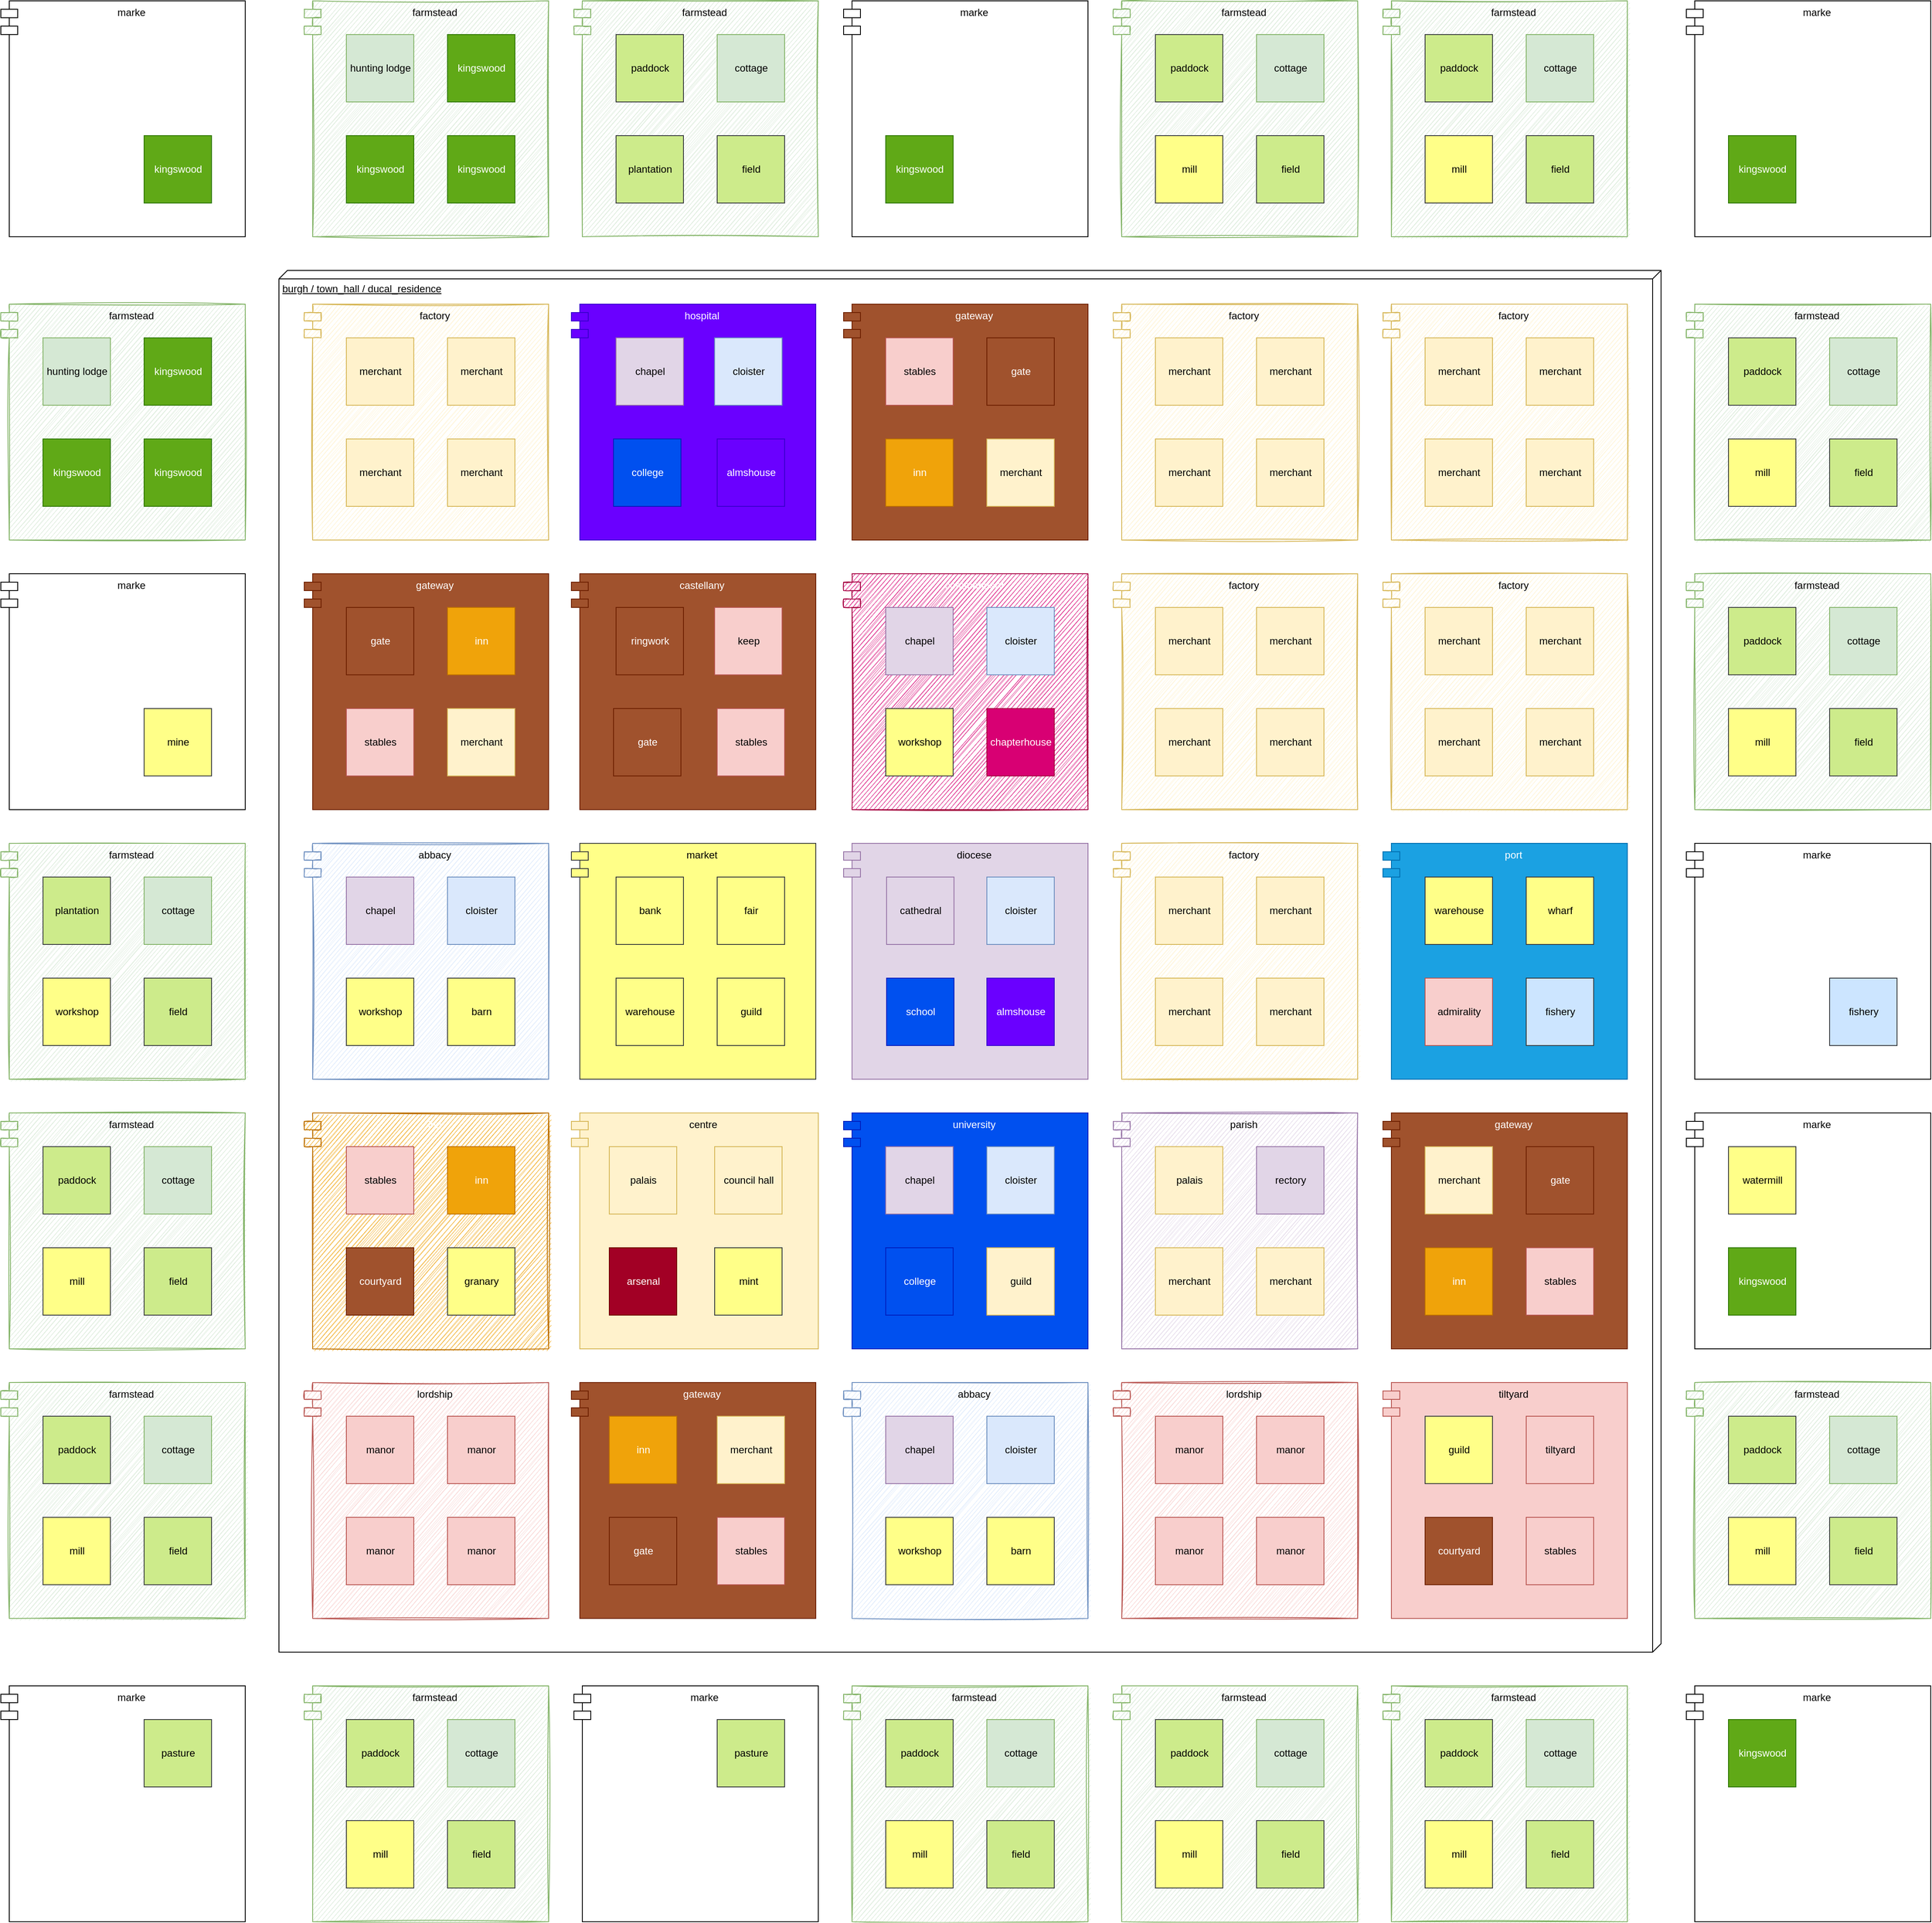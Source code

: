 <mxfile version="13.9.5" type="device" pages="5"><diagram id="Rcy3etznVws5DbuKKrFV" name="burgh"><mxGraphModel dx="4740" dy="3989" grid="1" gridSize="10" guides="1" tooltips="1" connect="1" arrows="1" fold="1" page="1" pageScale="1" pageWidth="827" pageHeight="1169" math="0" shadow="0"><root><mxCell id="0"/><mxCell id="1" parent="0"/><mxCell id="Ht1inowDmJA72D0NSl_L-16" value="marke" style="shape=module;align=left;spacingLeft=20;align=center;verticalAlign=top;" vertex="1" parent="1"><mxGeometry x="2150" y="600" width="290" height="280" as="geometry"/></mxCell><mxCell id="Ht1inowDmJA72D0NSl_L-14" value="marke" style="shape=module;align=left;spacingLeft=20;align=center;verticalAlign=top;" vertex="1" parent="1"><mxGeometry x="830" y="1600" width="290" height="280" as="geometry"/></mxCell><mxCell id="Ht1inowDmJA72D0NSl_L-12" value="marke" style="shape=module;align=left;spacingLeft=20;align=center;verticalAlign=top;" vertex="1" parent="1"><mxGeometry x="150" y="1600" width="290" height="280" as="geometry"/></mxCell><mxCell id="Ht1inowDmJA72D0NSl_L-10" value="marke" style="shape=module;align=left;spacingLeft=20;align=center;verticalAlign=top;" vertex="1" parent="1"><mxGeometry x="150" y="280" width="290" height="280" as="geometry"/></mxCell><mxCell id="Ht1inowDmJA72D0NSl_L-1" value="marke" style="shape=module;align=left;spacingLeft=20;align=center;verticalAlign=top;" vertex="1" parent="1"><mxGeometry x="150" y="-400" width="290" height="280" as="geometry"/></mxCell><mxCell id="SQN_mSeRQ5ekTQtRfyCU-143" value="burgh / town_hall / ducal_residence" style="verticalAlign=top;align=left;spacingTop=8;spacingLeft=2;spacingRight=12;shape=cube;size=10;direction=south;fontStyle=4;html=1;" parent="1" vertex="1"><mxGeometry x="480" y="-80" width="1640" height="1640" as="geometry"/></mxCell><mxCell id="SQN_mSeRQ5ekTQtRfyCU-3" value="diocese" style="shape=module;align=left;spacingLeft=20;align=center;verticalAlign=top;fillColor=#e1d5e7;strokeColor=#9673a6;" parent="1" vertex="1"><mxGeometry x="1150" y="600" width="290" height="280" as="geometry"/></mxCell><mxCell id="SQN_mSeRQ5ekTQtRfyCU-9" value="cathedral" style="html=1;fillColor=#e1d5e7;strokeColor=#9673a6;" parent="1" vertex="1"><mxGeometry x="1201" y="640" width="80" height="80" as="geometry"/></mxCell><mxCell id="SQN_mSeRQ5ekTQtRfyCU-10" value="school" style="html=1;fillColor=#0050ef;strokeColor=#001DBC;fontColor=#ffffff;" parent="1" vertex="1"><mxGeometry x="1201" y="760" width="80" height="80" as="geometry"/></mxCell><mxCell id="SQN_mSeRQ5ekTQtRfyCU-11" value="almshouse" style="html=1;fillColor=#6a00ff;strokeColor=#3700CC;fontColor=#ffffff;" parent="1" vertex="1"><mxGeometry x="1320" y="760" width="80" height="80" as="geometry"/></mxCell><mxCell id="SQN_mSeRQ5ekTQtRfyCU-12" value="cloister" style="html=1;fillColor=#dae8fc;strokeColor=#6c8ebf;" parent="1" vertex="1"><mxGeometry x="1320" y="640" width="80" height="80" as="geometry"/></mxCell><mxCell id="SQN_mSeRQ5ekTQtRfyCU-13" value="factory" style="shape=module;align=left;spacingLeft=20;align=center;verticalAlign=top;fillColor=#fff2cc;strokeColor=#d6b656;strokeWidth=1;perimeterSpacing=0;shadow=0;sketch=1;" parent="1" vertex="1"><mxGeometry x="1470" y="600" width="290" height="280" as="geometry"/></mxCell><mxCell id="SQN_mSeRQ5ekTQtRfyCU-14" value="port" style="shape=module;align=left;spacingLeft=20;align=center;verticalAlign=top;fillColor=#1ba1e2;strokeColor=#006EAF;fontColor=#ffffff;" parent="1" vertex="1"><mxGeometry x="1790" y="600" width="290" height="280" as="geometry"/></mxCell><mxCell id="SQN_mSeRQ5ekTQtRfyCU-15" value="market" style="shape=module;align=left;spacingLeft=20;align=center;verticalAlign=top;fillColor=#ffff88;strokeColor=#36393d;" parent="1" vertex="1"><mxGeometry x="827" y="600" width="290" height="280" as="geometry"/></mxCell><mxCell id="SQN_mSeRQ5ekTQtRfyCU-18" value="wharf" style="html=1;fillColor=#ffff88;strokeColor=#36393d;" parent="1" vertex="1"><mxGeometry x="1960" y="640" width="80" height="80" as="geometry"/></mxCell><mxCell id="SQN_mSeRQ5ekTQtRfyCU-19" value="fishery" style="html=1;fillColor=#cce5ff;strokeColor=#36393d;" parent="1" vertex="1"><mxGeometry x="1960" y="760" width="80" height="80" as="geometry"/></mxCell><mxCell id="SQN_mSeRQ5ekTQtRfyCU-20" value="fair" style="html=1;fillColor=#ffff88;strokeColor=#36393d;" parent="1" vertex="1"><mxGeometry x="1000" y="640" width="80" height="80" as="geometry"/></mxCell><mxCell id="SQN_mSeRQ5ekTQtRfyCU-21" value="admirality" style="html=1;fillColor=#f8cecc;strokeColor=#b85450;" parent="1" vertex="1"><mxGeometry x="1840" y="760" width="80" height="80" as="geometry"/></mxCell><mxCell id="SQN_mSeRQ5ekTQtRfyCU-22" value="warehouse" style="html=1;fillColor=#ffff88;strokeColor=#36393d;" parent="1" vertex="1"><mxGeometry x="1840" y="640" width="80" height="80" as="geometry"/></mxCell><mxCell id="SQN_mSeRQ5ekTQtRfyCU-23" value="guild" style="html=1;fillColor=#ffff88;strokeColor=#36393d;" parent="1" vertex="1"><mxGeometry x="1000" y="760" width="80" height="80" as="geometry"/></mxCell><mxCell id="SQN_mSeRQ5ekTQtRfyCU-24" value="castellany" style="shape=module;align=left;spacingLeft=20;align=center;verticalAlign=top;fillColor=#a0522d;strokeColor=#6D1F00;fontColor=#ffffff;" parent="1" vertex="1"><mxGeometry x="827" y="280" width="290" height="280" as="geometry"/></mxCell><mxCell id="SQN_mSeRQ5ekTQtRfyCU-25" value="gate" style="html=1;fillColor=#a0522d;strokeColor=#6D1F00;fontColor=#ffffff;" parent="1" vertex="1"><mxGeometry x="877" y="440" width="80" height="80" as="geometry"/></mxCell><mxCell id="SQN_mSeRQ5ekTQtRfyCU-26" value="keep" style="html=1;fillColor=#f8cecc;strokeColor=#b85450;" parent="1" vertex="1"><mxGeometry x="997" y="320" width="80" height="80" as="geometry"/></mxCell><mxCell id="SQN_mSeRQ5ekTQtRfyCU-27" value="bank" style="html=1;fillColor=#ffff88;strokeColor=#36393d;" parent="1" vertex="1"><mxGeometry x="880" y="640" width="80" height="80" as="geometry"/></mxCell><mxCell id="SQN_mSeRQ5ekTQtRfyCU-28" value="ringwork" style="html=1;fillColor=#a0522d;strokeColor=#6D1F00;fontColor=#ffffff;" parent="1" vertex="1"><mxGeometry x="880" y="320" width="80" height="80" as="geometry"/></mxCell><mxCell id="SQN_mSeRQ5ekTQtRfyCU-29" value="stables" style="html=1;fillColor=#f8cecc;strokeColor=#b85450;" parent="1" vertex="1"><mxGeometry x="1000" y="440" width="80" height="80" as="geometry"/></mxCell><mxCell id="SQN_mSeRQ5ekTQtRfyCU-30" value="hospital" style="shape=module;align=left;spacingLeft=20;align=center;verticalAlign=top;fillColor=#6a00ff;strokeColor=#3700CC;fontColor=#ffffff;" parent="1" vertex="1"><mxGeometry x="827" y="-40" width="290" height="280" as="geometry"/></mxCell><mxCell id="SQN_mSeRQ5ekTQtRfyCU-31" value="warehouse" style="html=1;fillColor=#ffff88;strokeColor=#36393d;" parent="1" vertex="1"><mxGeometry x="880" y="760" width="80" height="80" as="geometry"/></mxCell><mxCell id="SQN_mSeRQ5ekTQtRfyCU-32" value="merchant" style="html=1;fillColor=#fff2cc;strokeColor=#d6b656;" parent="1" vertex="1"><mxGeometry x="1520" y="640" width="80" height="80" as="geometry"/></mxCell><mxCell id="SQN_mSeRQ5ekTQtRfyCU-33" value="merchant" style="html=1;fillColor=#fff2cc;strokeColor=#d6b656;" parent="1" vertex="1"><mxGeometry x="1640" y="640" width="80" height="80" as="geometry"/></mxCell><mxCell id="SQN_mSeRQ5ekTQtRfyCU-34" value="merchant" style="html=1;fillColor=#fff2cc;strokeColor=#d6b656;" parent="1" vertex="1"><mxGeometry x="1520" y="760" width="80" height="80" as="geometry"/></mxCell><mxCell id="SQN_mSeRQ5ekTQtRfyCU-35" value="merchant" style="html=1;fillColor=#fff2cc;strokeColor=#d6b656;" parent="1" vertex="1"><mxGeometry x="1640" y="760" width="80" height="80" as="geometry"/></mxCell><mxCell id="SQN_mSeRQ5ekTQtRfyCU-37" value="almshouse" style="html=1;fillColor=#6a00ff;strokeColor=#3700CC;fontColor=#ffffff;" parent="1" vertex="1"><mxGeometry x="1000" y="120" width="80" height="80" as="geometry"/></mxCell><mxCell id="SQN_mSeRQ5ekTQtRfyCU-38" value="college" style="html=1;fillColor=#0050ef;strokeColor=#001DBC;fontColor=#ffffff;" parent="1" vertex="1"><mxGeometry x="877" y="120" width="80" height="80" as="geometry"/></mxCell><mxCell id="SQN_mSeRQ5ekTQtRfyCU-39" value="cloister" style="html=1;fillColor=#dae8fc;strokeColor=#6c8ebf;" parent="1" vertex="1"><mxGeometry x="997" width="80" height="80" as="geometry"/></mxCell><mxCell id="SQN_mSeRQ5ekTQtRfyCU-40" value="chapel" style="html=1;fillColor=#e1d5e7;strokeColor=#9673a6;" parent="1" vertex="1"><mxGeometry x="880" width="80" height="80" as="geometry"/></mxCell><mxCell id="SQN_mSeRQ5ekTQtRfyCU-41" value="abbacy" style="shape=module;align=left;spacingLeft=20;align=center;verticalAlign=top;fillColor=#dae8fc;strokeColor=#6c8ebf;strokeWidth=1;sketch=1;" parent="1" vertex="1"><mxGeometry x="510" y="600" width="290" height="280" as="geometry"/></mxCell><mxCell id="SQN_mSeRQ5ekTQtRfyCU-42" value="cloister" style="html=1;fillColor=#dae8fc;strokeColor=#6c8ebf;" parent="1" vertex="1"><mxGeometry x="680" y="640" width="80" height="80" as="geometry"/></mxCell><mxCell id="SQN_mSeRQ5ekTQtRfyCU-43" value="workshop" style="html=1;fillColor=#ffff88;strokeColor=#36393d;" parent="1" vertex="1"><mxGeometry x="560" y="760" width="80" height="80" as="geometry"/></mxCell><mxCell id="SQN_mSeRQ5ekTQtRfyCU-44" value="barn" style="html=1;fillColor=#ffff88;strokeColor=#36393d;" parent="1" vertex="1"><mxGeometry x="680" y="760" width="80" height="80" as="geometry"/></mxCell><mxCell id="SQN_mSeRQ5ekTQtRfyCU-45" value="chapel" style="html=1;fillColor=#e1d5e7;strokeColor=#9673a6;" parent="1" vertex="1"><mxGeometry x="560" y="640" width="80" height="80" as="geometry"/></mxCell><mxCell id="SQN_mSeRQ5ekTQtRfyCU-46" value="university" style="shape=module;align=left;spacingLeft=20;align=center;verticalAlign=top;fillColor=#0050ef;strokeColor=#001DBC;fontColor=#ffffff;" parent="1" vertex="1"><mxGeometry x="1150" y="920" width="290" height="280" as="geometry"/></mxCell><mxCell id="SQN_mSeRQ5ekTQtRfyCU-47" value="chapel" style="html=1;fillColor=#e1d5e7;strokeColor=#9673a6;" parent="1" vertex="1"><mxGeometry x="1200" y="960" width="80" height="80" as="geometry"/></mxCell><mxCell id="SQN_mSeRQ5ekTQtRfyCU-48" value="cloister" style="html=1;fillColor=#dae8fc;strokeColor=#6c8ebf;" parent="1" vertex="1"><mxGeometry x="1320" y="960" width="80" height="80" as="geometry"/></mxCell><mxCell id="SQN_mSeRQ5ekTQtRfyCU-49" value="college" style="html=1;fillColor=#0050ef;strokeColor=#001DBC;fontColor=#ffffff;" parent="1" vertex="1"><mxGeometry x="1200" y="1080" width="80" height="80" as="geometry"/></mxCell><mxCell id="SQN_mSeRQ5ekTQtRfyCU-50" value="guild" style="html=1;fillColor=#fff2cc;strokeColor=#d6b656;" parent="1" vertex="1"><mxGeometry x="1320" y="1080" width="80" height="80" as="geometry"/></mxCell><mxCell id="SQN_mSeRQ5ekTQtRfyCU-51" value="commandery" style="shape=module;align=left;spacingLeft=20;align=center;verticalAlign=top;fillColor=#d80073;strokeColor=#A50040;strokeWidth=1;sketch=1;fontColor=#ffffff;" parent="1" vertex="1"><mxGeometry x="1150" y="280" width="290" height="280" as="geometry"/></mxCell><mxCell id="SQN_mSeRQ5ekTQtRfyCU-52" value="cloister" style="html=1;fillColor=#dae8fc;strokeColor=#6c8ebf;" parent="1" vertex="1"><mxGeometry x="1320" y="320" width="80" height="80" as="geometry"/></mxCell><mxCell id="SQN_mSeRQ5ekTQtRfyCU-53" value="chapel" style="html=1;fillColor=#e1d5e7;strokeColor=#9673a6;" parent="1" vertex="1"><mxGeometry x="1200" y="320" width="80" height="80" as="geometry"/></mxCell><mxCell id="SQN_mSeRQ5ekTQtRfyCU-54" value="workshop" style="html=1;fillColor=#ffff88;strokeColor=#36393d;" parent="1" vertex="1"><mxGeometry x="1200" y="440" width="80" height="80" as="geometry"/></mxCell><mxCell id="SQN_mSeRQ5ekTQtRfyCU-55" value="chapterhouse" style="html=1;fillColor=#d80073;strokeColor=#A50040;fontColor=#ffffff;" parent="1" vertex="1"><mxGeometry x="1320" y="440" width="80" height="80" as="geometry"/></mxCell><mxCell id="SQN_mSeRQ5ekTQtRfyCU-56" value="centre" style="shape=module;align=left;spacingLeft=20;align=center;verticalAlign=top;fillColor=#fff2cc;strokeColor=#d6b656;" parent="1" vertex="1"><mxGeometry x="827" y="920" width="293" height="280" as="geometry"/></mxCell><mxCell id="SQN_mSeRQ5ekTQtRfyCU-57" value="council hall" style="html=1;fillColor=#fff2cc;strokeColor=#d6b656;" parent="1" vertex="1"><mxGeometry x="997" y="960" width="80" height="80" as="geometry"/></mxCell><mxCell id="SQN_mSeRQ5ekTQtRfyCU-58" value="arsenal" style="html=1;fillColor=#a20025;strokeColor=#6F0000;fontColor=#ffffff;" parent="1" vertex="1"><mxGeometry x="872" y="1080" width="80" height="80" as="geometry"/></mxCell><mxCell id="SQN_mSeRQ5ekTQtRfyCU-59" value="mint" style="html=1;fillColor=#ffff88;strokeColor=#36393d;" parent="1" vertex="1"><mxGeometry x="997" y="1080" width="80" height="80" as="geometry"/></mxCell><mxCell id="SQN_mSeRQ5ekTQtRfyCU-60" value="tiltyard" style="shape=module;align=left;spacingLeft=20;align=center;verticalAlign=top;fillColor=#f8cecc;strokeColor=#b85450;sketch=0;" parent="1" vertex="1"><mxGeometry x="1790" y="1240" width="290" height="280" as="geometry"/></mxCell><mxCell id="SQN_mSeRQ5ekTQtRfyCU-61" value="tiltyard" style="html=1;fillColor=#f8cecc;strokeColor=#b85450;" parent="1" vertex="1"><mxGeometry x="1960" y="1280" width="80" height="80" as="geometry"/></mxCell><mxCell id="SQN_mSeRQ5ekTQtRfyCU-62" value="guild" style="html=1;fillColor=#ffff88;strokeColor=#36393d;" parent="1" vertex="1"><mxGeometry x="1840" y="1280" width="80" height="80" as="geometry"/></mxCell><mxCell id="SQN_mSeRQ5ekTQtRfyCU-63" value="stables" style="html=1;fillColor=#f8cecc;strokeColor=#b85450;" parent="1" vertex="1"><mxGeometry x="1960" y="1400" width="80" height="80" as="geometry"/></mxCell><mxCell id="SQN_mSeRQ5ekTQtRfyCU-64" value="courtyard" style="html=1;fillColor=#a0522d;strokeColor=#6D1F00;fontColor=#ffffff;" parent="1" vertex="1"><mxGeometry x="1840" y="1400" width="80" height="80" as="geometry"/></mxCell><mxCell id="SQN_mSeRQ5ekTQtRfyCU-65" value="palais" style="html=1;fillColor=#fff2cc;strokeColor=#d6b656;" parent="1" vertex="1"><mxGeometry x="872" y="960" width="80" height="80" as="geometry"/></mxCell><mxCell id="SQN_mSeRQ5ekTQtRfyCU-66" value="parish" style="shape=module;align=left;spacingLeft=20;align=center;verticalAlign=top;fillColor=#e1d5e7;strokeColor=#9673a6;sketch=1;" parent="1" vertex="1"><mxGeometry x="1470" y="920" width="290" height="280" as="geometry"/></mxCell><mxCell id="SQN_mSeRQ5ekTQtRfyCU-67" value="palais" style="html=1;fillColor=#fff2cc;strokeColor=#d6b656;" parent="1" vertex="1"><mxGeometry x="1520" y="960" width="80" height="80" as="geometry"/></mxCell><mxCell id="SQN_mSeRQ5ekTQtRfyCU-68" value="rectory" style="html=1;fillColor=#e1d5e7;strokeColor=#9673a6;" parent="1" vertex="1"><mxGeometry x="1640" y="960" width="80" height="80" as="geometry"/></mxCell><mxCell id="SQN_mSeRQ5ekTQtRfyCU-69" value="merchant" style="html=1;fillColor=#fff2cc;strokeColor=#d6b656;" parent="1" vertex="1"><mxGeometry x="1520" y="1080" width="80" height="80" as="geometry"/></mxCell><mxCell id="SQN_mSeRQ5ekTQtRfyCU-70" value="merchant" style="html=1;fillColor=#fff2cc;strokeColor=#d6b656;" parent="1" vertex="1"><mxGeometry x="1640" y="1080" width="80" height="80" as="geometry"/></mxCell><mxCell id="SQN_mSeRQ5ekTQtRfyCU-71" value="lordship" style="shape=module;align=left;spacingLeft=20;align=center;verticalAlign=top;fillColor=#f8cecc;strokeColor=#b85450;strokeWidth=1;sketch=1;" parent="1" vertex="1"><mxGeometry x="1470" y="1240" width="290" height="280" as="geometry"/></mxCell><mxCell id="SQN_mSeRQ5ekTQtRfyCU-72" value="manor" style="html=1;fillColor=#f8cecc;strokeColor=#b85450;" parent="1" vertex="1"><mxGeometry x="1520" y="1280" width="80" height="80" as="geometry"/></mxCell><mxCell id="SQN_mSeRQ5ekTQtRfyCU-73" value="manor" style="html=1;fillColor=#f8cecc;strokeColor=#b85450;" parent="1" vertex="1"><mxGeometry x="1640" y="1280" width="80" height="80" as="geometry"/></mxCell><mxCell id="SQN_mSeRQ5ekTQtRfyCU-74" value="manor" style="html=1;fillColor=#f8cecc;strokeColor=#b85450;" parent="1" vertex="1"><mxGeometry x="1520" y="1400" width="80" height="80" as="geometry"/></mxCell><mxCell id="SQN_mSeRQ5ekTQtRfyCU-75" value="manor" style="html=1;fillColor=#f8cecc;strokeColor=#b85450;" parent="1" vertex="1"><mxGeometry x="1640" y="1400" width="80" height="80" as="geometry"/></mxCell><mxCell id="SQN_mSeRQ5ekTQtRfyCU-76" value="factory" style="shape=module;align=left;spacingLeft=20;align=center;verticalAlign=top;fillColor=#fff2cc;strokeColor=#d6b656;strokeWidth=1;sketch=1;" parent="1" vertex="1"><mxGeometry x="1790" y="280" width="290" height="280" as="geometry"/></mxCell><mxCell id="SQN_mSeRQ5ekTQtRfyCU-77" value="merchant" style="html=1;fillColor=#fff2cc;strokeColor=#d6b656;" parent="1" vertex="1"><mxGeometry x="1840" y="320" width="80" height="80" as="geometry"/></mxCell><mxCell id="SQN_mSeRQ5ekTQtRfyCU-78" value="merchant" style="html=1;fillColor=#fff2cc;strokeColor=#d6b656;" parent="1" vertex="1"><mxGeometry x="1960" y="320" width="80" height="80" as="geometry"/></mxCell><mxCell id="SQN_mSeRQ5ekTQtRfyCU-79" value="merchant" style="html=1;fillColor=#fff2cc;strokeColor=#d6b656;" parent="1" vertex="1"><mxGeometry x="1840" y="440" width="80" height="80" as="geometry"/></mxCell><mxCell id="SQN_mSeRQ5ekTQtRfyCU-80" value="merchant" style="html=1;fillColor=#fff2cc;strokeColor=#d6b656;" parent="1" vertex="1"><mxGeometry x="1960" y="440" width="80" height="80" as="geometry"/></mxCell><mxCell id="SQN_mSeRQ5ekTQtRfyCU-81" value="factory" style="shape=module;align=left;spacingLeft=20;align=center;verticalAlign=top;fillColor=#fff2cc;strokeColor=#d6b656;strokeWidth=1;sketch=1;" parent="1" vertex="1"><mxGeometry x="1470" y="280" width="290" height="280" as="geometry"/></mxCell><mxCell id="SQN_mSeRQ5ekTQtRfyCU-82" value="merchant" style="html=1;fillColor=#fff2cc;strokeColor=#d6b656;" parent="1" vertex="1"><mxGeometry x="1520" y="320" width="80" height="80" as="geometry"/></mxCell><mxCell id="SQN_mSeRQ5ekTQtRfyCU-83" value="merchant" style="html=1;fillColor=#fff2cc;strokeColor=#d6b656;" parent="1" vertex="1"><mxGeometry x="1640" y="320" width="80" height="80" as="geometry"/></mxCell><mxCell id="SQN_mSeRQ5ekTQtRfyCU-84" value="merchant" style="html=1;fillColor=#fff2cc;strokeColor=#d6b656;" parent="1" vertex="1"><mxGeometry x="1520" y="440" width="80" height="80" as="geometry"/></mxCell><mxCell id="SQN_mSeRQ5ekTQtRfyCU-85" value="merchant" style="html=1;fillColor=#fff2cc;strokeColor=#d6b656;" parent="1" vertex="1"><mxGeometry x="1640" y="440" width="80" height="80" as="geometry"/></mxCell><mxCell id="SQN_mSeRQ5ekTQtRfyCU-86" value="gateway" style="shape=module;align=left;spacingLeft=20;align=center;verticalAlign=top;fillColor=#a0522d;strokeColor=#6D1F00;fontColor=#ffffff;" parent="1" vertex="1"><mxGeometry x="1790" y="920" width="290" height="280" as="geometry"/></mxCell><mxCell id="SQN_mSeRQ5ekTQtRfyCU-87" value="gate" style="html=1;fillColor=#a0522d;strokeColor=#6D1F00;fontColor=#ffffff;" parent="1" vertex="1"><mxGeometry x="1960" y="960" width="80" height="80" as="geometry"/></mxCell><mxCell id="SQN_mSeRQ5ekTQtRfyCU-88" value="factory" style="shape=module;align=left;spacingLeft=20;align=center;verticalAlign=top;fillColor=#fff2cc;strokeColor=#d6b656;strokeWidth=1;sketch=1;" parent="1" vertex="1"><mxGeometry x="1790" y="-40" width="290" height="280" as="geometry"/></mxCell><mxCell id="SQN_mSeRQ5ekTQtRfyCU-89" value="merchant" style="html=1;fillColor=#fff2cc;strokeColor=#d6b656;" parent="1" vertex="1"><mxGeometry x="1840" width="80" height="80" as="geometry"/></mxCell><mxCell id="SQN_mSeRQ5ekTQtRfyCU-90" value="merchant" style="html=1;fillColor=#fff2cc;strokeColor=#d6b656;" parent="1" vertex="1"><mxGeometry x="1960" width="80" height="80" as="geometry"/></mxCell><mxCell id="SQN_mSeRQ5ekTQtRfyCU-91" value="merchant" style="html=1;fillColor=#fff2cc;strokeColor=#d6b656;" parent="1" vertex="1"><mxGeometry x="1840" y="120" width="80" height="80" as="geometry"/></mxCell><mxCell id="SQN_mSeRQ5ekTQtRfyCU-92" value="merchant" style="html=1;fillColor=#fff2cc;strokeColor=#d6b656;" parent="1" vertex="1"><mxGeometry x="1960" y="120" width="80" height="80" as="geometry"/></mxCell><mxCell id="SQN_mSeRQ5ekTQtRfyCU-93" value="factory" style="shape=module;align=left;spacingLeft=20;align=center;verticalAlign=top;fillColor=#fff2cc;strokeColor=#d6b656;strokeWidth=1;sketch=1;" parent="1" vertex="1"><mxGeometry x="510" y="-40" width="290" height="280" as="geometry"/></mxCell><mxCell id="SQN_mSeRQ5ekTQtRfyCU-94" value="merchant" style="html=1;fillColor=#fff2cc;strokeColor=#d6b656;" parent="1" vertex="1"><mxGeometry x="560" width="80" height="80" as="geometry"/></mxCell><mxCell id="SQN_mSeRQ5ekTQtRfyCU-95" value="merchant" style="html=1;fillColor=#fff2cc;strokeColor=#d6b656;" parent="1" vertex="1"><mxGeometry x="680" width="80" height="80" as="geometry"/></mxCell><mxCell id="SQN_mSeRQ5ekTQtRfyCU-96" value="merchant" style="html=1;fillColor=#fff2cc;strokeColor=#d6b656;" parent="1" vertex="1"><mxGeometry x="560" y="120" width="80" height="80" as="geometry"/></mxCell><mxCell id="SQN_mSeRQ5ekTQtRfyCU-97" value="merchant" style="html=1;fillColor=#fff2cc;strokeColor=#d6b656;" parent="1" vertex="1"><mxGeometry x="680" y="120" width="80" height="80" as="geometry"/></mxCell><mxCell id="SQN_mSeRQ5ekTQtRfyCU-98" value="lordship" style="shape=module;align=left;spacingLeft=20;align=center;verticalAlign=top;fillColor=#f8cecc;strokeColor=#b85450;strokeWidth=1;sketch=1;" parent="1" vertex="1"><mxGeometry x="510" y="1240" width="290" height="280" as="geometry"/></mxCell><mxCell id="SQN_mSeRQ5ekTQtRfyCU-99" value="manor" style="html=1;fillColor=#f8cecc;strokeColor=#b85450;" parent="1" vertex="1"><mxGeometry x="560" y="1280" width="80" height="80" as="geometry"/></mxCell><mxCell id="SQN_mSeRQ5ekTQtRfyCU-100" value="manor" style="html=1;fillColor=#f8cecc;strokeColor=#b85450;" parent="1" vertex="1"><mxGeometry x="680" y="1280" width="80" height="80" as="geometry"/></mxCell><mxCell id="SQN_mSeRQ5ekTQtRfyCU-101" value="manor" style="html=1;fillColor=#f8cecc;strokeColor=#b85450;" parent="1" vertex="1"><mxGeometry x="560" y="1400" width="80" height="80" as="geometry"/></mxCell><mxCell id="SQN_mSeRQ5ekTQtRfyCU-102" value="manor" style="html=1;fillColor=#f8cecc;strokeColor=#b85450;" parent="1" vertex="1"><mxGeometry x="680" y="1400" width="80" height="80" as="geometry"/></mxCell><mxCell id="SQN_mSeRQ5ekTQtRfyCU-103" value="gateway" style="shape=module;align=left;spacingLeft=20;align=center;verticalAlign=top;fillColor=#a0522d;strokeColor=#6D1F00;fontColor=#ffffff;" parent="1" vertex="1"><mxGeometry x="1150" y="-40" width="290" height="280" as="geometry"/></mxCell><mxCell id="SQN_mSeRQ5ekTQtRfyCU-104" value="gate" style="html=1;fillColor=#a0522d;strokeColor=#6D1F00;fontColor=#ffffff;" parent="1" vertex="1"><mxGeometry x="1320" width="80" height="80" as="geometry"/></mxCell><mxCell id="SQN_mSeRQ5ekTQtRfyCU-105" value="gateway" style="shape=module;align=left;spacingLeft=20;align=center;verticalAlign=top;fillColor=#a0522d;strokeColor=#6D1F00;fontColor=#ffffff;" parent="1" vertex="1"><mxGeometry x="827" y="1240" width="290" height="280" as="geometry"/></mxCell><mxCell id="SQN_mSeRQ5ekTQtRfyCU-106" value="gate" style="html=1;fillColor=#a0522d;strokeColor=#6D1F00;fontColor=#ffffff;" parent="1" vertex="1"><mxGeometry x="872" y="1400" width="80" height="80" as="geometry"/></mxCell><mxCell id="SQN_mSeRQ5ekTQtRfyCU-112" value="factory" style="shape=module;align=left;spacingLeft=20;align=center;verticalAlign=top;fillColor=#fff2cc;strokeColor=#d6b656;strokeWidth=1;sketch=1;" parent="1" vertex="1"><mxGeometry x="1470" y="-40" width="290" height="280" as="geometry"/></mxCell><mxCell id="SQN_mSeRQ5ekTQtRfyCU-113" value="merchant" style="html=1;fillColor=#fff2cc;strokeColor=#d6b656;" parent="1" vertex="1"><mxGeometry x="1520" width="80" height="80" as="geometry"/></mxCell><mxCell id="SQN_mSeRQ5ekTQtRfyCU-114" value="merchant" style="html=1;fillColor=#fff2cc;strokeColor=#d6b656;" parent="1" vertex="1"><mxGeometry x="1640" width="80" height="80" as="geometry"/></mxCell><mxCell id="SQN_mSeRQ5ekTQtRfyCU-115" value="merchant" style="html=1;fillColor=#fff2cc;strokeColor=#d6b656;" parent="1" vertex="1"><mxGeometry x="1520" y="120" width="80" height="80" as="geometry"/></mxCell><mxCell id="SQN_mSeRQ5ekTQtRfyCU-116" value="merchant" style="html=1;fillColor=#fff2cc;strokeColor=#d6b656;" parent="1" vertex="1"><mxGeometry x="1640" y="120" width="80" height="80" as="geometry"/></mxCell><mxCell id="SQN_mSeRQ5ekTQtRfyCU-117" value="gateway" style="shape=module;align=left;spacingLeft=20;align=center;verticalAlign=top;fillColor=#a0522d;strokeColor=#6D1F00;fontColor=#ffffff;" parent="1" vertex="1"><mxGeometry x="510" y="280" width="290" height="280" as="geometry"/></mxCell><mxCell id="SQN_mSeRQ5ekTQtRfyCU-118" value="gate" style="html=1;fillColor=#a0522d;strokeColor=#6D1F00;fontColor=#ffffff;" parent="1" vertex="1"><mxGeometry x="560" y="320" width="80" height="80" as="geometry"/></mxCell><mxCell id="SQN_mSeRQ5ekTQtRfyCU-119" value="inn" style="shape=module;align=left;spacingLeft=20;align=center;verticalAlign=top;fillColor=#f0a30a;strokeColor=#BD7000;fontColor=#ffffff;sketch=1;" parent="1" vertex="1"><mxGeometry x="510" y="920" width="290" height="280" as="geometry"/></mxCell><mxCell id="SQN_mSeRQ5ekTQtRfyCU-120" value="stables" style="html=1;fillColor=#f8cecc;strokeColor=#b85450;" parent="1" vertex="1"><mxGeometry x="560" y="960" width="80" height="80" as="geometry"/></mxCell><mxCell id="SQN_mSeRQ5ekTQtRfyCU-121" value="inn" style="html=1;fillColor=#f0a30a;strokeColor=#BD7000;fontColor=#ffffff;" parent="1" vertex="1"><mxGeometry x="680" y="960" width="80" height="80" as="geometry"/></mxCell><mxCell id="SQN_mSeRQ5ekTQtRfyCU-122" value="courtyard" style="html=1;fillColor=#a0522d;strokeColor=#6D1F00;fontColor=#ffffff;" parent="1" vertex="1"><mxGeometry x="560" y="1080" width="80" height="80" as="geometry"/></mxCell><mxCell id="SQN_mSeRQ5ekTQtRfyCU-123" value="granary" style="html=1;fillColor=#ffff88;strokeColor=#36393d;" parent="1" vertex="1"><mxGeometry x="680" y="1080" width="80" height="80" as="geometry"/></mxCell><mxCell id="SQN_mSeRQ5ekTQtRfyCU-124" value="merchant" style="html=1;fillColor=#fff2cc;strokeColor=#d6b656;" parent="1" vertex="1"><mxGeometry x="1320" y="120" width="80" height="80" as="geometry"/></mxCell><mxCell id="SQN_mSeRQ5ekTQtRfyCU-125" value="inn" style="html=1;fillColor=#f0a30a;strokeColor=#BD7000;fontColor=#ffffff;" parent="1" vertex="1"><mxGeometry x="1200" y="120" width="80" height="80" as="geometry"/></mxCell><mxCell id="SQN_mSeRQ5ekTQtRfyCU-126" value="inn" style="html=1;fillColor=#f0a30a;strokeColor=#BD7000;fontColor=#ffffff;" parent="1" vertex="1"><mxGeometry x="680" y="320" width="80" height="80" as="geometry"/></mxCell><mxCell id="SQN_mSeRQ5ekTQtRfyCU-127" value="merchant" style="html=1;fillColor=#fff2cc;strokeColor=#d6b656;" parent="1" vertex="1"><mxGeometry x="680" y="440" width="80" height="80" as="geometry"/></mxCell><mxCell id="SQN_mSeRQ5ekTQtRfyCU-128" value="merchant" style="html=1;fillColor=#fff2cc;strokeColor=#d6b656;" parent="1" vertex="1"><mxGeometry x="1840" y="960" width="80" height="80" as="geometry"/></mxCell><mxCell id="SQN_mSeRQ5ekTQtRfyCU-129" value="inn" style="html=1;fillColor=#f0a30a;strokeColor=#BD7000;fontColor=#ffffff;" parent="1" vertex="1"><mxGeometry x="1840" y="1080" width="80" height="80" as="geometry"/></mxCell><mxCell id="SQN_mSeRQ5ekTQtRfyCU-130" value="inn" style="html=1;fillColor=#f0a30a;strokeColor=#BD7000;fontColor=#ffffff;" parent="1" vertex="1"><mxGeometry x="872" y="1280" width="80" height="80" as="geometry"/></mxCell><mxCell id="SQN_mSeRQ5ekTQtRfyCU-131" value="merchant" style="html=1;fillColor=#fff2cc;strokeColor=#d6b656;" parent="1" vertex="1"><mxGeometry x="1000" y="1280" width="80" height="80" as="geometry"/></mxCell><mxCell id="SQN_mSeRQ5ekTQtRfyCU-132" value="stables" style="html=1;fillColor=#f8cecc;strokeColor=#b85450;" parent="1" vertex="1"><mxGeometry x="560" y="440" width="80" height="80" as="geometry"/></mxCell><mxCell id="SQN_mSeRQ5ekTQtRfyCU-133" value="stables" style="html=1;fillColor=#f8cecc;strokeColor=#b85450;" parent="1" vertex="1"><mxGeometry x="1200" width="80" height="80" as="geometry"/></mxCell><mxCell id="SQN_mSeRQ5ekTQtRfyCU-134" value="stables" style="html=1;fillColor=#f8cecc;strokeColor=#b85450;" parent="1" vertex="1"><mxGeometry x="1960" y="1080" width="80" height="80" as="geometry"/></mxCell><mxCell id="SQN_mSeRQ5ekTQtRfyCU-135" value="stables" style="html=1;fillColor=#f8cecc;strokeColor=#b85450;" parent="1" vertex="1"><mxGeometry x="1000" y="1400" width="80" height="80" as="geometry"/></mxCell><mxCell id="SQN_mSeRQ5ekTQtRfyCU-136" value="abbacy" style="shape=module;align=left;spacingLeft=20;align=center;verticalAlign=top;fillColor=#dae8fc;strokeColor=#6c8ebf;strokeWidth=1;sketch=1;" parent="1" vertex="1"><mxGeometry x="1150" y="1240" width="290" height="280" as="geometry"/></mxCell><mxCell id="SQN_mSeRQ5ekTQtRfyCU-137" value="cloister" style="html=1;fillColor=#dae8fc;strokeColor=#6c8ebf;" parent="1" vertex="1"><mxGeometry x="1320" y="1280" width="80" height="80" as="geometry"/></mxCell><mxCell id="SQN_mSeRQ5ekTQtRfyCU-138" value="workshop" style="html=1;fillColor=#ffff88;strokeColor=#36393d;" parent="1" vertex="1"><mxGeometry x="1200" y="1400" width="80" height="80" as="geometry"/></mxCell><mxCell id="SQN_mSeRQ5ekTQtRfyCU-139" value="barn" style="html=1;fillColor=#ffff88;strokeColor=#36393d;" parent="1" vertex="1"><mxGeometry x="1320" y="1400" width="80" height="80" as="geometry"/></mxCell><mxCell id="SQN_mSeRQ5ekTQtRfyCU-140" value="chapel" style="html=1;fillColor=#e1d5e7;strokeColor=#9673a6;" parent="1" vertex="1"><mxGeometry x="1200" y="1280" width="80" height="80" as="geometry"/></mxCell><mxCell id="SQN_mSeRQ5ekTQtRfyCU-144" value="farmstead" style="shape=module;align=left;spacingLeft=20;align=center;verticalAlign=top;fillColor=#d5e8d4;strokeColor=#82b366;strokeWidth=1;sketch=1;" parent="1" vertex="1"><mxGeometry x="150" y="-40" width="290" height="280" as="geometry"/></mxCell><mxCell id="SQN_mSeRQ5ekTQtRfyCU-145" value="kingswood" style="html=1;fillColor=#60a917;strokeColor=#2D7600;fontColor=#ffffff;" parent="1" vertex="1"><mxGeometry x="320" width="80" height="80" as="geometry"/></mxCell><mxCell id="SQN_mSeRQ5ekTQtRfyCU-146" value="hunting lodge" style="html=1;fillColor=#d5e8d4;strokeColor=#82b366;" parent="1" vertex="1"><mxGeometry x="200" width="80" height="80" as="geometry"/></mxCell><mxCell id="SQN_mSeRQ5ekTQtRfyCU-147" value="kingswood" style="html=1;fillColor=#60a917;strokeColor=#2D7600;fontColor=#ffffff;" parent="1" vertex="1"><mxGeometry x="200" y="120" width="80" height="80" as="geometry"/></mxCell><mxCell id="SQN_mSeRQ5ekTQtRfyCU-148" value="kingswood" style="html=1;fillColor=#60a917;strokeColor=#2D7600;fontColor=#ffffff;" parent="1" vertex="1"><mxGeometry x="320" y="120" width="80" height="80" as="geometry"/></mxCell><mxCell id="SQN_mSeRQ5ekTQtRfyCU-149" value="farmstead" style="shape=module;align=left;spacingLeft=20;align=center;verticalAlign=top;fillColor=#d5e8d4;strokeColor=#82b366;strokeWidth=1;sketch=1;" parent="1" vertex="1"><mxGeometry x="150" y="920" width="290" height="280" as="geometry"/></mxCell><mxCell id="SQN_mSeRQ5ekTQtRfyCU-150" value="cottage" style="html=1;fillColor=#d5e8d4;strokeColor=#82b366;" parent="1" vertex="1"><mxGeometry x="320" y="960" width="80" height="80" as="geometry"/></mxCell><mxCell id="SQN_mSeRQ5ekTQtRfyCU-151" value="paddock" style="html=1;fillColor=#cdeb8b;strokeColor=#36393d;" parent="1" vertex="1"><mxGeometry x="200" y="960" width="80" height="80" as="geometry"/></mxCell><mxCell id="SQN_mSeRQ5ekTQtRfyCU-152" value="mill" style="html=1;fillColor=#ffff88;strokeColor=#36393d;" parent="1" vertex="1"><mxGeometry x="200" y="1080" width="80" height="80" as="geometry"/></mxCell><mxCell id="SQN_mSeRQ5ekTQtRfyCU-153" value="field" style="html=1;fillColor=#cdeb8b;strokeColor=#36393d;" parent="1" vertex="1"><mxGeometry x="320" y="1080" width="80" height="80" as="geometry"/></mxCell><mxCell id="SQN_mSeRQ5ekTQtRfyCU-154" value="farmstead" style="shape=module;align=left;spacingLeft=20;align=center;verticalAlign=top;fillColor=#d5e8d4;strokeColor=#82b366;strokeWidth=1;sketch=1;" parent="1" vertex="1"><mxGeometry x="150" y="600" width="290" height="280" as="geometry"/></mxCell><mxCell id="SQN_mSeRQ5ekTQtRfyCU-155" value="cottage" style="html=1;fillColor=#d5e8d4;strokeColor=#82b366;" parent="1" vertex="1"><mxGeometry x="320" y="640" width="80" height="80" as="geometry"/></mxCell><mxCell id="SQN_mSeRQ5ekTQtRfyCU-156" value="plantation" style="html=1;fillColor=#cdeb8b;strokeColor=#36393d;" parent="1" vertex="1"><mxGeometry x="200" y="640" width="80" height="80" as="geometry"/></mxCell><mxCell id="SQN_mSeRQ5ekTQtRfyCU-157" value="workshop" style="html=1;fillColor=#ffff88;strokeColor=#36393d;" parent="1" vertex="1"><mxGeometry x="200" y="760" width="80" height="80" as="geometry"/></mxCell><mxCell id="SQN_mSeRQ5ekTQtRfyCU-158" value="field" style="html=1;fillColor=#cdeb8b;strokeColor=#36393d;" parent="1" vertex="1"><mxGeometry x="320" y="760" width="80" height="80" as="geometry"/></mxCell><mxCell id="SQN_mSeRQ5ekTQtRfyCU-164" value="farmstead" style="shape=module;align=left;spacingLeft=20;align=center;verticalAlign=top;fillColor=#d5e8d4;strokeColor=#82b366;strokeWidth=1;sketch=1;" parent="1" vertex="1"><mxGeometry x="830" y="-400" width="290" height="280" as="geometry"/></mxCell><mxCell id="SQN_mSeRQ5ekTQtRfyCU-165" value="cottage" style="html=1;fillColor=#d5e8d4;strokeColor=#82b366;" parent="1" vertex="1"><mxGeometry x="1000" y="-360" width="80" height="80" as="geometry"/></mxCell><mxCell id="SQN_mSeRQ5ekTQtRfyCU-166" value="paddock" style="html=1;fillColor=#cdeb8b;strokeColor=#36393d;" parent="1" vertex="1"><mxGeometry x="880" y="-360" width="80" height="80" as="geometry"/></mxCell><mxCell id="SQN_mSeRQ5ekTQtRfyCU-167" value="plantation" style="html=1;fillColor=#cdeb8b;strokeColor=#36393d;" parent="1" vertex="1"><mxGeometry x="880" y="-240" width="80" height="80" as="geometry"/></mxCell><mxCell id="SQN_mSeRQ5ekTQtRfyCU-168" value="field" style="html=1;fillColor=#cdeb8b;strokeColor=#36393d;" parent="1" vertex="1"><mxGeometry x="1000" y="-240" width="80" height="80" as="geometry"/></mxCell><mxCell id="SQN_mSeRQ5ekTQtRfyCU-174" value="farmstead" style="shape=module;align=left;spacingLeft=20;align=center;verticalAlign=top;fillColor=#d5e8d4;strokeColor=#82b366;sketch=1;" parent="1" vertex="1"><mxGeometry x="1470" y="-400" width="290" height="280" as="geometry"/></mxCell><mxCell id="SQN_mSeRQ5ekTQtRfyCU-175" value="cottage" style="html=1;fillColor=#d5e8d4;strokeColor=#82b366;" parent="1" vertex="1"><mxGeometry x="1640" y="-360" width="80" height="80" as="geometry"/></mxCell><mxCell id="SQN_mSeRQ5ekTQtRfyCU-176" value="paddock" style="html=1;fillColor=#cdeb8b;strokeColor=#36393d;" parent="1" vertex="1"><mxGeometry x="1520" y="-360" width="80" height="80" as="geometry"/></mxCell><mxCell id="SQN_mSeRQ5ekTQtRfyCU-177" value="mill" style="html=1;fillColor=#ffff88;strokeColor=#36393d;" parent="1" vertex="1"><mxGeometry x="1520" y="-240" width="80" height="80" as="geometry"/></mxCell><mxCell id="SQN_mSeRQ5ekTQtRfyCU-178" value="field" style="html=1;fillColor=#cdeb8b;strokeColor=#36393d;" parent="1" vertex="1"><mxGeometry x="1640" y="-240" width="80" height="80" as="geometry"/></mxCell><mxCell id="SQN_mSeRQ5ekTQtRfyCU-180" value="mine" style="html=1;fillColor=#ffff88;strokeColor=#36393d;" parent="1" vertex="1"><mxGeometry x="320" y="440" width="80" height="80" as="geometry"/></mxCell><mxCell id="SQN_mSeRQ5ekTQtRfyCU-184" value="farmstead" style="shape=module;align=left;spacingLeft=20;align=center;verticalAlign=top;fillColor=#d5e8d4;strokeColor=#82b366;strokeWidth=1;sketch=1;shadow=0;" parent="1" vertex="1"><mxGeometry x="150" y="1240" width="290" height="280" as="geometry"/></mxCell><mxCell id="SQN_mSeRQ5ekTQtRfyCU-185" value="cottage" style="html=1;fillColor=#d5e8d4;strokeColor=#82b366;" parent="1" vertex="1"><mxGeometry x="320" y="1280" width="80" height="80" as="geometry"/></mxCell><mxCell id="SQN_mSeRQ5ekTQtRfyCU-186" value="paddock" style="html=1;fillColor=#cdeb8b;strokeColor=#36393d;" parent="1" vertex="1"><mxGeometry x="200" y="1280" width="80" height="80" as="geometry"/></mxCell><mxCell id="SQN_mSeRQ5ekTQtRfyCU-187" value="mill" style="html=1;fillColor=#ffff88;strokeColor=#36393d;" parent="1" vertex="1"><mxGeometry x="200" y="1400" width="80" height="80" as="geometry"/></mxCell><mxCell id="SQN_mSeRQ5ekTQtRfyCU-188" value="field" style="html=1;fillColor=#cdeb8b;strokeColor=#36393d;" parent="1" vertex="1"><mxGeometry x="320" y="1400" width="80" height="80" as="geometry"/></mxCell><mxCell id="SQN_mSeRQ5ekTQtRfyCU-189" value="farmstead" style="shape=module;align=left;spacingLeft=20;align=center;verticalAlign=top;fillColor=#d5e8d4;strokeColor=#82b366;strokeWidth=1;sketch=1;" parent="1" vertex="1"><mxGeometry x="510" y="1600" width="290" height="280" as="geometry"/></mxCell><mxCell id="SQN_mSeRQ5ekTQtRfyCU-190" value="cottage" style="html=1;fillColor=#d5e8d4;strokeColor=#82b366;" parent="1" vertex="1"><mxGeometry x="680" y="1640" width="80" height="80" as="geometry"/></mxCell><mxCell id="SQN_mSeRQ5ekTQtRfyCU-191" value="paddock" style="html=1;fillColor=#cdeb8b;strokeColor=#36393d;" parent="1" vertex="1"><mxGeometry x="560" y="1640" width="80" height="80" as="geometry"/></mxCell><mxCell id="SQN_mSeRQ5ekTQtRfyCU-192" value="mill" style="html=1;fillColor=#ffff88;strokeColor=#36393d;" parent="1" vertex="1"><mxGeometry x="560" y="1760" width="80" height="80" as="geometry"/></mxCell><mxCell id="SQN_mSeRQ5ekTQtRfyCU-193" value="field" style="html=1;fillColor=#cdeb8b;strokeColor=#36393d;" parent="1" vertex="1"><mxGeometry x="680" y="1760" width="80" height="80" as="geometry"/></mxCell><mxCell id="SQN_mSeRQ5ekTQtRfyCU-199" value="farmstead" style="shape=module;align=left;spacingLeft=20;align=center;verticalAlign=top;fillColor=#d5e8d4;strokeColor=#82b366;strokeWidth=1;sketch=1;" parent="1" vertex="1"><mxGeometry x="1150" y="1600" width="290" height="280" as="geometry"/></mxCell><mxCell id="SQN_mSeRQ5ekTQtRfyCU-200" value="cottage" style="html=1;fillColor=#d5e8d4;strokeColor=#82b366;" parent="1" vertex="1"><mxGeometry x="1320" y="1640" width="80" height="80" as="geometry"/></mxCell><mxCell id="SQN_mSeRQ5ekTQtRfyCU-201" value="paddock" style="html=1;fillColor=#cdeb8b;strokeColor=#36393d;" parent="1" vertex="1"><mxGeometry x="1200" y="1640" width="80" height="80" as="geometry"/></mxCell><mxCell id="SQN_mSeRQ5ekTQtRfyCU-202" value="mill" style="html=1;fillColor=#ffff88;strokeColor=#36393d;" parent="1" vertex="1"><mxGeometry x="1200" y="1760" width="80" height="80" as="geometry"/></mxCell><mxCell id="SQN_mSeRQ5ekTQtRfyCU-203" value="field" style="html=1;fillColor=#cdeb8b;strokeColor=#36393d;" parent="1" vertex="1"><mxGeometry x="1320" y="1760" width="80" height="80" as="geometry"/></mxCell><mxCell id="SQN_mSeRQ5ekTQtRfyCU-204" value="farmstead" style="shape=module;align=left;spacingLeft=20;align=center;verticalAlign=top;fillColor=#d5e8d4;strokeColor=#82b366;strokeWidth=1;sketch=1;" parent="1" vertex="1"><mxGeometry x="1470" y="1600" width="290" height="280" as="geometry"/></mxCell><mxCell id="SQN_mSeRQ5ekTQtRfyCU-205" value="cottage" style="html=1;fillColor=#d5e8d4;strokeColor=#82b366;" parent="1" vertex="1"><mxGeometry x="1640" y="1640" width="80" height="80" as="geometry"/></mxCell><mxCell id="SQN_mSeRQ5ekTQtRfyCU-206" value="paddock" style="html=1;fillColor=#cdeb8b;strokeColor=#36393d;" parent="1" vertex="1"><mxGeometry x="1520" y="1640" width="80" height="80" as="geometry"/></mxCell><mxCell id="SQN_mSeRQ5ekTQtRfyCU-207" value="mill" style="html=1;fillColor=#ffff88;strokeColor=#36393d;" parent="1" vertex="1"><mxGeometry x="1520" y="1760" width="80" height="80" as="geometry"/></mxCell><mxCell id="SQN_mSeRQ5ekTQtRfyCU-208" value="field" style="html=1;fillColor=#cdeb8b;strokeColor=#36393d;" parent="1" vertex="1"><mxGeometry x="1640" y="1760" width="80" height="80" as="geometry"/></mxCell><mxCell id="SQN_mSeRQ5ekTQtRfyCU-209" value="farmstead" style="shape=module;align=left;spacingLeft=20;align=center;verticalAlign=top;fillColor=#d5e8d4;strokeColor=#82b366;strokeWidth=1;sketch=1;" parent="1" vertex="1"><mxGeometry x="1790" y="1600" width="290" height="280" as="geometry"/></mxCell><mxCell id="SQN_mSeRQ5ekTQtRfyCU-210" value="cottage" style="html=1;fillColor=#d5e8d4;strokeColor=#82b366;" parent="1" vertex="1"><mxGeometry x="1960" y="1640" width="80" height="80" as="geometry"/></mxCell><mxCell id="SQN_mSeRQ5ekTQtRfyCU-211" value="paddock" style="html=1;fillColor=#cdeb8b;strokeColor=#36393d;" parent="1" vertex="1"><mxGeometry x="1840" y="1640" width="80" height="80" as="geometry"/></mxCell><mxCell id="SQN_mSeRQ5ekTQtRfyCU-212" value="mill" style="html=1;fillColor=#ffff88;strokeColor=#36393d;" parent="1" vertex="1"><mxGeometry x="1840" y="1760" width="80" height="80" as="geometry"/></mxCell><mxCell id="SQN_mSeRQ5ekTQtRfyCU-213" value="field" style="html=1;fillColor=#cdeb8b;strokeColor=#36393d;" parent="1" vertex="1"><mxGeometry x="1960" y="1760" width="80" height="80" as="geometry"/></mxCell><mxCell id="SQN_mSeRQ5ekTQtRfyCU-214" value="farmstead" style="shape=module;align=left;spacingLeft=20;align=center;verticalAlign=top;fillColor=#d5e8d4;strokeColor=#82b366;strokeWidth=1;sketch=1;" parent="1" vertex="1"><mxGeometry x="2150" y="1240" width="290" height="280" as="geometry"/></mxCell><mxCell id="SQN_mSeRQ5ekTQtRfyCU-215" value="cottage" style="html=1;fillColor=#d5e8d4;strokeColor=#82b366;" parent="1" vertex="1"><mxGeometry x="2320" y="1280" width="80" height="80" as="geometry"/></mxCell><mxCell id="SQN_mSeRQ5ekTQtRfyCU-216" value="paddock" style="html=1;fillColor=#cdeb8b;strokeColor=#36393d;" parent="1" vertex="1"><mxGeometry x="2200" y="1280" width="80" height="80" as="geometry"/></mxCell><mxCell id="SQN_mSeRQ5ekTQtRfyCU-217" value="mill" style="html=1;fillColor=#ffff88;strokeColor=#36393d;" parent="1" vertex="1"><mxGeometry x="2200" y="1400" width="80" height="80" as="geometry"/></mxCell><mxCell id="SQN_mSeRQ5ekTQtRfyCU-218" value="field" style="html=1;fillColor=#cdeb8b;strokeColor=#36393d;" parent="1" vertex="1"><mxGeometry x="2320" y="1400" width="80" height="80" as="geometry"/></mxCell><mxCell id="SQN_mSeRQ5ekTQtRfyCU-229" value="farmstead" style="shape=module;align=left;spacingLeft=20;align=center;verticalAlign=top;fillColor=#d5e8d4;strokeColor=#82b366;strokeWidth=1;sketch=1;" parent="1" vertex="1"><mxGeometry x="2150" y="280" width="290" height="280" as="geometry"/></mxCell><mxCell id="SQN_mSeRQ5ekTQtRfyCU-230" value="cottage" style="html=1;fillColor=#d5e8d4;strokeColor=#82b366;" parent="1" vertex="1"><mxGeometry x="2320" y="320" width="80" height="80" as="geometry"/></mxCell><mxCell id="SQN_mSeRQ5ekTQtRfyCU-231" value="paddock" style="html=1;fillColor=#cdeb8b;strokeColor=#36393d;" parent="1" vertex="1"><mxGeometry x="2200" y="320" width="80" height="80" as="geometry"/></mxCell><mxCell id="SQN_mSeRQ5ekTQtRfyCU-232" value="mill" style="html=1;fillColor=#ffff88;strokeColor=#36393d;" parent="1" vertex="1"><mxGeometry x="2200" y="440" width="80" height="80" as="geometry"/></mxCell><mxCell id="SQN_mSeRQ5ekTQtRfyCU-233" value="field" style="html=1;fillColor=#cdeb8b;strokeColor=#36393d;" parent="1" vertex="1"><mxGeometry x="2320" y="440" width="80" height="80" as="geometry"/></mxCell><mxCell id="SQN_mSeRQ5ekTQtRfyCU-234" value="farmstead" style="shape=module;align=left;spacingLeft=20;align=center;verticalAlign=top;fillColor=#d5e8d4;strokeColor=#82b366;strokeWidth=1;sketch=1;" parent="1" vertex="1"><mxGeometry x="2150" y="-40" width="290" height="280" as="geometry"/></mxCell><mxCell id="SQN_mSeRQ5ekTQtRfyCU-235" value="cottage" style="html=1;fillColor=#d5e8d4;strokeColor=#82b366;" parent="1" vertex="1"><mxGeometry x="2320" width="80" height="80" as="geometry"/></mxCell><mxCell id="SQN_mSeRQ5ekTQtRfyCU-236" value="paddock" style="html=1;fillColor=#cdeb8b;strokeColor=#36393d;" parent="1" vertex="1"><mxGeometry x="2200" width="80" height="80" as="geometry"/></mxCell><mxCell id="SQN_mSeRQ5ekTQtRfyCU-237" value="mill" style="html=1;fillColor=#ffff88;strokeColor=#36393d;" parent="1" vertex="1"><mxGeometry x="2200" y="120" width="80" height="80" as="geometry"/></mxCell><mxCell id="SQN_mSeRQ5ekTQtRfyCU-238" value="field" style="html=1;fillColor=#cdeb8b;strokeColor=#36393d;" parent="1" vertex="1"><mxGeometry x="2320" y="120" width="80" height="80" as="geometry"/></mxCell><mxCell id="SQN_mSeRQ5ekTQtRfyCU-239" value="farmstead" style="shape=module;align=left;spacingLeft=20;align=center;verticalAlign=top;fillColor=#d5e8d4;strokeColor=#82b366;sketch=1;" parent="1" vertex="1"><mxGeometry x="1790" y="-400" width="290" height="280" as="geometry"/></mxCell><mxCell id="SQN_mSeRQ5ekTQtRfyCU-240" value="cottage" style="html=1;fillColor=#d5e8d4;strokeColor=#82b366;" parent="1" vertex="1"><mxGeometry x="1960" y="-360" width="80" height="80" as="geometry"/></mxCell><mxCell id="SQN_mSeRQ5ekTQtRfyCU-241" value="paddock" style="html=1;fillColor=#cdeb8b;strokeColor=#36393d;" parent="1" vertex="1"><mxGeometry x="1840" y="-360" width="80" height="80" as="geometry"/></mxCell><mxCell id="SQN_mSeRQ5ekTQtRfyCU-242" value="mill" style="html=1;fillColor=#ffff88;strokeColor=#36393d;" parent="1" vertex="1"><mxGeometry x="1840" y="-240" width="80" height="80" as="geometry"/></mxCell><mxCell id="SQN_mSeRQ5ekTQtRfyCU-243" value="field" style="html=1;fillColor=#cdeb8b;strokeColor=#36393d;" parent="1" vertex="1"><mxGeometry x="1960" y="-240" width="80" height="80" as="geometry"/></mxCell><mxCell id="SQN_mSeRQ5ekTQtRfyCU-245" value="kingswood" style="html=1;fillColor=#60a917;strokeColor=#2D7600;fontColor=#ffffff;" parent="1" vertex="1"><mxGeometry x="320" y="-240" width="80" height="80" as="geometry"/></mxCell><mxCell id="SQN_mSeRQ5ekTQtRfyCU-247" value="fishery" style="html=1;fillColor=#cce5ff;strokeColor=#36393d;" parent="1" vertex="1"><mxGeometry x="2320" y="760" width="80" height="80" as="geometry"/></mxCell><mxCell id="SQN_mSeRQ5ekTQtRfyCU-249" value="pasture" style="html=1;fillColor=#cdeb8b;strokeColor=#36393d;" parent="1" vertex="1"><mxGeometry x="320" y="1640" width="80" height="80" as="geometry"/></mxCell><mxCell id="SQN_mSeRQ5ekTQtRfyCU-250" value="farmstead" style="shape=module;align=left;spacingLeft=20;align=center;verticalAlign=top;fillColor=#d5e8d4;strokeColor=#82b366;strokeWidth=1;sketch=1;" parent="1" vertex="1"><mxGeometry x="510" y="-400" width="290" height="280" as="geometry"/></mxCell><mxCell id="SQN_mSeRQ5ekTQtRfyCU-251" value="kingswood" style="html=1;fillColor=#60a917;strokeColor=#2D7600;fontColor=#ffffff;" parent="1" vertex="1"><mxGeometry x="680" y="-360" width="80" height="80" as="geometry"/></mxCell><mxCell id="SQN_mSeRQ5ekTQtRfyCU-252" value="hunting lodge" style="html=1;fillColor=#d5e8d4;strokeColor=#82b366;" parent="1" vertex="1"><mxGeometry x="560" y="-360" width="80" height="80" as="geometry"/></mxCell><mxCell id="SQN_mSeRQ5ekTQtRfyCU-253" value="kingswood" style="html=1;fillColor=#60a917;strokeColor=#2D7600;fontColor=#ffffff;" parent="1" vertex="1"><mxGeometry x="560" y="-240" width="80" height="80" as="geometry"/></mxCell><mxCell id="SQN_mSeRQ5ekTQtRfyCU-254" value="kingswood" style="html=1;fillColor=#60a917;strokeColor=#2D7600;fontColor=#ffffff;" parent="1" vertex="1"><mxGeometry x="680" y="-240" width="80" height="80" as="geometry"/></mxCell><mxCell id="SQN_mSeRQ5ekTQtRfyCU-255" value="pasture" style="html=1;fillColor=#cdeb8b;strokeColor=#36393d;" parent="1" vertex="1"><mxGeometry x="1000" y="1640" width="80" height="80" as="geometry"/></mxCell><mxCell id="Ht1inowDmJA72D0NSl_L-2" value="marke" style="shape=module;align=left;spacingLeft=20;align=center;verticalAlign=top;" vertex="1" parent="1"><mxGeometry x="1150" y="-400" width="290" height="280" as="geometry"/></mxCell><mxCell id="Ht1inowDmJA72D0NSl_L-3" value="kingswood" style="html=1;fillColor=#60a917;strokeColor=#2D7600;fontColor=#ffffff;" vertex="1" parent="1"><mxGeometry x="1200" y="-240" width="80" height="80" as="geometry"/></mxCell><mxCell id="Ht1inowDmJA72D0NSl_L-4" value="marke" style="shape=module;align=left;spacingLeft=20;align=center;verticalAlign=top;" vertex="1" parent="1"><mxGeometry x="2150" y="-400" width="290" height="280" as="geometry"/></mxCell><mxCell id="Ht1inowDmJA72D0NSl_L-5" value="kingswood" style="html=1;fillColor=#60a917;strokeColor=#2D7600;fontColor=#ffffff;" vertex="1" parent="1"><mxGeometry x="2200" y="-240" width="80" height="80" as="geometry"/></mxCell><mxCell id="Ht1inowDmJA72D0NSl_L-6" value="marke" style="shape=module;align=left;spacingLeft=20;align=center;verticalAlign=top;" vertex="1" parent="1"><mxGeometry x="2150" y="920" width="290" height="280" as="geometry"/></mxCell><mxCell id="Ht1inowDmJA72D0NSl_L-7" value="kingswood" style="html=1;fillColor=#60a917;strokeColor=#2D7600;fontColor=#ffffff;" vertex="1" parent="1"><mxGeometry x="2200" y="1080" width="80" height="80" as="geometry"/></mxCell><mxCell id="Ht1inowDmJA72D0NSl_L-8" value="marke" style="shape=module;align=left;spacingLeft=20;align=center;verticalAlign=top;" vertex="1" parent="1"><mxGeometry x="2150" y="1600" width="290" height="280" as="geometry"/></mxCell><mxCell id="Ht1inowDmJA72D0NSl_L-9" value="kingswood" style="html=1;fillColor=#60a917;strokeColor=#2D7600;fontColor=#ffffff;" vertex="1" parent="1"><mxGeometry x="2200" y="1640" width="80" height="80" as="geometry"/></mxCell><mxCell id="OwGzkzMEDy6obALv-uoS-1" value="watermill" style="html=1;fillColor=#ffff88;strokeColor=#36393d;" vertex="1" parent="1"><mxGeometry x="2200" y="960" width="80" height="80" as="geometry"/></mxCell></root></mxGraphModel></diagram><diagram id="zQlF3QZOVAl6fqZTs22W" name="court"><mxGraphModel dx="4063" dy="2417" grid="1" gridSize="10" guides="1" tooltips="1" connect="1" arrows="1" fold="1" page="1" pageScale="1" pageWidth="827" pageHeight="1169" math="0" shadow="0"><root><mxCell id="0ZSIAW3GM56RZ7Avy600-0"/><mxCell id="0ZSIAW3GM56RZ7Avy600-1" parent="0ZSIAW3GM56RZ7Avy600-0"/><mxCell id="taKRbzlOSRGVwa3MnOYZ-0" value="marke" style="shape=module;align=left;spacingLeft=20;align=center;verticalAlign=top;" vertex="1" parent="0ZSIAW3GM56RZ7Avy600-1"><mxGeometry x="2110" y="1200" width="290" height="280" as="geometry"/></mxCell><mxCell id="taKRbzlOSRGVwa3MnOYZ-1" value="marke" style="shape=module;align=left;spacingLeft=20;align=center;verticalAlign=top;" vertex="1" parent="0ZSIAW3GM56RZ7Avy600-1"><mxGeometry x="790" y="2200" width="290" height="280" as="geometry"/></mxCell><mxCell id="taKRbzlOSRGVwa3MnOYZ-2" value="marke" style="shape=module;align=left;spacingLeft=20;align=center;verticalAlign=top;" vertex="1" parent="0ZSIAW3GM56RZ7Avy600-1"><mxGeometry x="110" y="2200" width="290" height="280" as="geometry"/></mxCell><mxCell id="taKRbzlOSRGVwa3MnOYZ-3" value="marke" style="shape=module;align=left;spacingLeft=20;align=center;verticalAlign=top;" vertex="1" parent="0ZSIAW3GM56RZ7Avy600-1"><mxGeometry x="110" y="880" width="290" height="280" as="geometry"/></mxCell><mxCell id="taKRbzlOSRGVwa3MnOYZ-4" value="marke" style="shape=module;align=left;spacingLeft=20;align=center;verticalAlign=top;" vertex="1" parent="0ZSIAW3GM56RZ7Avy600-1"><mxGeometry x="110" y="200" width="290" height="280" as="geometry"/></mxCell><mxCell id="taKRbzlOSRGVwa3MnOYZ-5" value="royal_court / chancery" style="verticalAlign=top;align=left;spacingTop=8;spacingLeft=2;spacingRight=12;shape=cube;size=10;direction=south;fontStyle=4;html=1;" vertex="1" parent="0ZSIAW3GM56RZ7Avy600-1"><mxGeometry x="440" y="520" width="1640" height="1640" as="geometry"/></mxCell><mxCell id="taKRbzlOSRGVwa3MnOYZ-6" value="diocese" style="shape=module;align=left;spacingLeft=20;align=center;verticalAlign=top;fillColor=#e1d5e7;strokeColor=#9673a6;" vertex="1" parent="0ZSIAW3GM56RZ7Avy600-1"><mxGeometry x="1110" y="1200" width="290" height="280" as="geometry"/></mxCell><mxCell id="taKRbzlOSRGVwa3MnOYZ-7" value="cathedral" style="html=1;fillColor=#e1d5e7;strokeColor=#9673a6;" vertex="1" parent="0ZSIAW3GM56RZ7Avy600-1"><mxGeometry x="1161" y="1240" width="80" height="80" as="geometry"/></mxCell><mxCell id="taKRbzlOSRGVwa3MnOYZ-8" value="school" style="html=1;fillColor=#0050ef;strokeColor=#001DBC;fontColor=#ffffff;" vertex="1" parent="0ZSIAW3GM56RZ7Avy600-1"><mxGeometry x="1161" y="1360" width="80" height="80" as="geometry"/></mxCell><mxCell id="taKRbzlOSRGVwa3MnOYZ-9" value="almshouse" style="html=1;fillColor=#6a00ff;strokeColor=#3700CC;fontColor=#ffffff;" vertex="1" parent="0ZSIAW3GM56RZ7Avy600-1"><mxGeometry x="1280" y="1360" width="80" height="80" as="geometry"/></mxCell><mxCell id="taKRbzlOSRGVwa3MnOYZ-10" value="cloister" style="html=1;fillColor=#dae8fc;strokeColor=#6c8ebf;" vertex="1" parent="0ZSIAW3GM56RZ7Avy600-1"><mxGeometry x="1280" y="1240" width="80" height="80" as="geometry"/></mxCell><mxCell id="taKRbzlOSRGVwa3MnOYZ-11" value="factory" style="shape=module;align=left;spacingLeft=20;align=center;verticalAlign=top;fillColor=#fff2cc;strokeColor=#d6b656;strokeWidth=1;perimeterSpacing=0;shadow=0;sketch=1;" vertex="1" parent="0ZSIAW3GM56RZ7Avy600-1"><mxGeometry x="1430" y="1200" width="290" height="280" as="geometry"/></mxCell><mxCell id="taKRbzlOSRGVwa3MnOYZ-12" value="port" style="shape=module;align=left;spacingLeft=20;align=center;verticalAlign=top;fillColor=#1ba1e2;strokeColor=#006EAF;fontColor=#ffffff;" vertex="1" parent="0ZSIAW3GM56RZ7Avy600-1"><mxGeometry x="1750" y="1200" width="290" height="280" as="geometry"/></mxCell><mxCell id="taKRbzlOSRGVwa3MnOYZ-13" value="market" style="shape=module;align=left;spacingLeft=20;align=center;verticalAlign=top;fillColor=#ffff88;strokeColor=#36393d;" vertex="1" parent="0ZSIAW3GM56RZ7Avy600-1"><mxGeometry x="787" y="1200" width="290" height="280" as="geometry"/></mxCell><mxCell id="taKRbzlOSRGVwa3MnOYZ-14" value="wharf" style="html=1;fillColor=#ffff88;strokeColor=#36393d;" vertex="1" parent="0ZSIAW3GM56RZ7Avy600-1"><mxGeometry x="1920" y="1240" width="80" height="80" as="geometry"/></mxCell><mxCell id="taKRbzlOSRGVwa3MnOYZ-15" value="fishery" style="html=1;fillColor=#cce5ff;strokeColor=#36393d;" vertex="1" parent="0ZSIAW3GM56RZ7Avy600-1"><mxGeometry x="1920" y="1360" width="80" height="80" as="geometry"/></mxCell><mxCell id="taKRbzlOSRGVwa3MnOYZ-16" value="fair" style="html=1;fillColor=#ffff88;strokeColor=#36393d;" vertex="1" parent="0ZSIAW3GM56RZ7Avy600-1"><mxGeometry x="960" y="1240" width="80" height="80" as="geometry"/></mxCell><mxCell id="taKRbzlOSRGVwa3MnOYZ-17" value="admirality" style="html=1;fillColor=#f8cecc;strokeColor=#b85450;" vertex="1" parent="0ZSIAW3GM56RZ7Avy600-1"><mxGeometry x="1800" y="1360" width="80" height="80" as="geometry"/></mxCell><mxCell id="taKRbzlOSRGVwa3MnOYZ-18" value="warehouse" style="html=1;fillColor=#ffff88;strokeColor=#36393d;" vertex="1" parent="0ZSIAW3GM56RZ7Avy600-1"><mxGeometry x="1800" y="1240" width="80" height="80" as="geometry"/></mxCell><mxCell id="taKRbzlOSRGVwa3MnOYZ-19" value="guild" style="html=1;fillColor=#ffff88;strokeColor=#36393d;" vertex="1" parent="0ZSIAW3GM56RZ7Avy600-1"><mxGeometry x="960" y="1360" width="80" height="80" as="geometry"/></mxCell><mxCell id="taKRbzlOSRGVwa3MnOYZ-20" value="citadel" style="shape=module;align=left;spacingLeft=20;align=center;verticalAlign=top;fillColor=#a0522d;strokeColor=#6D1F00;fontColor=#ffffff;" vertex="1" parent="0ZSIAW3GM56RZ7Avy600-1"><mxGeometry x="787" y="880" width="290" height="280" as="geometry"/></mxCell><mxCell id="taKRbzlOSRGVwa3MnOYZ-21" value="gate" style="html=1;fillColor=#a0522d;strokeColor=#6D1F00;fontColor=#ffffff;" vertex="1" parent="0ZSIAW3GM56RZ7Avy600-1"><mxGeometry x="837" y="1040" width="80" height="80" as="geometry"/></mxCell><mxCell id="taKRbzlOSRGVwa3MnOYZ-22" value="palais" style="html=1;fillColor=#fff2cc;strokeColor=#d6b656;" vertex="1" parent="0ZSIAW3GM56RZ7Avy600-1"><mxGeometry x="957" y="920" width="80" height="80" as="geometry"/></mxCell><mxCell id="taKRbzlOSRGVwa3MnOYZ-23" value="bank" style="html=1;fillColor=#ffff88;strokeColor=#36393d;" vertex="1" parent="0ZSIAW3GM56RZ7Avy600-1"><mxGeometry x="840" y="1240" width="80" height="80" as="geometry"/></mxCell><mxCell id="taKRbzlOSRGVwa3MnOYZ-24" value="ringwork" style="html=1;fillColor=#a0522d;strokeColor=#6D1F00;fontColor=#ffffff;" vertex="1" parent="0ZSIAW3GM56RZ7Avy600-1"><mxGeometry x="840" y="920" width="80" height="80" as="geometry"/></mxCell><mxCell id="taKRbzlOSRGVwa3MnOYZ-25" value="stables" style="html=1;fillColor=#f8cecc;strokeColor=#b85450;" vertex="1" parent="0ZSIAW3GM56RZ7Avy600-1"><mxGeometry x="960" y="1040" width="80" height="80" as="geometry"/></mxCell><mxCell id="taKRbzlOSRGVwa3MnOYZ-26" value="hospital" style="shape=module;align=left;spacingLeft=20;align=center;verticalAlign=top;fillColor=#6a00ff;strokeColor=#3700CC;fontColor=#ffffff;" vertex="1" parent="0ZSIAW3GM56RZ7Avy600-1"><mxGeometry x="787" y="560" width="290" height="280" as="geometry"/></mxCell><mxCell id="taKRbzlOSRGVwa3MnOYZ-27" value="warehouse" style="html=1;fillColor=#ffff88;strokeColor=#36393d;" vertex="1" parent="0ZSIAW3GM56RZ7Avy600-1"><mxGeometry x="840" y="1360" width="80" height="80" as="geometry"/></mxCell><mxCell id="taKRbzlOSRGVwa3MnOYZ-28" value="merchant" style="html=1;fillColor=#fff2cc;strokeColor=#d6b656;" vertex="1" parent="0ZSIAW3GM56RZ7Avy600-1"><mxGeometry x="1480" y="1240" width="80" height="80" as="geometry"/></mxCell><mxCell id="taKRbzlOSRGVwa3MnOYZ-29" value="merchant" style="html=1;fillColor=#fff2cc;strokeColor=#d6b656;" vertex="1" parent="0ZSIAW3GM56RZ7Avy600-1"><mxGeometry x="1600" y="1240" width="80" height="80" as="geometry"/></mxCell><mxCell id="taKRbzlOSRGVwa3MnOYZ-30" value="merchant" style="html=1;fillColor=#fff2cc;strokeColor=#d6b656;" vertex="1" parent="0ZSIAW3GM56RZ7Avy600-1"><mxGeometry x="1480" y="1360" width="80" height="80" as="geometry"/></mxCell><mxCell id="taKRbzlOSRGVwa3MnOYZ-31" value="merchant" style="html=1;fillColor=#fff2cc;strokeColor=#d6b656;" vertex="1" parent="0ZSIAW3GM56RZ7Avy600-1"><mxGeometry x="1600" y="1360" width="80" height="80" as="geometry"/></mxCell><mxCell id="taKRbzlOSRGVwa3MnOYZ-32" value="almshouse" style="html=1;fillColor=#6a00ff;strokeColor=#3700CC;fontColor=#ffffff;" vertex="1" parent="0ZSIAW3GM56RZ7Avy600-1"><mxGeometry x="960" y="720" width="80" height="80" as="geometry"/></mxCell><mxCell id="taKRbzlOSRGVwa3MnOYZ-33" value="college" style="html=1;fillColor=#0050ef;strokeColor=#001DBC;fontColor=#ffffff;" vertex="1" parent="0ZSIAW3GM56RZ7Avy600-1"><mxGeometry x="837" y="720" width="80" height="80" as="geometry"/></mxCell><mxCell id="taKRbzlOSRGVwa3MnOYZ-34" value="cloister" style="html=1;fillColor=#dae8fc;strokeColor=#6c8ebf;" vertex="1" parent="0ZSIAW3GM56RZ7Avy600-1"><mxGeometry x="957" y="600" width="80" height="80" as="geometry"/></mxCell><mxCell id="taKRbzlOSRGVwa3MnOYZ-35" value="chapel" style="html=1;fillColor=#e1d5e7;strokeColor=#9673a6;" vertex="1" parent="0ZSIAW3GM56RZ7Avy600-1"><mxGeometry x="840" y="600" width="80" height="80" as="geometry"/></mxCell><mxCell id="taKRbzlOSRGVwa3MnOYZ-36" value="abbacy" style="shape=module;align=left;spacingLeft=20;align=center;verticalAlign=top;fillColor=#dae8fc;strokeColor=#6c8ebf;strokeWidth=1;sketch=1;" vertex="1" parent="0ZSIAW3GM56RZ7Avy600-1"><mxGeometry x="470" y="1200" width="290" height="280" as="geometry"/></mxCell><mxCell id="taKRbzlOSRGVwa3MnOYZ-37" value="cloister" style="html=1;fillColor=#dae8fc;strokeColor=#6c8ebf;" vertex="1" parent="0ZSIAW3GM56RZ7Avy600-1"><mxGeometry x="640" y="1240" width="80" height="80" as="geometry"/></mxCell><mxCell id="taKRbzlOSRGVwa3MnOYZ-38" value="workshop" style="html=1;fillColor=#ffff88;strokeColor=#36393d;" vertex="1" parent="0ZSIAW3GM56RZ7Avy600-1"><mxGeometry x="520" y="1360" width="80" height="80" as="geometry"/></mxCell><mxCell id="taKRbzlOSRGVwa3MnOYZ-39" value="barn" style="html=1;fillColor=#ffff88;strokeColor=#36393d;" vertex="1" parent="0ZSIAW3GM56RZ7Avy600-1"><mxGeometry x="640" y="1360" width="80" height="80" as="geometry"/></mxCell><mxCell id="taKRbzlOSRGVwa3MnOYZ-40" value="chapel" style="html=1;fillColor=#e1d5e7;strokeColor=#9673a6;" vertex="1" parent="0ZSIAW3GM56RZ7Avy600-1"><mxGeometry x="520" y="1240" width="80" height="80" as="geometry"/></mxCell><mxCell id="taKRbzlOSRGVwa3MnOYZ-41" value="university" style="shape=module;align=left;spacingLeft=20;align=center;verticalAlign=top;fillColor=#0050ef;strokeColor=#001DBC;fontColor=#ffffff;" vertex="1" parent="0ZSIAW3GM56RZ7Avy600-1"><mxGeometry x="1110" y="1520" width="290" height="280" as="geometry"/></mxCell><mxCell id="taKRbzlOSRGVwa3MnOYZ-42" value="chapel" style="html=1;fillColor=#e1d5e7;strokeColor=#9673a6;" vertex="1" parent="0ZSIAW3GM56RZ7Avy600-1"><mxGeometry x="1160" y="1560" width="80" height="80" as="geometry"/></mxCell><mxCell id="taKRbzlOSRGVwa3MnOYZ-43" value="cloister" style="html=1;fillColor=#dae8fc;strokeColor=#6c8ebf;" vertex="1" parent="0ZSIAW3GM56RZ7Avy600-1"><mxGeometry x="1280" y="1560" width="80" height="80" as="geometry"/></mxCell><mxCell id="taKRbzlOSRGVwa3MnOYZ-44" value="college" style="html=1;fillColor=#0050ef;strokeColor=#001DBC;fontColor=#ffffff;" vertex="1" parent="0ZSIAW3GM56RZ7Avy600-1"><mxGeometry x="1160" y="1680" width="80" height="80" as="geometry"/></mxCell><mxCell id="taKRbzlOSRGVwa3MnOYZ-45" value="guild" style="html=1;fillColor=#fff2cc;strokeColor=#d6b656;" vertex="1" parent="0ZSIAW3GM56RZ7Avy600-1"><mxGeometry x="1280" y="1680" width="80" height="80" as="geometry"/></mxCell><mxCell id="taKRbzlOSRGVwa3MnOYZ-46" value="commandery" style="shape=module;align=left;spacingLeft=20;align=center;verticalAlign=top;fillColor=#d80073;strokeColor=#A50040;strokeWidth=1;sketch=1;fontColor=#ffffff;" vertex="1" parent="0ZSIAW3GM56RZ7Avy600-1"><mxGeometry x="1110" y="880" width="290" height="280" as="geometry"/></mxCell><mxCell id="taKRbzlOSRGVwa3MnOYZ-47" value="cloister" style="html=1;fillColor=#dae8fc;strokeColor=#6c8ebf;" vertex="1" parent="0ZSIAW3GM56RZ7Avy600-1"><mxGeometry x="1280" y="920" width="80" height="80" as="geometry"/></mxCell><mxCell id="taKRbzlOSRGVwa3MnOYZ-48" value="chapel" style="html=1;fillColor=#e1d5e7;strokeColor=#9673a6;" vertex="1" parent="0ZSIAW3GM56RZ7Avy600-1"><mxGeometry x="1160" y="920" width="80" height="80" as="geometry"/></mxCell><mxCell id="taKRbzlOSRGVwa3MnOYZ-49" value="workshop" style="html=1;fillColor=#ffff88;strokeColor=#36393d;" vertex="1" parent="0ZSIAW3GM56RZ7Avy600-1"><mxGeometry x="1160" y="1040" width="80" height="80" as="geometry"/></mxCell><mxCell id="taKRbzlOSRGVwa3MnOYZ-50" value="chapterhouse" style="html=1;fillColor=#d80073;strokeColor=#A50040;fontColor=#ffffff;" vertex="1" parent="0ZSIAW3GM56RZ7Avy600-1"><mxGeometry x="1280" y="1040" width="80" height="80" as="geometry"/></mxCell><mxCell id="taKRbzlOSRGVwa3MnOYZ-51" value="centre" style="shape=module;align=left;spacingLeft=20;align=center;verticalAlign=top;fillColor=#fff2cc;strokeColor=#d6b656;" vertex="1" parent="0ZSIAW3GM56RZ7Avy600-1"><mxGeometry x="787" y="1520" width="293" height="280" as="geometry"/></mxCell><mxCell id="taKRbzlOSRGVwa3MnOYZ-52" value="council hall" style="html=1;fillColor=#fff2cc;strokeColor=#d6b656;" vertex="1" parent="0ZSIAW3GM56RZ7Avy600-1"><mxGeometry x="957" y="1560" width="80" height="80" as="geometry"/></mxCell><mxCell id="taKRbzlOSRGVwa3MnOYZ-53" value="arsenal" style="html=1;fillColor=#a20025;strokeColor=#6F0000;fontColor=#ffffff;" vertex="1" parent="0ZSIAW3GM56RZ7Avy600-1"><mxGeometry x="832" y="1680" width="80" height="80" as="geometry"/></mxCell><mxCell id="taKRbzlOSRGVwa3MnOYZ-54" value="mint" style="html=1;fillColor=#ffff88;strokeColor=#36393d;" vertex="1" parent="0ZSIAW3GM56RZ7Avy600-1"><mxGeometry x="957" y="1680" width="80" height="80" as="geometry"/></mxCell><mxCell id="taKRbzlOSRGVwa3MnOYZ-55" value="tiltyard" style="shape=module;align=left;spacingLeft=20;align=center;verticalAlign=top;fillColor=#f8cecc;strokeColor=#b85450;sketch=0;" vertex="1" parent="0ZSIAW3GM56RZ7Avy600-1"><mxGeometry x="1750" y="1840" width="290" height="280" as="geometry"/></mxCell><mxCell id="taKRbzlOSRGVwa3MnOYZ-56" value="tiltyard" style="html=1;fillColor=#f8cecc;strokeColor=#b85450;" vertex="1" parent="0ZSIAW3GM56RZ7Avy600-1"><mxGeometry x="1920" y="1880" width="80" height="80" as="geometry"/></mxCell><mxCell id="taKRbzlOSRGVwa3MnOYZ-57" value="guild" style="html=1;fillColor=#ffff88;strokeColor=#36393d;" vertex="1" parent="0ZSIAW3GM56RZ7Avy600-1"><mxGeometry x="1800" y="1880" width="80" height="80" as="geometry"/></mxCell><mxCell id="taKRbzlOSRGVwa3MnOYZ-58" value="stables" style="html=1;fillColor=#f8cecc;strokeColor=#b85450;" vertex="1" parent="0ZSIAW3GM56RZ7Avy600-1"><mxGeometry x="1920" y="2000" width="80" height="80" as="geometry"/></mxCell><mxCell id="taKRbzlOSRGVwa3MnOYZ-59" value="courtyard" style="html=1;fillColor=#a0522d;strokeColor=#6D1F00;fontColor=#ffffff;" vertex="1" parent="0ZSIAW3GM56RZ7Avy600-1"><mxGeometry x="1800" y="2000" width="80" height="80" as="geometry"/></mxCell><mxCell id="taKRbzlOSRGVwa3MnOYZ-60" value="palais" style="html=1;fillColor=#fff2cc;strokeColor=#d6b656;" vertex="1" parent="0ZSIAW3GM56RZ7Avy600-1"><mxGeometry x="832" y="1560" width="80" height="80" as="geometry"/></mxCell><mxCell id="taKRbzlOSRGVwa3MnOYZ-61" value="parish" style="shape=module;align=left;spacingLeft=20;align=center;verticalAlign=top;fillColor=#e1d5e7;strokeColor=#9673a6;sketch=1;" vertex="1" parent="0ZSIAW3GM56RZ7Avy600-1"><mxGeometry x="1430" y="1520" width="290" height="280" as="geometry"/></mxCell><mxCell id="taKRbzlOSRGVwa3MnOYZ-62" value="palais" style="html=1;fillColor=#fff2cc;strokeColor=#d6b656;" vertex="1" parent="0ZSIAW3GM56RZ7Avy600-1"><mxGeometry x="1480" y="1560" width="80" height="80" as="geometry"/></mxCell><mxCell id="taKRbzlOSRGVwa3MnOYZ-63" value="rectory" style="html=1;fillColor=#e1d5e7;strokeColor=#9673a6;" vertex="1" parent="0ZSIAW3GM56RZ7Avy600-1"><mxGeometry x="1600" y="1560" width="80" height="80" as="geometry"/></mxCell><mxCell id="taKRbzlOSRGVwa3MnOYZ-64" value="merchant" style="html=1;fillColor=#fff2cc;strokeColor=#d6b656;" vertex="1" parent="0ZSIAW3GM56RZ7Avy600-1"><mxGeometry x="1480" y="1680" width="80" height="80" as="geometry"/></mxCell><mxCell id="taKRbzlOSRGVwa3MnOYZ-65" value="merchant" style="html=1;fillColor=#fff2cc;strokeColor=#d6b656;" vertex="1" parent="0ZSIAW3GM56RZ7Avy600-1"><mxGeometry x="1600" y="1680" width="80" height="80" as="geometry"/></mxCell><mxCell id="taKRbzlOSRGVwa3MnOYZ-66" value="lordship" style="shape=module;align=left;spacingLeft=20;align=center;verticalAlign=top;fillColor=#f8cecc;strokeColor=#b85450;strokeWidth=1;sketch=1;" vertex="1" parent="0ZSIAW3GM56RZ7Avy600-1"><mxGeometry x="1430" y="1840" width="290" height="280" as="geometry"/></mxCell><mxCell id="taKRbzlOSRGVwa3MnOYZ-67" value="manor" style="html=1;fillColor=#f8cecc;strokeColor=#b85450;" vertex="1" parent="0ZSIAW3GM56RZ7Avy600-1"><mxGeometry x="1480" y="1880" width="80" height="80" as="geometry"/></mxCell><mxCell id="taKRbzlOSRGVwa3MnOYZ-68" value="manor" style="html=1;fillColor=#f8cecc;strokeColor=#b85450;" vertex="1" parent="0ZSIAW3GM56RZ7Avy600-1"><mxGeometry x="1600" y="1880" width="80" height="80" as="geometry"/></mxCell><mxCell id="taKRbzlOSRGVwa3MnOYZ-69" value="manor" style="html=1;fillColor=#f8cecc;strokeColor=#b85450;" vertex="1" parent="0ZSIAW3GM56RZ7Avy600-1"><mxGeometry x="1480" y="2000" width="80" height="80" as="geometry"/></mxCell><mxCell id="taKRbzlOSRGVwa3MnOYZ-70" value="manor" style="html=1;fillColor=#f8cecc;strokeColor=#b85450;" vertex="1" parent="0ZSIAW3GM56RZ7Avy600-1"><mxGeometry x="1600" y="2000" width="80" height="80" as="geometry"/></mxCell><mxCell id="taKRbzlOSRGVwa3MnOYZ-71" value="factory" style="shape=module;align=left;spacingLeft=20;align=center;verticalAlign=top;fillColor=#fff2cc;strokeColor=#d6b656;strokeWidth=1;sketch=1;" vertex="1" parent="0ZSIAW3GM56RZ7Avy600-1"><mxGeometry x="1750" y="880" width="290" height="280" as="geometry"/></mxCell><mxCell id="taKRbzlOSRGVwa3MnOYZ-72" value="merchant" style="html=1;fillColor=#fff2cc;strokeColor=#d6b656;" vertex="1" parent="0ZSIAW3GM56RZ7Avy600-1"><mxGeometry x="1800" y="920" width="80" height="80" as="geometry"/></mxCell><mxCell id="taKRbzlOSRGVwa3MnOYZ-73" value="merchant" style="html=1;fillColor=#fff2cc;strokeColor=#d6b656;" vertex="1" parent="0ZSIAW3GM56RZ7Avy600-1"><mxGeometry x="1920" y="920" width="80" height="80" as="geometry"/></mxCell><mxCell id="taKRbzlOSRGVwa3MnOYZ-74" value="merchant" style="html=1;fillColor=#fff2cc;strokeColor=#d6b656;" vertex="1" parent="0ZSIAW3GM56RZ7Avy600-1"><mxGeometry x="1800" y="1040" width="80" height="80" as="geometry"/></mxCell><mxCell id="taKRbzlOSRGVwa3MnOYZ-75" value="merchant" style="html=1;fillColor=#fff2cc;strokeColor=#d6b656;" vertex="1" parent="0ZSIAW3GM56RZ7Avy600-1"><mxGeometry x="1920" y="1040" width="80" height="80" as="geometry"/></mxCell><mxCell id="taKRbzlOSRGVwa3MnOYZ-76" value="factory" style="shape=module;align=left;spacingLeft=20;align=center;verticalAlign=top;fillColor=#fff2cc;strokeColor=#d6b656;strokeWidth=1;sketch=1;" vertex="1" parent="0ZSIAW3GM56RZ7Avy600-1"><mxGeometry x="1430" y="880" width="290" height="280" as="geometry"/></mxCell><mxCell id="taKRbzlOSRGVwa3MnOYZ-77" value="merchant" style="html=1;fillColor=#fff2cc;strokeColor=#d6b656;" vertex="1" parent="0ZSIAW3GM56RZ7Avy600-1"><mxGeometry x="1480" y="920" width="80" height="80" as="geometry"/></mxCell><mxCell id="taKRbzlOSRGVwa3MnOYZ-78" value="merchant" style="html=1;fillColor=#fff2cc;strokeColor=#d6b656;" vertex="1" parent="0ZSIAW3GM56RZ7Avy600-1"><mxGeometry x="1600" y="920" width="80" height="80" as="geometry"/></mxCell><mxCell id="taKRbzlOSRGVwa3MnOYZ-79" value="merchant" style="html=1;fillColor=#fff2cc;strokeColor=#d6b656;" vertex="1" parent="0ZSIAW3GM56RZ7Avy600-1"><mxGeometry x="1480" y="1040" width="80" height="80" as="geometry"/></mxCell><mxCell id="taKRbzlOSRGVwa3MnOYZ-80" value="merchant" style="html=1;fillColor=#fff2cc;strokeColor=#d6b656;" vertex="1" parent="0ZSIAW3GM56RZ7Avy600-1"><mxGeometry x="1600" y="1040" width="80" height="80" as="geometry"/></mxCell><mxCell id="taKRbzlOSRGVwa3MnOYZ-81" value="gateway" style="shape=module;align=left;spacingLeft=20;align=center;verticalAlign=top;fillColor=#a0522d;strokeColor=#6D1F00;fontColor=#ffffff;" vertex="1" parent="0ZSIAW3GM56RZ7Avy600-1"><mxGeometry x="1750" y="1520" width="290" height="280" as="geometry"/></mxCell><mxCell id="taKRbzlOSRGVwa3MnOYZ-82" value="gate" style="html=1;fillColor=#a0522d;strokeColor=#6D1F00;fontColor=#ffffff;" vertex="1" parent="0ZSIAW3GM56RZ7Avy600-1"><mxGeometry x="1920" y="1560" width="80" height="80" as="geometry"/></mxCell><mxCell id="taKRbzlOSRGVwa3MnOYZ-83" value="factory" style="shape=module;align=left;spacingLeft=20;align=center;verticalAlign=top;fillColor=#fff2cc;strokeColor=#d6b656;strokeWidth=1;sketch=1;" vertex="1" parent="0ZSIAW3GM56RZ7Avy600-1"><mxGeometry x="1750" y="560" width="290" height="280" as="geometry"/></mxCell><mxCell id="taKRbzlOSRGVwa3MnOYZ-84" value="merchant" style="html=1;fillColor=#fff2cc;strokeColor=#d6b656;" vertex="1" parent="0ZSIAW3GM56RZ7Avy600-1"><mxGeometry x="1800" y="600" width="80" height="80" as="geometry"/></mxCell><mxCell id="taKRbzlOSRGVwa3MnOYZ-85" value="merchant" style="html=1;fillColor=#fff2cc;strokeColor=#d6b656;" vertex="1" parent="0ZSIAW3GM56RZ7Avy600-1"><mxGeometry x="1920" y="600" width="80" height="80" as="geometry"/></mxCell><mxCell id="taKRbzlOSRGVwa3MnOYZ-86" value="merchant" style="html=1;fillColor=#fff2cc;strokeColor=#d6b656;" vertex="1" parent="0ZSIAW3GM56RZ7Avy600-1"><mxGeometry x="1800" y="720" width="80" height="80" as="geometry"/></mxCell><mxCell id="taKRbzlOSRGVwa3MnOYZ-87" value="merchant" style="html=1;fillColor=#fff2cc;strokeColor=#d6b656;" vertex="1" parent="0ZSIAW3GM56RZ7Avy600-1"><mxGeometry x="1920" y="720" width="80" height="80" as="geometry"/></mxCell><mxCell id="taKRbzlOSRGVwa3MnOYZ-88" value="factory" style="shape=module;align=left;spacingLeft=20;align=center;verticalAlign=top;fillColor=#fff2cc;strokeColor=#d6b656;strokeWidth=1;sketch=1;" vertex="1" parent="0ZSIAW3GM56RZ7Avy600-1"><mxGeometry x="470" y="560" width="290" height="280" as="geometry"/></mxCell><mxCell id="taKRbzlOSRGVwa3MnOYZ-89" value="merchant" style="html=1;fillColor=#fff2cc;strokeColor=#d6b656;" vertex="1" parent="0ZSIAW3GM56RZ7Avy600-1"><mxGeometry x="520" y="600" width="80" height="80" as="geometry"/></mxCell><mxCell id="taKRbzlOSRGVwa3MnOYZ-90" value="merchant" style="html=1;fillColor=#fff2cc;strokeColor=#d6b656;" vertex="1" parent="0ZSIAW3GM56RZ7Avy600-1"><mxGeometry x="640" y="600" width="80" height="80" as="geometry"/></mxCell><mxCell id="taKRbzlOSRGVwa3MnOYZ-91" value="merchant" style="html=1;fillColor=#fff2cc;strokeColor=#d6b656;" vertex="1" parent="0ZSIAW3GM56RZ7Avy600-1"><mxGeometry x="520" y="720" width="80" height="80" as="geometry"/></mxCell><mxCell id="taKRbzlOSRGVwa3MnOYZ-92" value="merchant" style="html=1;fillColor=#fff2cc;strokeColor=#d6b656;" vertex="1" parent="0ZSIAW3GM56RZ7Avy600-1"><mxGeometry x="640" y="720" width="80" height="80" as="geometry"/></mxCell><mxCell id="taKRbzlOSRGVwa3MnOYZ-93" value="lordship" style="shape=module;align=left;spacingLeft=20;align=center;verticalAlign=top;fillColor=#f8cecc;strokeColor=#b85450;strokeWidth=1;sketch=1;" vertex="1" parent="0ZSIAW3GM56RZ7Avy600-1"><mxGeometry x="470" y="1840" width="290" height="280" as="geometry"/></mxCell><mxCell id="taKRbzlOSRGVwa3MnOYZ-94" value="manor" style="html=1;fillColor=#f8cecc;strokeColor=#b85450;" vertex="1" parent="0ZSIAW3GM56RZ7Avy600-1"><mxGeometry x="520" y="1880" width="80" height="80" as="geometry"/></mxCell><mxCell id="taKRbzlOSRGVwa3MnOYZ-95" value="manor" style="html=1;fillColor=#f8cecc;strokeColor=#b85450;" vertex="1" parent="0ZSIAW3GM56RZ7Avy600-1"><mxGeometry x="640" y="1880" width="80" height="80" as="geometry"/></mxCell><mxCell id="taKRbzlOSRGVwa3MnOYZ-96" value="manor" style="html=1;fillColor=#f8cecc;strokeColor=#b85450;" vertex="1" parent="0ZSIAW3GM56RZ7Avy600-1"><mxGeometry x="520" y="2000" width="80" height="80" as="geometry"/></mxCell><mxCell id="taKRbzlOSRGVwa3MnOYZ-97" value="manor" style="html=1;fillColor=#f8cecc;strokeColor=#b85450;" vertex="1" parent="0ZSIAW3GM56RZ7Avy600-1"><mxGeometry x="640" y="2000" width="80" height="80" as="geometry"/></mxCell><mxCell id="taKRbzlOSRGVwa3MnOYZ-98" value="gateway" style="shape=module;align=left;spacingLeft=20;align=center;verticalAlign=top;fillColor=#a0522d;strokeColor=#6D1F00;fontColor=#ffffff;" vertex="1" parent="0ZSIAW3GM56RZ7Avy600-1"><mxGeometry x="1110" y="560" width="290" height="280" as="geometry"/></mxCell><mxCell id="taKRbzlOSRGVwa3MnOYZ-99" value="gate" style="html=1;fillColor=#a0522d;strokeColor=#6D1F00;fontColor=#ffffff;" vertex="1" parent="0ZSIAW3GM56RZ7Avy600-1"><mxGeometry x="1280" y="600" width="80" height="80" as="geometry"/></mxCell><mxCell id="taKRbzlOSRGVwa3MnOYZ-100" value="gateway" style="shape=module;align=left;spacingLeft=20;align=center;verticalAlign=top;fillColor=#a0522d;strokeColor=#6D1F00;fontColor=#ffffff;" vertex="1" parent="0ZSIAW3GM56RZ7Avy600-1"><mxGeometry x="787" y="1840" width="290" height="280" as="geometry"/></mxCell><mxCell id="taKRbzlOSRGVwa3MnOYZ-101" value="gate" style="html=1;fillColor=#a0522d;strokeColor=#6D1F00;fontColor=#ffffff;" vertex="1" parent="0ZSIAW3GM56RZ7Avy600-1"><mxGeometry x="832" y="2000" width="80" height="80" as="geometry"/></mxCell><mxCell id="taKRbzlOSRGVwa3MnOYZ-102" value="factory" style="shape=module;align=left;spacingLeft=20;align=center;verticalAlign=top;fillColor=#fff2cc;strokeColor=#d6b656;strokeWidth=1;sketch=1;" vertex="1" parent="0ZSIAW3GM56RZ7Avy600-1"><mxGeometry x="1430" y="560" width="290" height="280" as="geometry"/></mxCell><mxCell id="taKRbzlOSRGVwa3MnOYZ-103" value="merchant" style="html=1;fillColor=#fff2cc;strokeColor=#d6b656;" vertex="1" parent="0ZSIAW3GM56RZ7Avy600-1"><mxGeometry x="1480" y="600" width="80" height="80" as="geometry"/></mxCell><mxCell id="taKRbzlOSRGVwa3MnOYZ-104" value="merchant" style="html=1;fillColor=#fff2cc;strokeColor=#d6b656;" vertex="1" parent="0ZSIAW3GM56RZ7Avy600-1"><mxGeometry x="1600" y="600" width="80" height="80" as="geometry"/></mxCell><mxCell id="taKRbzlOSRGVwa3MnOYZ-105" value="merchant" style="html=1;fillColor=#fff2cc;strokeColor=#d6b656;" vertex="1" parent="0ZSIAW3GM56RZ7Avy600-1"><mxGeometry x="1480" y="720" width="80" height="80" as="geometry"/></mxCell><mxCell id="taKRbzlOSRGVwa3MnOYZ-106" value="merchant" style="html=1;fillColor=#fff2cc;strokeColor=#d6b656;" vertex="1" parent="0ZSIAW3GM56RZ7Avy600-1"><mxGeometry x="1600" y="720" width="80" height="80" as="geometry"/></mxCell><mxCell id="taKRbzlOSRGVwa3MnOYZ-107" value="gateway" style="shape=module;align=left;spacingLeft=20;align=center;verticalAlign=top;fillColor=#a0522d;strokeColor=#6D1F00;fontColor=#ffffff;" vertex="1" parent="0ZSIAW3GM56RZ7Avy600-1"><mxGeometry x="470" y="880" width="290" height="280" as="geometry"/></mxCell><mxCell id="taKRbzlOSRGVwa3MnOYZ-108" value="gate" style="html=1;fillColor=#a0522d;strokeColor=#6D1F00;fontColor=#ffffff;" vertex="1" parent="0ZSIAW3GM56RZ7Avy600-1"><mxGeometry x="520" y="920" width="80" height="80" as="geometry"/></mxCell><mxCell id="taKRbzlOSRGVwa3MnOYZ-109" value="inn" style="shape=module;align=left;spacingLeft=20;align=center;verticalAlign=top;fillColor=#f0a30a;strokeColor=#BD7000;fontColor=#ffffff;sketch=1;" vertex="1" parent="0ZSIAW3GM56RZ7Avy600-1"><mxGeometry x="470" y="1520" width="290" height="280" as="geometry"/></mxCell><mxCell id="taKRbzlOSRGVwa3MnOYZ-110" value="stables" style="html=1;fillColor=#f8cecc;strokeColor=#b85450;" vertex="1" parent="0ZSIAW3GM56RZ7Avy600-1"><mxGeometry x="520" y="1560" width="80" height="80" as="geometry"/></mxCell><mxCell id="taKRbzlOSRGVwa3MnOYZ-111" value="inn" style="html=1;fillColor=#f0a30a;strokeColor=#BD7000;fontColor=#ffffff;" vertex="1" parent="0ZSIAW3GM56RZ7Avy600-1"><mxGeometry x="640" y="1560" width="80" height="80" as="geometry"/></mxCell><mxCell id="taKRbzlOSRGVwa3MnOYZ-112" value="courtyard" style="html=1;fillColor=#a0522d;strokeColor=#6D1F00;fontColor=#ffffff;" vertex="1" parent="0ZSIAW3GM56RZ7Avy600-1"><mxGeometry x="520" y="1680" width="80" height="80" as="geometry"/></mxCell><mxCell id="taKRbzlOSRGVwa3MnOYZ-113" value="granary" style="html=1;fillColor=#ffff88;strokeColor=#36393d;" vertex="1" parent="0ZSIAW3GM56RZ7Avy600-1"><mxGeometry x="640" y="1680" width="80" height="80" as="geometry"/></mxCell><mxCell id="taKRbzlOSRGVwa3MnOYZ-114" value="merchant" style="html=1;fillColor=#fff2cc;strokeColor=#d6b656;" vertex="1" parent="0ZSIAW3GM56RZ7Avy600-1"><mxGeometry x="1280" y="720" width="80" height="80" as="geometry"/></mxCell><mxCell id="taKRbzlOSRGVwa3MnOYZ-115" value="inn" style="html=1;fillColor=#f0a30a;strokeColor=#BD7000;fontColor=#ffffff;" vertex="1" parent="0ZSIAW3GM56RZ7Avy600-1"><mxGeometry x="1160" y="720" width="80" height="80" as="geometry"/></mxCell><mxCell id="taKRbzlOSRGVwa3MnOYZ-116" value="inn" style="html=1;fillColor=#f0a30a;strokeColor=#BD7000;fontColor=#ffffff;" vertex="1" parent="0ZSIAW3GM56RZ7Avy600-1"><mxGeometry x="640" y="920" width="80" height="80" as="geometry"/></mxCell><mxCell id="taKRbzlOSRGVwa3MnOYZ-117" value="merchant" style="html=1;fillColor=#fff2cc;strokeColor=#d6b656;" vertex="1" parent="0ZSIAW3GM56RZ7Avy600-1"><mxGeometry x="640" y="1040" width="80" height="80" as="geometry"/></mxCell><mxCell id="taKRbzlOSRGVwa3MnOYZ-118" value="merchant" style="html=1;fillColor=#fff2cc;strokeColor=#d6b656;" vertex="1" parent="0ZSIAW3GM56RZ7Avy600-1"><mxGeometry x="1800" y="1560" width="80" height="80" as="geometry"/></mxCell><mxCell id="taKRbzlOSRGVwa3MnOYZ-119" value="inn" style="html=1;fillColor=#f0a30a;strokeColor=#BD7000;fontColor=#ffffff;" vertex="1" parent="0ZSIAW3GM56RZ7Avy600-1"><mxGeometry x="1800" y="1680" width="80" height="80" as="geometry"/></mxCell><mxCell id="taKRbzlOSRGVwa3MnOYZ-120" value="inn" style="html=1;fillColor=#f0a30a;strokeColor=#BD7000;fontColor=#ffffff;" vertex="1" parent="0ZSIAW3GM56RZ7Avy600-1"><mxGeometry x="832" y="1880" width="80" height="80" as="geometry"/></mxCell><mxCell id="taKRbzlOSRGVwa3MnOYZ-121" value="merchant" style="html=1;fillColor=#fff2cc;strokeColor=#d6b656;" vertex="1" parent="0ZSIAW3GM56RZ7Avy600-1"><mxGeometry x="960" y="1880" width="80" height="80" as="geometry"/></mxCell><mxCell id="taKRbzlOSRGVwa3MnOYZ-122" value="stables" style="html=1;fillColor=#f8cecc;strokeColor=#b85450;" vertex="1" parent="0ZSIAW3GM56RZ7Avy600-1"><mxGeometry x="520" y="1040" width="80" height="80" as="geometry"/></mxCell><mxCell id="taKRbzlOSRGVwa3MnOYZ-123" value="stables" style="html=1;fillColor=#f8cecc;strokeColor=#b85450;" vertex="1" parent="0ZSIAW3GM56RZ7Avy600-1"><mxGeometry x="1160" y="600" width="80" height="80" as="geometry"/></mxCell><mxCell id="taKRbzlOSRGVwa3MnOYZ-124" value="stables" style="html=1;fillColor=#f8cecc;strokeColor=#b85450;" vertex="1" parent="0ZSIAW3GM56RZ7Avy600-1"><mxGeometry x="1920" y="1680" width="80" height="80" as="geometry"/></mxCell><mxCell id="taKRbzlOSRGVwa3MnOYZ-125" value="stables" style="html=1;fillColor=#f8cecc;strokeColor=#b85450;" vertex="1" parent="0ZSIAW3GM56RZ7Avy600-1"><mxGeometry x="960" y="2000" width="80" height="80" as="geometry"/></mxCell><mxCell id="taKRbzlOSRGVwa3MnOYZ-126" value="abbacy" style="shape=module;align=left;spacingLeft=20;align=center;verticalAlign=top;fillColor=#dae8fc;strokeColor=#6c8ebf;strokeWidth=1;sketch=1;" vertex="1" parent="0ZSIAW3GM56RZ7Avy600-1"><mxGeometry x="1110" y="1840" width="290" height="280" as="geometry"/></mxCell><mxCell id="taKRbzlOSRGVwa3MnOYZ-127" value="cloister" style="html=1;fillColor=#dae8fc;strokeColor=#6c8ebf;" vertex="1" parent="0ZSIAW3GM56RZ7Avy600-1"><mxGeometry x="1280" y="1880" width="80" height="80" as="geometry"/></mxCell><mxCell id="taKRbzlOSRGVwa3MnOYZ-128" value="workshop" style="html=1;fillColor=#ffff88;strokeColor=#36393d;" vertex="1" parent="0ZSIAW3GM56RZ7Avy600-1"><mxGeometry x="1160" y="2000" width="80" height="80" as="geometry"/></mxCell><mxCell id="taKRbzlOSRGVwa3MnOYZ-129" value="barn" style="html=1;fillColor=#ffff88;strokeColor=#36393d;" vertex="1" parent="0ZSIAW3GM56RZ7Avy600-1"><mxGeometry x="1280" y="2000" width="80" height="80" as="geometry"/></mxCell><mxCell id="taKRbzlOSRGVwa3MnOYZ-130" value="chapel" style="html=1;fillColor=#e1d5e7;strokeColor=#9673a6;" vertex="1" parent="0ZSIAW3GM56RZ7Avy600-1"><mxGeometry x="1160" y="1880" width="80" height="80" as="geometry"/></mxCell><mxCell id="taKRbzlOSRGVwa3MnOYZ-131" value="farmstead" style="shape=module;align=left;spacingLeft=20;align=center;verticalAlign=top;fillColor=#d5e8d4;strokeColor=#82b366;strokeWidth=1;sketch=1;" vertex="1" parent="0ZSIAW3GM56RZ7Avy600-1"><mxGeometry x="110" y="560" width="290" height="280" as="geometry"/></mxCell><mxCell id="taKRbzlOSRGVwa3MnOYZ-132" value="kingswood" style="html=1;fillColor=#60a917;strokeColor=#2D7600;fontColor=#ffffff;" vertex="1" parent="0ZSIAW3GM56RZ7Avy600-1"><mxGeometry x="280" y="600" width="80" height="80" as="geometry"/></mxCell><mxCell id="taKRbzlOSRGVwa3MnOYZ-133" value="hunting lodge" style="html=1;fillColor=#d5e8d4;strokeColor=#82b366;" vertex="1" parent="0ZSIAW3GM56RZ7Avy600-1"><mxGeometry x="160" y="600" width="80" height="80" as="geometry"/></mxCell><mxCell id="taKRbzlOSRGVwa3MnOYZ-134" value="kingswood" style="html=1;fillColor=#60a917;strokeColor=#2D7600;fontColor=#ffffff;" vertex="1" parent="0ZSIAW3GM56RZ7Avy600-1"><mxGeometry x="160" y="720" width="80" height="80" as="geometry"/></mxCell><mxCell id="taKRbzlOSRGVwa3MnOYZ-135" value="kingswood" style="html=1;fillColor=#60a917;strokeColor=#2D7600;fontColor=#ffffff;" vertex="1" parent="0ZSIAW3GM56RZ7Avy600-1"><mxGeometry x="280" y="720" width="80" height="80" as="geometry"/></mxCell><mxCell id="taKRbzlOSRGVwa3MnOYZ-136" value="farmstead" style="shape=module;align=left;spacingLeft=20;align=center;verticalAlign=top;fillColor=#d5e8d4;strokeColor=#82b366;strokeWidth=1;sketch=1;" vertex="1" parent="0ZSIAW3GM56RZ7Avy600-1"><mxGeometry x="110" y="1520" width="290" height="280" as="geometry"/></mxCell><mxCell id="taKRbzlOSRGVwa3MnOYZ-137" value="cottage" style="html=1;fillColor=#d5e8d4;strokeColor=#82b366;" vertex="1" parent="0ZSIAW3GM56RZ7Avy600-1"><mxGeometry x="280" y="1560" width="80" height="80" as="geometry"/></mxCell><mxCell id="taKRbzlOSRGVwa3MnOYZ-138" value="paddock" style="html=1;fillColor=#cdeb8b;strokeColor=#36393d;" vertex="1" parent="0ZSIAW3GM56RZ7Avy600-1"><mxGeometry x="160" y="1560" width="80" height="80" as="geometry"/></mxCell><mxCell id="taKRbzlOSRGVwa3MnOYZ-139" value="mill" style="html=1;fillColor=#ffff88;strokeColor=#36393d;" vertex="1" parent="0ZSIAW3GM56RZ7Avy600-1"><mxGeometry x="160" y="1680" width="80" height="80" as="geometry"/></mxCell><mxCell id="taKRbzlOSRGVwa3MnOYZ-140" value="field" style="html=1;fillColor=#cdeb8b;strokeColor=#36393d;" vertex="1" parent="0ZSIAW3GM56RZ7Avy600-1"><mxGeometry x="280" y="1680" width="80" height="80" as="geometry"/></mxCell><mxCell id="taKRbzlOSRGVwa3MnOYZ-141" value="farmstead" style="shape=module;align=left;spacingLeft=20;align=center;verticalAlign=top;fillColor=#d5e8d4;strokeColor=#82b366;strokeWidth=1;sketch=1;" vertex="1" parent="0ZSIAW3GM56RZ7Avy600-1"><mxGeometry x="110" y="1200" width="290" height="280" as="geometry"/></mxCell><mxCell id="taKRbzlOSRGVwa3MnOYZ-142" value="cottage" style="html=1;fillColor=#d5e8d4;strokeColor=#82b366;" vertex="1" parent="0ZSIAW3GM56RZ7Avy600-1"><mxGeometry x="280" y="1240" width="80" height="80" as="geometry"/></mxCell><mxCell id="taKRbzlOSRGVwa3MnOYZ-143" value="plantation" style="html=1;fillColor=#cdeb8b;strokeColor=#36393d;" vertex="1" parent="0ZSIAW3GM56RZ7Avy600-1"><mxGeometry x="160" y="1240" width="80" height="80" as="geometry"/></mxCell><mxCell id="taKRbzlOSRGVwa3MnOYZ-144" value="workshop" style="html=1;fillColor=#ffff88;strokeColor=#36393d;" vertex="1" parent="0ZSIAW3GM56RZ7Avy600-1"><mxGeometry x="160" y="1360" width="80" height="80" as="geometry"/></mxCell><mxCell id="taKRbzlOSRGVwa3MnOYZ-145" value="field" style="html=1;fillColor=#cdeb8b;strokeColor=#36393d;" vertex="1" parent="0ZSIAW3GM56RZ7Avy600-1"><mxGeometry x="280" y="1360" width="80" height="80" as="geometry"/></mxCell><mxCell id="taKRbzlOSRGVwa3MnOYZ-146" value="farmstead" style="shape=module;align=left;spacingLeft=20;align=center;verticalAlign=top;fillColor=#d5e8d4;strokeColor=#82b366;strokeWidth=1;sketch=1;" vertex="1" parent="0ZSIAW3GM56RZ7Avy600-1"><mxGeometry x="790" y="200" width="290" height="280" as="geometry"/></mxCell><mxCell id="taKRbzlOSRGVwa3MnOYZ-147" value="cottage" style="html=1;fillColor=#d5e8d4;strokeColor=#82b366;" vertex="1" parent="0ZSIAW3GM56RZ7Avy600-1"><mxGeometry x="960" y="240" width="80" height="80" as="geometry"/></mxCell><mxCell id="taKRbzlOSRGVwa3MnOYZ-148" value="paddock" style="html=1;fillColor=#cdeb8b;strokeColor=#36393d;" vertex="1" parent="0ZSIAW3GM56RZ7Avy600-1"><mxGeometry x="840" y="240" width="80" height="80" as="geometry"/></mxCell><mxCell id="taKRbzlOSRGVwa3MnOYZ-149" value="plantation" style="html=1;fillColor=#cdeb8b;strokeColor=#36393d;" vertex="1" parent="0ZSIAW3GM56RZ7Avy600-1"><mxGeometry x="840" y="360" width="80" height="80" as="geometry"/></mxCell><mxCell id="taKRbzlOSRGVwa3MnOYZ-150" value="field" style="html=1;fillColor=#cdeb8b;strokeColor=#36393d;" vertex="1" parent="0ZSIAW3GM56RZ7Avy600-1"><mxGeometry x="960" y="360" width="80" height="80" as="geometry"/></mxCell><mxCell id="taKRbzlOSRGVwa3MnOYZ-151" value="farmstead" style="shape=module;align=left;spacingLeft=20;align=center;verticalAlign=top;fillColor=#d5e8d4;strokeColor=#82b366;sketch=1;" vertex="1" parent="0ZSIAW3GM56RZ7Avy600-1"><mxGeometry x="1430" y="200" width="290" height="280" as="geometry"/></mxCell><mxCell id="taKRbzlOSRGVwa3MnOYZ-152" value="cottage" style="html=1;fillColor=#d5e8d4;strokeColor=#82b366;" vertex="1" parent="0ZSIAW3GM56RZ7Avy600-1"><mxGeometry x="1600" y="240" width="80" height="80" as="geometry"/></mxCell><mxCell id="taKRbzlOSRGVwa3MnOYZ-153" value="paddock" style="html=1;fillColor=#cdeb8b;strokeColor=#36393d;" vertex="1" parent="0ZSIAW3GM56RZ7Avy600-1"><mxGeometry x="1480" y="240" width="80" height="80" as="geometry"/></mxCell><mxCell id="taKRbzlOSRGVwa3MnOYZ-154" value="mill" style="html=1;fillColor=#ffff88;strokeColor=#36393d;" vertex="1" parent="0ZSIAW3GM56RZ7Avy600-1"><mxGeometry x="1480" y="360" width="80" height="80" as="geometry"/></mxCell><mxCell id="taKRbzlOSRGVwa3MnOYZ-155" value="field" style="html=1;fillColor=#cdeb8b;strokeColor=#36393d;" vertex="1" parent="0ZSIAW3GM56RZ7Avy600-1"><mxGeometry x="1600" y="360" width="80" height="80" as="geometry"/></mxCell><mxCell id="taKRbzlOSRGVwa3MnOYZ-156" value="mine" style="html=1;fillColor=#ffff88;strokeColor=#36393d;" vertex="1" parent="0ZSIAW3GM56RZ7Avy600-1"><mxGeometry x="280" y="1040" width="80" height="80" as="geometry"/></mxCell><mxCell id="taKRbzlOSRGVwa3MnOYZ-157" value="farmstead" style="shape=module;align=left;spacingLeft=20;align=center;verticalAlign=top;fillColor=#d5e8d4;strokeColor=#82b366;strokeWidth=1;sketch=1;shadow=0;" vertex="1" parent="0ZSIAW3GM56RZ7Avy600-1"><mxGeometry x="110" y="1840" width="290" height="280" as="geometry"/></mxCell><mxCell id="taKRbzlOSRGVwa3MnOYZ-158" value="cottage" style="html=1;fillColor=#d5e8d4;strokeColor=#82b366;" vertex="1" parent="0ZSIAW3GM56RZ7Avy600-1"><mxGeometry x="280" y="1880" width="80" height="80" as="geometry"/></mxCell><mxCell id="taKRbzlOSRGVwa3MnOYZ-159" value="paddock" style="html=1;fillColor=#cdeb8b;strokeColor=#36393d;" vertex="1" parent="0ZSIAW3GM56RZ7Avy600-1"><mxGeometry x="160" y="1880" width="80" height="80" as="geometry"/></mxCell><mxCell id="taKRbzlOSRGVwa3MnOYZ-160" value="mill" style="html=1;fillColor=#ffff88;strokeColor=#36393d;" vertex="1" parent="0ZSIAW3GM56RZ7Avy600-1"><mxGeometry x="160" y="2000" width="80" height="80" as="geometry"/></mxCell><mxCell id="taKRbzlOSRGVwa3MnOYZ-161" value="field" style="html=1;fillColor=#cdeb8b;strokeColor=#36393d;" vertex="1" parent="0ZSIAW3GM56RZ7Avy600-1"><mxGeometry x="280" y="2000" width="80" height="80" as="geometry"/></mxCell><mxCell id="taKRbzlOSRGVwa3MnOYZ-162" value="farmstead" style="shape=module;align=left;spacingLeft=20;align=center;verticalAlign=top;fillColor=#d5e8d4;strokeColor=#82b366;strokeWidth=1;sketch=1;" vertex="1" parent="0ZSIAW3GM56RZ7Avy600-1"><mxGeometry x="470" y="2200" width="290" height="280" as="geometry"/></mxCell><mxCell id="taKRbzlOSRGVwa3MnOYZ-163" value="cottage" style="html=1;fillColor=#d5e8d4;strokeColor=#82b366;" vertex="1" parent="0ZSIAW3GM56RZ7Avy600-1"><mxGeometry x="640" y="2240" width="80" height="80" as="geometry"/></mxCell><mxCell id="taKRbzlOSRGVwa3MnOYZ-164" value="paddock" style="html=1;fillColor=#cdeb8b;strokeColor=#36393d;" vertex="1" parent="0ZSIAW3GM56RZ7Avy600-1"><mxGeometry x="520" y="2240" width="80" height="80" as="geometry"/></mxCell><mxCell id="taKRbzlOSRGVwa3MnOYZ-165" value="mill" style="html=1;fillColor=#ffff88;strokeColor=#36393d;" vertex="1" parent="0ZSIAW3GM56RZ7Avy600-1"><mxGeometry x="520" y="2360" width="80" height="80" as="geometry"/></mxCell><mxCell id="taKRbzlOSRGVwa3MnOYZ-166" value="field" style="html=1;fillColor=#cdeb8b;strokeColor=#36393d;" vertex="1" parent="0ZSIAW3GM56RZ7Avy600-1"><mxGeometry x="640" y="2360" width="80" height="80" as="geometry"/></mxCell><mxCell id="taKRbzlOSRGVwa3MnOYZ-167" value="farmstead" style="shape=module;align=left;spacingLeft=20;align=center;verticalAlign=top;fillColor=#d5e8d4;strokeColor=#82b366;strokeWidth=1;sketch=1;" vertex="1" parent="0ZSIAW3GM56RZ7Avy600-1"><mxGeometry x="1110" y="2200" width="290" height="280" as="geometry"/></mxCell><mxCell id="taKRbzlOSRGVwa3MnOYZ-168" value="cottage" style="html=1;fillColor=#d5e8d4;strokeColor=#82b366;" vertex="1" parent="0ZSIAW3GM56RZ7Avy600-1"><mxGeometry x="1280" y="2240" width="80" height="80" as="geometry"/></mxCell><mxCell id="taKRbzlOSRGVwa3MnOYZ-169" value="paddock" style="html=1;fillColor=#cdeb8b;strokeColor=#36393d;" vertex="1" parent="0ZSIAW3GM56RZ7Avy600-1"><mxGeometry x="1160" y="2240" width="80" height="80" as="geometry"/></mxCell><mxCell id="taKRbzlOSRGVwa3MnOYZ-170" value="mill" style="html=1;fillColor=#ffff88;strokeColor=#36393d;" vertex="1" parent="0ZSIAW3GM56RZ7Avy600-1"><mxGeometry x="1160" y="2360" width="80" height="80" as="geometry"/></mxCell><mxCell id="taKRbzlOSRGVwa3MnOYZ-171" value="field" style="html=1;fillColor=#cdeb8b;strokeColor=#36393d;" vertex="1" parent="0ZSIAW3GM56RZ7Avy600-1"><mxGeometry x="1280" y="2360" width="80" height="80" as="geometry"/></mxCell><mxCell id="taKRbzlOSRGVwa3MnOYZ-172" value="farmstead" style="shape=module;align=left;spacingLeft=20;align=center;verticalAlign=top;fillColor=#d5e8d4;strokeColor=#82b366;strokeWidth=1;sketch=1;" vertex="1" parent="0ZSIAW3GM56RZ7Avy600-1"><mxGeometry x="1430" y="2200" width="290" height="280" as="geometry"/></mxCell><mxCell id="taKRbzlOSRGVwa3MnOYZ-173" value="cottage" style="html=1;fillColor=#d5e8d4;strokeColor=#82b366;" vertex="1" parent="0ZSIAW3GM56RZ7Avy600-1"><mxGeometry x="1600" y="2240" width="80" height="80" as="geometry"/></mxCell><mxCell id="taKRbzlOSRGVwa3MnOYZ-174" value="paddock" style="html=1;fillColor=#cdeb8b;strokeColor=#36393d;" vertex="1" parent="0ZSIAW3GM56RZ7Avy600-1"><mxGeometry x="1480" y="2240" width="80" height="80" as="geometry"/></mxCell><mxCell id="taKRbzlOSRGVwa3MnOYZ-175" value="mill" style="html=1;fillColor=#ffff88;strokeColor=#36393d;" vertex="1" parent="0ZSIAW3GM56RZ7Avy600-1"><mxGeometry x="1480" y="2360" width="80" height="80" as="geometry"/></mxCell><mxCell id="taKRbzlOSRGVwa3MnOYZ-176" value="field" style="html=1;fillColor=#cdeb8b;strokeColor=#36393d;" vertex="1" parent="0ZSIAW3GM56RZ7Avy600-1"><mxGeometry x="1600" y="2360" width="80" height="80" as="geometry"/></mxCell><mxCell id="taKRbzlOSRGVwa3MnOYZ-177" value="farmstead" style="shape=module;align=left;spacingLeft=20;align=center;verticalAlign=top;fillColor=#d5e8d4;strokeColor=#82b366;strokeWidth=1;sketch=1;" vertex="1" parent="0ZSIAW3GM56RZ7Avy600-1"><mxGeometry x="1750" y="2200" width="290" height="280" as="geometry"/></mxCell><mxCell id="taKRbzlOSRGVwa3MnOYZ-178" value="cottage" style="html=1;fillColor=#d5e8d4;strokeColor=#82b366;" vertex="1" parent="0ZSIAW3GM56RZ7Avy600-1"><mxGeometry x="1920" y="2240" width="80" height="80" as="geometry"/></mxCell><mxCell id="taKRbzlOSRGVwa3MnOYZ-179" value="paddock" style="html=1;fillColor=#cdeb8b;strokeColor=#36393d;" vertex="1" parent="0ZSIAW3GM56RZ7Avy600-1"><mxGeometry x="1800" y="2240" width="80" height="80" as="geometry"/></mxCell><mxCell id="taKRbzlOSRGVwa3MnOYZ-180" value="mill" style="html=1;fillColor=#ffff88;strokeColor=#36393d;" vertex="1" parent="0ZSIAW3GM56RZ7Avy600-1"><mxGeometry x="1800" y="2360" width="80" height="80" as="geometry"/></mxCell><mxCell id="taKRbzlOSRGVwa3MnOYZ-181" value="field" style="html=1;fillColor=#cdeb8b;strokeColor=#36393d;" vertex="1" parent="0ZSIAW3GM56RZ7Avy600-1"><mxGeometry x="1920" y="2360" width="80" height="80" as="geometry"/></mxCell><mxCell id="taKRbzlOSRGVwa3MnOYZ-182" value="farmstead" style="shape=module;align=left;spacingLeft=20;align=center;verticalAlign=top;fillColor=#d5e8d4;strokeColor=#82b366;strokeWidth=1;sketch=1;" vertex="1" parent="0ZSIAW3GM56RZ7Avy600-1"><mxGeometry x="2110" y="1840" width="290" height="280" as="geometry"/></mxCell><mxCell id="taKRbzlOSRGVwa3MnOYZ-183" value="cottage" style="html=1;fillColor=#d5e8d4;strokeColor=#82b366;" vertex="1" parent="0ZSIAW3GM56RZ7Avy600-1"><mxGeometry x="2280" y="1880" width="80" height="80" as="geometry"/></mxCell><mxCell id="taKRbzlOSRGVwa3MnOYZ-184" value="paddock" style="html=1;fillColor=#cdeb8b;strokeColor=#36393d;" vertex="1" parent="0ZSIAW3GM56RZ7Avy600-1"><mxGeometry x="2160" y="1880" width="80" height="80" as="geometry"/></mxCell><mxCell id="taKRbzlOSRGVwa3MnOYZ-185" value="mill" style="html=1;fillColor=#ffff88;strokeColor=#36393d;" vertex="1" parent="0ZSIAW3GM56RZ7Avy600-1"><mxGeometry x="2160" y="2000" width="80" height="80" as="geometry"/></mxCell><mxCell id="taKRbzlOSRGVwa3MnOYZ-186" value="field" style="html=1;fillColor=#cdeb8b;strokeColor=#36393d;" vertex="1" parent="0ZSIAW3GM56RZ7Avy600-1"><mxGeometry x="2280" y="2000" width="80" height="80" as="geometry"/></mxCell><mxCell id="taKRbzlOSRGVwa3MnOYZ-187" value="farmstead" style="shape=module;align=left;spacingLeft=20;align=center;verticalAlign=top;fillColor=#d5e8d4;strokeColor=#82b366;strokeWidth=1;sketch=1;" vertex="1" parent="0ZSIAW3GM56RZ7Avy600-1"><mxGeometry x="2110" y="880" width="290" height="280" as="geometry"/></mxCell><mxCell id="taKRbzlOSRGVwa3MnOYZ-188" value="cottage" style="html=1;fillColor=#d5e8d4;strokeColor=#82b366;" vertex="1" parent="0ZSIAW3GM56RZ7Avy600-1"><mxGeometry x="2280" y="920" width="80" height="80" as="geometry"/></mxCell><mxCell id="taKRbzlOSRGVwa3MnOYZ-189" value="paddock" style="html=1;fillColor=#cdeb8b;strokeColor=#36393d;" vertex="1" parent="0ZSIAW3GM56RZ7Avy600-1"><mxGeometry x="2160" y="920" width="80" height="80" as="geometry"/></mxCell><mxCell id="taKRbzlOSRGVwa3MnOYZ-190" value="mill" style="html=1;fillColor=#ffff88;strokeColor=#36393d;" vertex="1" parent="0ZSIAW3GM56RZ7Avy600-1"><mxGeometry x="2160" y="1040" width="80" height="80" as="geometry"/></mxCell><mxCell id="taKRbzlOSRGVwa3MnOYZ-191" value="field" style="html=1;fillColor=#cdeb8b;strokeColor=#36393d;" vertex="1" parent="0ZSIAW3GM56RZ7Avy600-1"><mxGeometry x="2280" y="1040" width="80" height="80" as="geometry"/></mxCell><mxCell id="taKRbzlOSRGVwa3MnOYZ-192" value="farmstead" style="shape=module;align=left;spacingLeft=20;align=center;verticalAlign=top;fillColor=#d5e8d4;strokeColor=#82b366;strokeWidth=1;sketch=1;" vertex="1" parent="0ZSIAW3GM56RZ7Avy600-1"><mxGeometry x="2110" y="560" width="290" height="280" as="geometry"/></mxCell><mxCell id="taKRbzlOSRGVwa3MnOYZ-193" value="cottage" style="html=1;fillColor=#d5e8d4;strokeColor=#82b366;" vertex="1" parent="0ZSIAW3GM56RZ7Avy600-1"><mxGeometry x="2280" y="600" width="80" height="80" as="geometry"/></mxCell><mxCell id="taKRbzlOSRGVwa3MnOYZ-194" value="paddock" style="html=1;fillColor=#cdeb8b;strokeColor=#36393d;" vertex="1" parent="0ZSIAW3GM56RZ7Avy600-1"><mxGeometry x="2160" y="600" width="80" height="80" as="geometry"/></mxCell><mxCell id="taKRbzlOSRGVwa3MnOYZ-195" value="mill" style="html=1;fillColor=#ffff88;strokeColor=#36393d;" vertex="1" parent="0ZSIAW3GM56RZ7Avy600-1"><mxGeometry x="2160" y="720" width="80" height="80" as="geometry"/></mxCell><mxCell id="taKRbzlOSRGVwa3MnOYZ-196" value="field" style="html=1;fillColor=#cdeb8b;strokeColor=#36393d;" vertex="1" parent="0ZSIAW3GM56RZ7Avy600-1"><mxGeometry x="2280" y="720" width="80" height="80" as="geometry"/></mxCell><mxCell id="taKRbzlOSRGVwa3MnOYZ-197" value="farmstead" style="shape=module;align=left;spacingLeft=20;align=center;verticalAlign=top;fillColor=#d5e8d4;strokeColor=#82b366;sketch=1;" vertex="1" parent="0ZSIAW3GM56RZ7Avy600-1"><mxGeometry x="1750" y="200" width="290" height="280" as="geometry"/></mxCell><mxCell id="taKRbzlOSRGVwa3MnOYZ-198" value="cottage" style="html=1;fillColor=#d5e8d4;strokeColor=#82b366;" vertex="1" parent="0ZSIAW3GM56RZ7Avy600-1"><mxGeometry x="1920" y="240" width="80" height="80" as="geometry"/></mxCell><mxCell id="taKRbzlOSRGVwa3MnOYZ-199" value="paddock" style="html=1;fillColor=#cdeb8b;strokeColor=#36393d;" vertex="1" parent="0ZSIAW3GM56RZ7Avy600-1"><mxGeometry x="1800" y="240" width="80" height="80" as="geometry"/></mxCell><mxCell id="taKRbzlOSRGVwa3MnOYZ-200" value="mill" style="html=1;fillColor=#ffff88;strokeColor=#36393d;" vertex="1" parent="0ZSIAW3GM56RZ7Avy600-1"><mxGeometry x="1800" y="360" width="80" height="80" as="geometry"/></mxCell><mxCell id="taKRbzlOSRGVwa3MnOYZ-201" value="field" style="html=1;fillColor=#cdeb8b;strokeColor=#36393d;" vertex="1" parent="0ZSIAW3GM56RZ7Avy600-1"><mxGeometry x="1920" y="360" width="80" height="80" as="geometry"/></mxCell><mxCell id="taKRbzlOSRGVwa3MnOYZ-202" value="kingswood" style="html=1;fillColor=#60a917;strokeColor=#2D7600;fontColor=#ffffff;" vertex="1" parent="0ZSIAW3GM56RZ7Avy600-1"><mxGeometry x="280" y="360" width="80" height="80" as="geometry"/></mxCell><mxCell id="taKRbzlOSRGVwa3MnOYZ-203" value="fishery" style="html=1;fillColor=#cce5ff;strokeColor=#36393d;" vertex="1" parent="0ZSIAW3GM56RZ7Avy600-1"><mxGeometry x="2280" y="1360" width="80" height="80" as="geometry"/></mxCell><mxCell id="taKRbzlOSRGVwa3MnOYZ-204" value="pasture" style="html=1;fillColor=#cdeb8b;strokeColor=#36393d;" vertex="1" parent="0ZSIAW3GM56RZ7Avy600-1"><mxGeometry x="280" y="2240" width="80" height="80" as="geometry"/></mxCell><mxCell id="taKRbzlOSRGVwa3MnOYZ-205" value="farmstead" style="shape=module;align=left;spacingLeft=20;align=center;verticalAlign=top;fillColor=#d5e8d4;strokeColor=#82b366;strokeWidth=1;sketch=1;" vertex="1" parent="0ZSIAW3GM56RZ7Avy600-1"><mxGeometry x="470" y="200" width="290" height="280" as="geometry"/></mxCell><mxCell id="taKRbzlOSRGVwa3MnOYZ-206" value="kingswood" style="html=1;fillColor=#60a917;strokeColor=#2D7600;fontColor=#ffffff;" vertex="1" parent="0ZSIAW3GM56RZ7Avy600-1"><mxGeometry x="640" y="240" width="80" height="80" as="geometry"/></mxCell><mxCell id="taKRbzlOSRGVwa3MnOYZ-207" value="hunting lodge" style="html=1;fillColor=#d5e8d4;strokeColor=#82b366;" vertex="1" parent="0ZSIAW3GM56RZ7Avy600-1"><mxGeometry x="520" y="240" width="80" height="80" as="geometry"/></mxCell><mxCell id="taKRbzlOSRGVwa3MnOYZ-208" value="kingswood" style="html=1;fillColor=#60a917;strokeColor=#2D7600;fontColor=#ffffff;" vertex="1" parent="0ZSIAW3GM56RZ7Avy600-1"><mxGeometry x="520" y="360" width="80" height="80" as="geometry"/></mxCell><mxCell id="taKRbzlOSRGVwa3MnOYZ-209" value="kingswood" style="html=1;fillColor=#60a917;strokeColor=#2D7600;fontColor=#ffffff;" vertex="1" parent="0ZSIAW3GM56RZ7Avy600-1"><mxGeometry x="640" y="360" width="80" height="80" as="geometry"/></mxCell><mxCell id="taKRbzlOSRGVwa3MnOYZ-210" value="pasture" style="html=1;fillColor=#cdeb8b;strokeColor=#36393d;" vertex="1" parent="0ZSIAW3GM56RZ7Avy600-1"><mxGeometry x="960" y="2240" width="80" height="80" as="geometry"/></mxCell><mxCell id="taKRbzlOSRGVwa3MnOYZ-211" value="marke" style="shape=module;align=left;spacingLeft=20;align=center;verticalAlign=top;" vertex="1" parent="0ZSIAW3GM56RZ7Avy600-1"><mxGeometry x="1110" y="200" width="290" height="280" as="geometry"/></mxCell><mxCell id="taKRbzlOSRGVwa3MnOYZ-212" value="kingswood" style="html=1;fillColor=#60a917;strokeColor=#2D7600;fontColor=#ffffff;" vertex="1" parent="0ZSIAW3GM56RZ7Avy600-1"><mxGeometry x="1160" y="360" width="80" height="80" as="geometry"/></mxCell><mxCell id="taKRbzlOSRGVwa3MnOYZ-213" value="marke" style="shape=module;align=left;spacingLeft=20;align=center;verticalAlign=top;" vertex="1" parent="0ZSIAW3GM56RZ7Avy600-1"><mxGeometry x="2110" y="200" width="290" height="280" as="geometry"/></mxCell><mxCell id="taKRbzlOSRGVwa3MnOYZ-214" value="kingswood" style="html=1;fillColor=#60a917;strokeColor=#2D7600;fontColor=#ffffff;" vertex="1" parent="0ZSIAW3GM56RZ7Avy600-1"><mxGeometry x="2160" y="360" width="80" height="80" as="geometry"/></mxCell><mxCell id="taKRbzlOSRGVwa3MnOYZ-215" value="marke" style="shape=module;align=left;spacingLeft=20;align=center;verticalAlign=top;" vertex="1" parent="0ZSIAW3GM56RZ7Avy600-1"><mxGeometry x="2110" y="1520" width="290" height="280" as="geometry"/></mxCell><mxCell id="taKRbzlOSRGVwa3MnOYZ-216" value="kingswood" style="html=1;fillColor=#60a917;strokeColor=#2D7600;fontColor=#ffffff;" vertex="1" parent="0ZSIAW3GM56RZ7Avy600-1"><mxGeometry x="2160" y="1680" width="80" height="80" as="geometry"/></mxCell><mxCell id="taKRbzlOSRGVwa3MnOYZ-217" value="marke" style="shape=module;align=left;spacingLeft=20;align=center;verticalAlign=top;" vertex="1" parent="0ZSIAW3GM56RZ7Avy600-1"><mxGeometry x="2110" y="2200" width="290" height="280" as="geometry"/></mxCell><mxCell id="taKRbzlOSRGVwa3MnOYZ-218" value="kingswood" style="html=1;fillColor=#60a917;strokeColor=#2D7600;fontColor=#ffffff;" vertex="1" parent="0ZSIAW3GM56RZ7Avy600-1"><mxGeometry x="2160" y="2240" width="80" height="80" as="geometry"/></mxCell><mxCell id="TDfABOqvaMaw2jzDP91_-0" value="watermill" style="html=1;fillColor=#ffff88;strokeColor=#36393d;" vertex="1" parent="0ZSIAW3GM56RZ7Avy600-1"><mxGeometry x="2160" y="1560" width="80" height="80" as="geometry"/></mxCell></root></mxGraphModel></diagram><diagram id="zr84S_SpC4mYel80Jtn_" name="city"><mxGraphModel dx="1422" dy="846" grid="1" gridSize="10" guides="1" tooltips="1" connect="1" arrows="1" fold="1" page="1" pageScale="1" pageWidth="827" pageHeight="1169" math="0" shadow="0"><root><mxCell id="iOS_dQTVMuxGhnIeWhVY-0"/><mxCell id="iOS_dQTVMuxGhnIeWhVY-1" parent="iOS_dQTVMuxGhnIeWhVY-0"/><mxCell id="n6b4n73Z2CGORDDAmIae-0" value="marke" style="shape=module;align=left;spacingLeft=20;align=center;verticalAlign=top;" vertex="1" parent="iOS_dQTVMuxGhnIeWhVY-1"><mxGeometry x="2150" y="1200" width="290" height="280" as="geometry"/></mxCell><mxCell id="n6b4n73Z2CGORDDAmIae-1" value="marke" style="shape=module;align=left;spacingLeft=20;align=center;verticalAlign=top;" vertex="1" parent="iOS_dQTVMuxGhnIeWhVY-1"><mxGeometry x="830" y="2200" width="290" height="280" as="geometry"/></mxCell><mxCell id="n6b4n73Z2CGORDDAmIae-2" value="marke" style="shape=module;align=left;spacingLeft=20;align=center;verticalAlign=top;" vertex="1" parent="iOS_dQTVMuxGhnIeWhVY-1"><mxGeometry x="150" y="2200" width="290" height="280" as="geometry"/></mxCell><mxCell id="n6b4n73Z2CGORDDAmIae-3" value="marke" style="shape=module;align=left;spacingLeft=20;align=center;verticalAlign=top;" vertex="1" parent="iOS_dQTVMuxGhnIeWhVY-1"><mxGeometry x="150" y="880" width="290" height="280" as="geometry"/></mxCell><mxCell id="n6b4n73Z2CGORDDAmIae-4" value="marke" style="shape=module;align=left;spacingLeft=20;align=center;verticalAlign=top;" vertex="1" parent="iOS_dQTVMuxGhnIeWhVY-1"><mxGeometry x="150" y="200" width="290" height="280" as="geometry"/></mxCell><mxCell id="n6b4n73Z2CGORDDAmIae-5" value="bishop_palace / papal_palace" style="verticalAlign=top;align=left;spacingTop=8;spacingLeft=2;spacingRight=12;shape=cube;size=10;direction=south;fontStyle=4;html=1;" vertex="1" parent="iOS_dQTVMuxGhnIeWhVY-1"><mxGeometry x="480" y="520" width="1640" height="1640" as="geometry"/></mxCell><mxCell id="n6b4n73Z2CGORDDAmIae-6" value="diocese" style="shape=module;align=left;spacingLeft=20;align=center;verticalAlign=top;fillColor=#e1d5e7;strokeColor=#9673a6;" vertex="1" parent="iOS_dQTVMuxGhnIeWhVY-1"><mxGeometry x="1150" y="1200" width="290" height="280" as="geometry"/></mxCell><mxCell id="n6b4n73Z2CGORDDAmIae-7" value="cathedral" style="html=1;fillColor=#e1d5e7;strokeColor=#9673a6;" vertex="1" parent="iOS_dQTVMuxGhnIeWhVY-1"><mxGeometry x="1201" y="1240" width="80" height="80" as="geometry"/></mxCell><mxCell id="n6b4n73Z2CGORDDAmIae-8" value="school" style="html=1;fillColor=#0050ef;strokeColor=#001DBC;fontColor=#ffffff;" vertex="1" parent="iOS_dQTVMuxGhnIeWhVY-1"><mxGeometry x="1201" y="1360" width="80" height="80" as="geometry"/></mxCell><mxCell id="n6b4n73Z2CGORDDAmIae-9" value="almshouse" style="html=1;fillColor=#6a00ff;strokeColor=#3700CC;fontColor=#ffffff;" vertex="1" parent="iOS_dQTVMuxGhnIeWhVY-1"><mxGeometry x="1320" y="1360" width="80" height="80" as="geometry"/></mxCell><mxCell id="n6b4n73Z2CGORDDAmIae-10" value="cloister" style="html=1;fillColor=#dae8fc;strokeColor=#6c8ebf;" vertex="1" parent="iOS_dQTVMuxGhnIeWhVY-1"><mxGeometry x="1320" y="1240" width="80" height="80" as="geometry"/></mxCell><mxCell id="n6b4n73Z2CGORDDAmIae-11" value="factory" style="shape=module;align=left;spacingLeft=20;align=center;verticalAlign=top;fillColor=#fff2cc;strokeColor=#d6b656;strokeWidth=1;perimeterSpacing=0;shadow=0;sketch=1;" vertex="1" parent="iOS_dQTVMuxGhnIeWhVY-1"><mxGeometry x="1470" y="1200" width="290" height="280" as="geometry"/></mxCell><mxCell id="n6b4n73Z2CGORDDAmIae-12" value="port" style="shape=module;align=left;spacingLeft=20;align=center;verticalAlign=top;fillColor=#1ba1e2;strokeColor=#006EAF;fontColor=#ffffff;" vertex="1" parent="iOS_dQTVMuxGhnIeWhVY-1"><mxGeometry x="1790" y="1200" width="290" height="280" as="geometry"/></mxCell><mxCell id="n6b4n73Z2CGORDDAmIae-13" value="market" style="shape=module;align=left;spacingLeft=20;align=center;verticalAlign=top;fillColor=#ffff88;strokeColor=#36393d;" vertex="1" parent="iOS_dQTVMuxGhnIeWhVY-1"><mxGeometry x="827" y="1200" width="290" height="280" as="geometry"/></mxCell><mxCell id="n6b4n73Z2CGORDDAmIae-14" value="wharf" style="html=1;fillColor=#ffff88;strokeColor=#36393d;" vertex="1" parent="iOS_dQTVMuxGhnIeWhVY-1"><mxGeometry x="1960" y="1240" width="80" height="80" as="geometry"/></mxCell><mxCell id="n6b4n73Z2CGORDDAmIae-15" value="fishery" style="html=1;fillColor=#cce5ff;strokeColor=#36393d;" vertex="1" parent="iOS_dQTVMuxGhnIeWhVY-1"><mxGeometry x="1960" y="1360" width="80" height="80" as="geometry"/></mxCell><mxCell id="n6b4n73Z2CGORDDAmIae-16" value="fair" style="html=1;fillColor=#ffff88;strokeColor=#36393d;" vertex="1" parent="iOS_dQTVMuxGhnIeWhVY-1"><mxGeometry x="1000" y="1240" width="80" height="80" as="geometry"/></mxCell><mxCell id="n6b4n73Z2CGORDDAmIae-17" value="admirality" style="html=1;fillColor=#f8cecc;strokeColor=#b85450;" vertex="1" parent="iOS_dQTVMuxGhnIeWhVY-1"><mxGeometry x="1840" y="1360" width="80" height="80" as="geometry"/></mxCell><mxCell id="n6b4n73Z2CGORDDAmIae-18" value="warehouse" style="html=1;fillColor=#ffff88;strokeColor=#36393d;" vertex="1" parent="iOS_dQTVMuxGhnIeWhVY-1"><mxGeometry x="1840" y="1240" width="80" height="80" as="geometry"/></mxCell><mxCell id="n6b4n73Z2CGORDDAmIae-19" value="guild" style="html=1;fillColor=#ffff88;strokeColor=#36393d;" vertex="1" parent="iOS_dQTVMuxGhnIeWhVY-1"><mxGeometry x="1000" y="1360" width="80" height="80" as="geometry"/></mxCell><mxCell id="n6b4n73Z2CGORDDAmIae-20" value="castellany" style="shape=module;align=left;spacingLeft=20;align=center;verticalAlign=top;fillColor=#a0522d;strokeColor=#6D1F00;fontColor=#ffffff;" vertex="1" parent="iOS_dQTVMuxGhnIeWhVY-1"><mxGeometry x="827" y="880" width="290" height="280" as="geometry"/></mxCell><mxCell id="n6b4n73Z2CGORDDAmIae-21" value="gate" style="html=1;fillColor=#a0522d;strokeColor=#6D1F00;fontColor=#ffffff;" vertex="1" parent="iOS_dQTVMuxGhnIeWhVY-1"><mxGeometry x="877" y="1040" width="80" height="80" as="geometry"/></mxCell><mxCell id="n6b4n73Z2CGORDDAmIae-22" value="palais" style="html=1;fillColor=#fff2cc;strokeColor=#d6b656;" vertex="1" parent="iOS_dQTVMuxGhnIeWhVY-1"><mxGeometry x="997" y="920" width="80" height="80" as="geometry"/></mxCell><mxCell id="n6b4n73Z2CGORDDAmIae-23" value="bank" style="html=1;fillColor=#ffff88;strokeColor=#36393d;" vertex="1" parent="iOS_dQTVMuxGhnIeWhVY-1"><mxGeometry x="880" y="1240" width="80" height="80" as="geometry"/></mxCell><mxCell id="n6b4n73Z2CGORDDAmIae-24" value="ringwork" style="html=1;fillColor=#a0522d;strokeColor=#6D1F00;fontColor=#ffffff;" vertex="1" parent="iOS_dQTVMuxGhnIeWhVY-1"><mxGeometry x="880" y="920" width="80" height="80" as="geometry"/></mxCell><mxCell id="n6b4n73Z2CGORDDAmIae-25" value="stables" style="html=1;fillColor=#f8cecc;strokeColor=#b85450;" vertex="1" parent="iOS_dQTVMuxGhnIeWhVY-1"><mxGeometry x="1000" y="1040" width="80" height="80" as="geometry"/></mxCell><mxCell id="n6b4n73Z2CGORDDAmIae-26" value="hospital" style="shape=module;align=left;spacingLeft=20;align=center;verticalAlign=top;fillColor=#6a00ff;strokeColor=#3700CC;fontColor=#ffffff;" vertex="1" parent="iOS_dQTVMuxGhnIeWhVY-1"><mxGeometry x="827" y="560" width="290" height="280" as="geometry"/></mxCell><mxCell id="n6b4n73Z2CGORDDAmIae-27" value="warehouse" style="html=1;fillColor=#ffff88;strokeColor=#36393d;" vertex="1" parent="iOS_dQTVMuxGhnIeWhVY-1"><mxGeometry x="880" y="1360" width="80" height="80" as="geometry"/></mxCell><mxCell id="n6b4n73Z2CGORDDAmIae-28" value="merchant" style="html=1;fillColor=#fff2cc;strokeColor=#d6b656;" vertex="1" parent="iOS_dQTVMuxGhnIeWhVY-1"><mxGeometry x="1520" y="1240" width="80" height="80" as="geometry"/></mxCell><mxCell id="n6b4n73Z2CGORDDAmIae-29" value="merchant" style="html=1;fillColor=#fff2cc;strokeColor=#d6b656;" vertex="1" parent="iOS_dQTVMuxGhnIeWhVY-1"><mxGeometry x="1640" y="1240" width="80" height="80" as="geometry"/></mxCell><mxCell id="n6b4n73Z2CGORDDAmIae-30" value="merchant" style="html=1;fillColor=#fff2cc;strokeColor=#d6b656;" vertex="1" parent="iOS_dQTVMuxGhnIeWhVY-1"><mxGeometry x="1520" y="1360" width="80" height="80" as="geometry"/></mxCell><mxCell id="n6b4n73Z2CGORDDAmIae-31" value="merchant" style="html=1;fillColor=#fff2cc;strokeColor=#d6b656;" vertex="1" parent="iOS_dQTVMuxGhnIeWhVY-1"><mxGeometry x="1640" y="1360" width="80" height="80" as="geometry"/></mxCell><mxCell id="n6b4n73Z2CGORDDAmIae-32" value="almshouse" style="html=1;fillColor=#6a00ff;strokeColor=#3700CC;fontColor=#ffffff;" vertex="1" parent="iOS_dQTVMuxGhnIeWhVY-1"><mxGeometry x="1000" y="720" width="80" height="80" as="geometry"/></mxCell><mxCell id="n6b4n73Z2CGORDDAmIae-33" value="college" style="html=1;fillColor=#0050ef;strokeColor=#001DBC;fontColor=#ffffff;" vertex="1" parent="iOS_dQTVMuxGhnIeWhVY-1"><mxGeometry x="877" y="720" width="80" height="80" as="geometry"/></mxCell><mxCell id="n6b4n73Z2CGORDDAmIae-34" value="cloister" style="html=1;fillColor=#dae8fc;strokeColor=#6c8ebf;" vertex="1" parent="iOS_dQTVMuxGhnIeWhVY-1"><mxGeometry x="997" y="600" width="80" height="80" as="geometry"/></mxCell><mxCell id="n6b4n73Z2CGORDDAmIae-35" value="chapel" style="html=1;fillColor=#e1d5e7;strokeColor=#9673a6;" vertex="1" parent="iOS_dQTVMuxGhnIeWhVY-1"><mxGeometry x="880" y="600" width="80" height="80" as="geometry"/></mxCell><mxCell id="n6b4n73Z2CGORDDAmIae-36" value="abbacy" style="shape=module;align=left;spacingLeft=20;align=center;verticalAlign=top;fillColor=#dae8fc;strokeColor=#6c8ebf;strokeWidth=1;sketch=1;" vertex="1" parent="iOS_dQTVMuxGhnIeWhVY-1"><mxGeometry x="510" y="1200" width="290" height="280" as="geometry"/></mxCell><mxCell id="n6b4n73Z2CGORDDAmIae-37" value="cloister" style="html=1;fillColor=#dae8fc;strokeColor=#6c8ebf;" vertex="1" parent="iOS_dQTVMuxGhnIeWhVY-1"><mxGeometry x="680" y="1240" width="80" height="80" as="geometry"/></mxCell><mxCell id="n6b4n73Z2CGORDDAmIae-38" value="workshop" style="html=1;fillColor=#ffff88;strokeColor=#36393d;" vertex="1" parent="iOS_dQTVMuxGhnIeWhVY-1"><mxGeometry x="560" y="1360" width="80" height="80" as="geometry"/></mxCell><mxCell id="n6b4n73Z2CGORDDAmIae-39" value="barn" style="html=1;fillColor=#ffff88;strokeColor=#36393d;" vertex="1" parent="iOS_dQTVMuxGhnIeWhVY-1"><mxGeometry x="680" y="1360" width="80" height="80" as="geometry"/></mxCell><mxCell id="n6b4n73Z2CGORDDAmIae-40" value="chapel" style="html=1;fillColor=#e1d5e7;strokeColor=#9673a6;" vertex="1" parent="iOS_dQTVMuxGhnIeWhVY-1"><mxGeometry x="560" y="1240" width="80" height="80" as="geometry"/></mxCell><mxCell id="n6b4n73Z2CGORDDAmIae-41" value="university" style="shape=module;align=left;spacingLeft=20;align=center;verticalAlign=top;fillColor=#0050ef;strokeColor=#001DBC;fontColor=#ffffff;" vertex="1" parent="iOS_dQTVMuxGhnIeWhVY-1"><mxGeometry x="1150" y="1520" width="290" height="280" as="geometry"/></mxCell><mxCell id="n6b4n73Z2CGORDDAmIae-42" value="chapel" style="html=1;fillColor=#e1d5e7;strokeColor=#9673a6;" vertex="1" parent="iOS_dQTVMuxGhnIeWhVY-1"><mxGeometry x="1200" y="1560" width="80" height="80" as="geometry"/></mxCell><mxCell id="n6b4n73Z2CGORDDAmIae-43" value="cloister" style="html=1;fillColor=#dae8fc;strokeColor=#6c8ebf;" vertex="1" parent="iOS_dQTVMuxGhnIeWhVY-1"><mxGeometry x="1320" y="1560" width="80" height="80" as="geometry"/></mxCell><mxCell id="n6b4n73Z2CGORDDAmIae-44" value="college" style="html=1;fillColor=#0050ef;strokeColor=#001DBC;fontColor=#ffffff;" vertex="1" parent="iOS_dQTVMuxGhnIeWhVY-1"><mxGeometry x="1200" y="1680" width="80" height="80" as="geometry"/></mxCell><mxCell id="n6b4n73Z2CGORDDAmIae-45" value="guild" style="html=1;fillColor=#fff2cc;strokeColor=#d6b656;" vertex="1" parent="iOS_dQTVMuxGhnIeWhVY-1"><mxGeometry x="1320" y="1680" width="80" height="80" as="geometry"/></mxCell><mxCell id="n6b4n73Z2CGORDDAmIae-46" value="commandery" style="shape=module;align=left;spacingLeft=20;align=center;verticalAlign=top;fillColor=#d80073;strokeColor=#A50040;strokeWidth=1;sketch=1;fontColor=#ffffff;" vertex="1" parent="iOS_dQTVMuxGhnIeWhVY-1"><mxGeometry x="1150" y="880" width="290" height="280" as="geometry"/></mxCell><mxCell id="n6b4n73Z2CGORDDAmIae-47" value="cloister" style="html=1;fillColor=#dae8fc;strokeColor=#6c8ebf;" vertex="1" parent="iOS_dQTVMuxGhnIeWhVY-1"><mxGeometry x="1320" y="920" width="80" height="80" as="geometry"/></mxCell><mxCell id="n6b4n73Z2CGORDDAmIae-48" value="chapel" style="html=1;fillColor=#e1d5e7;strokeColor=#9673a6;" vertex="1" parent="iOS_dQTVMuxGhnIeWhVY-1"><mxGeometry x="1200" y="920" width="80" height="80" as="geometry"/></mxCell><mxCell id="n6b4n73Z2CGORDDAmIae-49" value="workshop" style="html=1;fillColor=#ffff88;strokeColor=#36393d;" vertex="1" parent="iOS_dQTVMuxGhnIeWhVY-1"><mxGeometry x="1200" y="1040" width="80" height="80" as="geometry"/></mxCell><mxCell id="n6b4n73Z2CGORDDAmIae-50" value="chapterhouse" style="html=1;fillColor=#d80073;strokeColor=#A50040;fontColor=#ffffff;" vertex="1" parent="iOS_dQTVMuxGhnIeWhVY-1"><mxGeometry x="1320" y="1040" width="80" height="80" as="geometry"/></mxCell><mxCell id="n6b4n73Z2CGORDDAmIae-51" value="centre" style="shape=module;align=left;spacingLeft=20;align=center;verticalAlign=top;fillColor=#fff2cc;strokeColor=#d6b656;" vertex="1" parent="iOS_dQTVMuxGhnIeWhVY-1"><mxGeometry x="827" y="1520" width="293" height="280" as="geometry"/></mxCell><mxCell id="n6b4n73Z2CGORDDAmIae-52" value="council hall" style="html=1;fillColor=#fff2cc;strokeColor=#d6b656;" vertex="1" parent="iOS_dQTVMuxGhnIeWhVY-1"><mxGeometry x="997" y="1560" width="80" height="80" as="geometry"/></mxCell><mxCell id="n6b4n73Z2CGORDDAmIae-53" value="arsenal" style="html=1;fillColor=#a20025;strokeColor=#6F0000;fontColor=#ffffff;" vertex="1" parent="iOS_dQTVMuxGhnIeWhVY-1"><mxGeometry x="872" y="1680" width="80" height="80" as="geometry"/></mxCell><mxCell id="n6b4n73Z2CGORDDAmIae-54" value="mint" style="html=1;fillColor=#ffff88;strokeColor=#36393d;" vertex="1" parent="iOS_dQTVMuxGhnIeWhVY-1"><mxGeometry x="997" y="1680" width="80" height="80" as="geometry"/></mxCell><mxCell id="n6b4n73Z2CGORDDAmIae-55" value="tiltyard" style="shape=module;align=left;spacingLeft=20;align=center;verticalAlign=top;fillColor=#f8cecc;strokeColor=#b85450;sketch=0;" vertex="1" parent="iOS_dQTVMuxGhnIeWhVY-1"><mxGeometry x="1790" y="1840" width="290" height="280" as="geometry"/></mxCell><mxCell id="n6b4n73Z2CGORDDAmIae-56" value="tiltyard" style="html=1;fillColor=#f8cecc;strokeColor=#b85450;" vertex="1" parent="iOS_dQTVMuxGhnIeWhVY-1"><mxGeometry x="1960" y="1880" width="80" height="80" as="geometry"/></mxCell><mxCell id="n6b4n73Z2CGORDDAmIae-57" value="guild" style="html=1;fillColor=#ffff88;strokeColor=#36393d;" vertex="1" parent="iOS_dQTVMuxGhnIeWhVY-1"><mxGeometry x="1840" y="1880" width="80" height="80" as="geometry"/></mxCell><mxCell id="n6b4n73Z2CGORDDAmIae-58" value="stables" style="html=1;fillColor=#f8cecc;strokeColor=#b85450;" vertex="1" parent="iOS_dQTVMuxGhnIeWhVY-1"><mxGeometry x="1960" y="2000" width="80" height="80" as="geometry"/></mxCell><mxCell id="n6b4n73Z2CGORDDAmIae-59" value="courtyard" style="html=1;fillColor=#a0522d;strokeColor=#6D1F00;fontColor=#ffffff;" vertex="1" parent="iOS_dQTVMuxGhnIeWhVY-1"><mxGeometry x="1840" y="2000" width="80" height="80" as="geometry"/></mxCell><mxCell id="n6b4n73Z2CGORDDAmIae-60" value="palais" style="html=1;fillColor=#fff2cc;strokeColor=#d6b656;" vertex="1" parent="iOS_dQTVMuxGhnIeWhVY-1"><mxGeometry x="872" y="1560" width="80" height="80" as="geometry"/></mxCell><mxCell id="n6b4n73Z2CGORDDAmIae-61" value="parish" style="shape=module;align=left;spacingLeft=20;align=center;verticalAlign=top;fillColor=#e1d5e7;strokeColor=#9673a6;sketch=1;" vertex="1" parent="iOS_dQTVMuxGhnIeWhVY-1"><mxGeometry x="1470" y="1520" width="290" height="280" as="geometry"/></mxCell><mxCell id="n6b4n73Z2CGORDDAmIae-62" value="palais" style="html=1;fillColor=#fff2cc;strokeColor=#d6b656;" vertex="1" parent="iOS_dQTVMuxGhnIeWhVY-1"><mxGeometry x="1520" y="1560" width="80" height="80" as="geometry"/></mxCell><mxCell id="n6b4n73Z2CGORDDAmIae-63" value="rectory" style="html=1;fillColor=#e1d5e7;strokeColor=#9673a6;" vertex="1" parent="iOS_dQTVMuxGhnIeWhVY-1"><mxGeometry x="1640" y="1560" width="80" height="80" as="geometry"/></mxCell><mxCell id="n6b4n73Z2CGORDDAmIae-64" value="merchant" style="html=1;fillColor=#fff2cc;strokeColor=#d6b656;" vertex="1" parent="iOS_dQTVMuxGhnIeWhVY-1"><mxGeometry x="1520" y="1680" width="80" height="80" as="geometry"/></mxCell><mxCell id="n6b4n73Z2CGORDDAmIae-65" value="merchant" style="html=1;fillColor=#fff2cc;strokeColor=#d6b656;" vertex="1" parent="iOS_dQTVMuxGhnIeWhVY-1"><mxGeometry x="1640" y="1680" width="80" height="80" as="geometry"/></mxCell><mxCell id="n6b4n73Z2CGORDDAmIae-66" value="lordship" style="shape=module;align=left;spacingLeft=20;align=center;verticalAlign=top;fillColor=#f8cecc;strokeColor=#b85450;strokeWidth=1;sketch=1;" vertex="1" parent="iOS_dQTVMuxGhnIeWhVY-1"><mxGeometry x="1470" y="1840" width="290" height="280" as="geometry"/></mxCell><mxCell id="n6b4n73Z2CGORDDAmIae-67" value="manor" style="html=1;fillColor=#f8cecc;strokeColor=#b85450;" vertex="1" parent="iOS_dQTVMuxGhnIeWhVY-1"><mxGeometry x="1520" y="1880" width="80" height="80" as="geometry"/></mxCell><mxCell id="n6b4n73Z2CGORDDAmIae-68" value="manor" style="html=1;fillColor=#f8cecc;strokeColor=#b85450;" vertex="1" parent="iOS_dQTVMuxGhnIeWhVY-1"><mxGeometry x="1640" y="1880" width="80" height="80" as="geometry"/></mxCell><mxCell id="n6b4n73Z2CGORDDAmIae-69" value="manor" style="html=1;fillColor=#f8cecc;strokeColor=#b85450;" vertex="1" parent="iOS_dQTVMuxGhnIeWhVY-1"><mxGeometry x="1520" y="2000" width="80" height="80" as="geometry"/></mxCell><mxCell id="n6b4n73Z2CGORDDAmIae-70" value="manor" style="html=1;fillColor=#f8cecc;strokeColor=#b85450;" vertex="1" parent="iOS_dQTVMuxGhnIeWhVY-1"><mxGeometry x="1640" y="2000" width="80" height="80" as="geometry"/></mxCell><mxCell id="n6b4n73Z2CGORDDAmIae-71" value="factory" style="shape=module;align=left;spacingLeft=20;align=center;verticalAlign=top;fillColor=#fff2cc;strokeColor=#d6b656;strokeWidth=1;sketch=1;" vertex="1" parent="iOS_dQTVMuxGhnIeWhVY-1"><mxGeometry x="1790" y="880" width="290" height="280" as="geometry"/></mxCell><mxCell id="n6b4n73Z2CGORDDAmIae-72" value="merchant" style="html=1;fillColor=#fff2cc;strokeColor=#d6b656;" vertex="1" parent="iOS_dQTVMuxGhnIeWhVY-1"><mxGeometry x="1840" y="920" width="80" height="80" as="geometry"/></mxCell><mxCell id="n6b4n73Z2CGORDDAmIae-73" value="merchant" style="html=1;fillColor=#fff2cc;strokeColor=#d6b656;" vertex="1" parent="iOS_dQTVMuxGhnIeWhVY-1"><mxGeometry x="1960" y="920" width="80" height="80" as="geometry"/></mxCell><mxCell id="n6b4n73Z2CGORDDAmIae-74" value="merchant" style="html=1;fillColor=#fff2cc;strokeColor=#d6b656;" vertex="1" parent="iOS_dQTVMuxGhnIeWhVY-1"><mxGeometry x="1840" y="1040" width="80" height="80" as="geometry"/></mxCell><mxCell id="n6b4n73Z2CGORDDAmIae-75" value="merchant" style="html=1;fillColor=#fff2cc;strokeColor=#d6b656;" vertex="1" parent="iOS_dQTVMuxGhnIeWhVY-1"><mxGeometry x="1960" y="1040" width="80" height="80" as="geometry"/></mxCell><mxCell id="n6b4n73Z2CGORDDAmIae-76" value="factory" style="shape=module;align=left;spacingLeft=20;align=center;verticalAlign=top;fillColor=#fff2cc;strokeColor=#d6b656;strokeWidth=1;sketch=1;" vertex="1" parent="iOS_dQTVMuxGhnIeWhVY-1"><mxGeometry x="1470" y="880" width="290" height="280" as="geometry"/></mxCell><mxCell id="n6b4n73Z2CGORDDAmIae-77" value="merchant" style="html=1;fillColor=#fff2cc;strokeColor=#d6b656;" vertex="1" parent="iOS_dQTVMuxGhnIeWhVY-1"><mxGeometry x="1520" y="920" width="80" height="80" as="geometry"/></mxCell><mxCell id="n6b4n73Z2CGORDDAmIae-78" value="merchant" style="html=1;fillColor=#fff2cc;strokeColor=#d6b656;" vertex="1" parent="iOS_dQTVMuxGhnIeWhVY-1"><mxGeometry x="1640" y="920" width="80" height="80" as="geometry"/></mxCell><mxCell id="n6b4n73Z2CGORDDAmIae-79" value="merchant" style="html=1;fillColor=#fff2cc;strokeColor=#d6b656;" vertex="1" parent="iOS_dQTVMuxGhnIeWhVY-1"><mxGeometry x="1520" y="1040" width="80" height="80" as="geometry"/></mxCell><mxCell id="n6b4n73Z2CGORDDAmIae-80" value="merchant" style="html=1;fillColor=#fff2cc;strokeColor=#d6b656;" vertex="1" parent="iOS_dQTVMuxGhnIeWhVY-1"><mxGeometry x="1640" y="1040" width="80" height="80" as="geometry"/></mxCell><mxCell id="n6b4n73Z2CGORDDAmIae-81" value="gateway" style="shape=module;align=left;spacingLeft=20;align=center;verticalAlign=top;fillColor=#a0522d;strokeColor=#6D1F00;fontColor=#ffffff;" vertex="1" parent="iOS_dQTVMuxGhnIeWhVY-1"><mxGeometry x="1790" y="1520" width="290" height="280" as="geometry"/></mxCell><mxCell id="n6b4n73Z2CGORDDAmIae-82" value="gate" style="html=1;fillColor=#a0522d;strokeColor=#6D1F00;fontColor=#ffffff;" vertex="1" parent="iOS_dQTVMuxGhnIeWhVY-1"><mxGeometry x="1960" y="1560" width="80" height="80" as="geometry"/></mxCell><mxCell id="n6b4n73Z2CGORDDAmIae-83" value="factory" style="shape=module;align=left;spacingLeft=20;align=center;verticalAlign=top;fillColor=#fff2cc;strokeColor=#d6b656;strokeWidth=1;sketch=1;" vertex="1" parent="iOS_dQTVMuxGhnIeWhVY-1"><mxGeometry x="1790" y="560" width="290" height="280" as="geometry"/></mxCell><mxCell id="n6b4n73Z2CGORDDAmIae-84" value="merchant" style="html=1;fillColor=#fff2cc;strokeColor=#d6b656;" vertex="1" parent="iOS_dQTVMuxGhnIeWhVY-1"><mxGeometry x="1840" y="600" width="80" height="80" as="geometry"/></mxCell><mxCell id="n6b4n73Z2CGORDDAmIae-85" value="merchant" style="html=1;fillColor=#fff2cc;strokeColor=#d6b656;" vertex="1" parent="iOS_dQTVMuxGhnIeWhVY-1"><mxGeometry x="1960" y="600" width="80" height="80" as="geometry"/></mxCell><mxCell id="n6b4n73Z2CGORDDAmIae-86" value="merchant" style="html=1;fillColor=#fff2cc;strokeColor=#d6b656;" vertex="1" parent="iOS_dQTVMuxGhnIeWhVY-1"><mxGeometry x="1840" y="720" width="80" height="80" as="geometry"/></mxCell><mxCell id="n6b4n73Z2CGORDDAmIae-87" value="merchant" style="html=1;fillColor=#fff2cc;strokeColor=#d6b656;" vertex="1" parent="iOS_dQTVMuxGhnIeWhVY-1"><mxGeometry x="1960" y="720" width="80" height="80" as="geometry"/></mxCell><mxCell id="n6b4n73Z2CGORDDAmIae-88" value="factory" style="shape=module;align=left;spacingLeft=20;align=center;verticalAlign=top;fillColor=#fff2cc;strokeColor=#d6b656;strokeWidth=1;sketch=1;" vertex="1" parent="iOS_dQTVMuxGhnIeWhVY-1"><mxGeometry x="510" y="560" width="290" height="280" as="geometry"/></mxCell><mxCell id="n6b4n73Z2CGORDDAmIae-89" value="merchant" style="html=1;fillColor=#fff2cc;strokeColor=#d6b656;" vertex="1" parent="iOS_dQTVMuxGhnIeWhVY-1"><mxGeometry x="560" y="600" width="80" height="80" as="geometry"/></mxCell><mxCell id="n6b4n73Z2CGORDDAmIae-90" value="merchant" style="html=1;fillColor=#fff2cc;strokeColor=#d6b656;" vertex="1" parent="iOS_dQTVMuxGhnIeWhVY-1"><mxGeometry x="680" y="600" width="80" height="80" as="geometry"/></mxCell><mxCell id="n6b4n73Z2CGORDDAmIae-91" value="merchant" style="html=1;fillColor=#fff2cc;strokeColor=#d6b656;" vertex="1" parent="iOS_dQTVMuxGhnIeWhVY-1"><mxGeometry x="560" y="720" width="80" height="80" as="geometry"/></mxCell><mxCell id="n6b4n73Z2CGORDDAmIae-92" value="merchant" style="html=1;fillColor=#fff2cc;strokeColor=#d6b656;" vertex="1" parent="iOS_dQTVMuxGhnIeWhVY-1"><mxGeometry x="680" y="720" width="80" height="80" as="geometry"/></mxCell><mxCell id="n6b4n73Z2CGORDDAmIae-93" value="lordship" style="shape=module;align=left;spacingLeft=20;align=center;verticalAlign=top;fillColor=#f8cecc;strokeColor=#b85450;strokeWidth=1;sketch=1;" vertex="1" parent="iOS_dQTVMuxGhnIeWhVY-1"><mxGeometry x="510" y="1840" width="290" height="280" as="geometry"/></mxCell><mxCell id="n6b4n73Z2CGORDDAmIae-94" value="manor" style="html=1;fillColor=#f8cecc;strokeColor=#b85450;" vertex="1" parent="iOS_dQTVMuxGhnIeWhVY-1"><mxGeometry x="560" y="1880" width="80" height="80" as="geometry"/></mxCell><mxCell id="n6b4n73Z2CGORDDAmIae-95" value="manor" style="html=1;fillColor=#f8cecc;strokeColor=#b85450;" vertex="1" parent="iOS_dQTVMuxGhnIeWhVY-1"><mxGeometry x="680" y="1880" width="80" height="80" as="geometry"/></mxCell><mxCell id="n6b4n73Z2CGORDDAmIae-96" value="manor" style="html=1;fillColor=#f8cecc;strokeColor=#b85450;" vertex="1" parent="iOS_dQTVMuxGhnIeWhVY-1"><mxGeometry x="560" y="2000" width="80" height="80" as="geometry"/></mxCell><mxCell id="n6b4n73Z2CGORDDAmIae-97" value="manor" style="html=1;fillColor=#f8cecc;strokeColor=#b85450;" vertex="1" parent="iOS_dQTVMuxGhnIeWhVY-1"><mxGeometry x="680" y="2000" width="80" height="80" as="geometry"/></mxCell><mxCell id="n6b4n73Z2CGORDDAmIae-98" value="gateway" style="shape=module;align=left;spacingLeft=20;align=center;verticalAlign=top;fillColor=#a0522d;strokeColor=#6D1F00;fontColor=#ffffff;" vertex="1" parent="iOS_dQTVMuxGhnIeWhVY-1"><mxGeometry x="1150" y="560" width="290" height="280" as="geometry"/></mxCell><mxCell id="n6b4n73Z2CGORDDAmIae-99" value="gate" style="html=1;fillColor=#a0522d;strokeColor=#6D1F00;fontColor=#ffffff;" vertex="1" parent="iOS_dQTVMuxGhnIeWhVY-1"><mxGeometry x="1320" y="600" width="80" height="80" as="geometry"/></mxCell><mxCell id="n6b4n73Z2CGORDDAmIae-100" value="gateway" style="shape=module;align=left;spacingLeft=20;align=center;verticalAlign=top;fillColor=#a0522d;strokeColor=#6D1F00;fontColor=#ffffff;" vertex="1" parent="iOS_dQTVMuxGhnIeWhVY-1"><mxGeometry x="827" y="1840" width="290" height="280" as="geometry"/></mxCell><mxCell id="n6b4n73Z2CGORDDAmIae-101" value="gate" style="html=1;fillColor=#a0522d;strokeColor=#6D1F00;fontColor=#ffffff;" vertex="1" parent="iOS_dQTVMuxGhnIeWhVY-1"><mxGeometry x="872" y="2000" width="80" height="80" as="geometry"/></mxCell><mxCell id="n6b4n73Z2CGORDDAmIae-102" value="factory" style="shape=module;align=left;spacingLeft=20;align=center;verticalAlign=top;fillColor=#fff2cc;strokeColor=#d6b656;strokeWidth=1;sketch=1;" vertex="1" parent="iOS_dQTVMuxGhnIeWhVY-1"><mxGeometry x="1470" y="560" width="290" height="280" as="geometry"/></mxCell><mxCell id="n6b4n73Z2CGORDDAmIae-103" value="merchant" style="html=1;fillColor=#fff2cc;strokeColor=#d6b656;" vertex="1" parent="iOS_dQTVMuxGhnIeWhVY-1"><mxGeometry x="1520" y="600" width="80" height="80" as="geometry"/></mxCell><mxCell id="n6b4n73Z2CGORDDAmIae-104" value="merchant" style="html=1;fillColor=#fff2cc;strokeColor=#d6b656;" vertex="1" parent="iOS_dQTVMuxGhnIeWhVY-1"><mxGeometry x="1640" y="600" width="80" height="80" as="geometry"/></mxCell><mxCell id="n6b4n73Z2CGORDDAmIae-105" value="merchant" style="html=1;fillColor=#fff2cc;strokeColor=#d6b656;" vertex="1" parent="iOS_dQTVMuxGhnIeWhVY-1"><mxGeometry x="1520" y="720" width="80" height="80" as="geometry"/></mxCell><mxCell id="n6b4n73Z2CGORDDAmIae-106" value="merchant" style="html=1;fillColor=#fff2cc;strokeColor=#d6b656;" vertex="1" parent="iOS_dQTVMuxGhnIeWhVY-1"><mxGeometry x="1640" y="720" width="80" height="80" as="geometry"/></mxCell><mxCell id="n6b4n73Z2CGORDDAmIae-107" value="gateway" style="shape=module;align=left;spacingLeft=20;align=center;verticalAlign=top;fillColor=#a0522d;strokeColor=#6D1F00;fontColor=#ffffff;" vertex="1" parent="iOS_dQTVMuxGhnIeWhVY-1"><mxGeometry x="510" y="880" width="290" height="280" as="geometry"/></mxCell><mxCell id="n6b4n73Z2CGORDDAmIae-108" value="gate" style="html=1;fillColor=#a0522d;strokeColor=#6D1F00;fontColor=#ffffff;" vertex="1" parent="iOS_dQTVMuxGhnIeWhVY-1"><mxGeometry x="560" y="920" width="80" height="80" as="geometry"/></mxCell><mxCell id="n6b4n73Z2CGORDDAmIae-109" value="inn" style="shape=module;align=left;spacingLeft=20;align=center;verticalAlign=top;fillColor=#f0a30a;strokeColor=#BD7000;fontColor=#ffffff;sketch=1;" vertex="1" parent="iOS_dQTVMuxGhnIeWhVY-1"><mxGeometry x="510" y="1520" width="290" height="280" as="geometry"/></mxCell><mxCell id="n6b4n73Z2CGORDDAmIae-110" value="stables" style="html=1;fillColor=#f8cecc;strokeColor=#b85450;" vertex="1" parent="iOS_dQTVMuxGhnIeWhVY-1"><mxGeometry x="560" y="1560" width="80" height="80" as="geometry"/></mxCell><mxCell id="n6b4n73Z2CGORDDAmIae-111" value="inn" style="html=1;fillColor=#f0a30a;strokeColor=#BD7000;fontColor=#ffffff;" vertex="1" parent="iOS_dQTVMuxGhnIeWhVY-1"><mxGeometry x="680" y="1560" width="80" height="80" as="geometry"/></mxCell><mxCell id="n6b4n73Z2CGORDDAmIae-112" value="courtyard" style="html=1;fillColor=#a0522d;strokeColor=#6D1F00;fontColor=#ffffff;" vertex="1" parent="iOS_dQTVMuxGhnIeWhVY-1"><mxGeometry x="560" y="1680" width="80" height="80" as="geometry"/></mxCell><mxCell id="n6b4n73Z2CGORDDAmIae-113" value="granary" style="html=1;fillColor=#ffff88;strokeColor=#36393d;" vertex="1" parent="iOS_dQTVMuxGhnIeWhVY-1"><mxGeometry x="680" y="1680" width="80" height="80" as="geometry"/></mxCell><mxCell id="n6b4n73Z2CGORDDAmIae-114" value="merchant" style="html=1;fillColor=#fff2cc;strokeColor=#d6b656;" vertex="1" parent="iOS_dQTVMuxGhnIeWhVY-1"><mxGeometry x="1320" y="720" width="80" height="80" as="geometry"/></mxCell><mxCell id="n6b4n73Z2CGORDDAmIae-115" value="inn" style="html=1;fillColor=#f0a30a;strokeColor=#BD7000;fontColor=#ffffff;" vertex="1" parent="iOS_dQTVMuxGhnIeWhVY-1"><mxGeometry x="1200" y="720" width="80" height="80" as="geometry"/></mxCell><mxCell id="n6b4n73Z2CGORDDAmIae-116" value="inn" style="html=1;fillColor=#f0a30a;strokeColor=#BD7000;fontColor=#ffffff;" vertex="1" parent="iOS_dQTVMuxGhnIeWhVY-1"><mxGeometry x="680" y="920" width="80" height="80" as="geometry"/></mxCell><mxCell id="n6b4n73Z2CGORDDAmIae-117" value="merchant" style="html=1;fillColor=#fff2cc;strokeColor=#d6b656;" vertex="1" parent="iOS_dQTVMuxGhnIeWhVY-1"><mxGeometry x="680" y="1040" width="80" height="80" as="geometry"/></mxCell><mxCell id="n6b4n73Z2CGORDDAmIae-118" value="merchant" style="html=1;fillColor=#fff2cc;strokeColor=#d6b656;" vertex="1" parent="iOS_dQTVMuxGhnIeWhVY-1"><mxGeometry x="1840" y="1560" width="80" height="80" as="geometry"/></mxCell><mxCell id="n6b4n73Z2CGORDDAmIae-119" value="inn" style="html=1;fillColor=#f0a30a;strokeColor=#BD7000;fontColor=#ffffff;" vertex="1" parent="iOS_dQTVMuxGhnIeWhVY-1"><mxGeometry x="1840" y="1680" width="80" height="80" as="geometry"/></mxCell><mxCell id="n6b4n73Z2CGORDDAmIae-120" value="inn" style="html=1;fillColor=#f0a30a;strokeColor=#BD7000;fontColor=#ffffff;" vertex="1" parent="iOS_dQTVMuxGhnIeWhVY-1"><mxGeometry x="872" y="1880" width="80" height="80" as="geometry"/></mxCell><mxCell id="n6b4n73Z2CGORDDAmIae-121" value="merchant" style="html=1;fillColor=#fff2cc;strokeColor=#d6b656;" vertex="1" parent="iOS_dQTVMuxGhnIeWhVY-1"><mxGeometry x="1000" y="1880" width="80" height="80" as="geometry"/></mxCell><mxCell id="n6b4n73Z2CGORDDAmIae-122" value="stables" style="html=1;fillColor=#f8cecc;strokeColor=#b85450;" vertex="1" parent="iOS_dQTVMuxGhnIeWhVY-1"><mxGeometry x="560" y="1040" width="80" height="80" as="geometry"/></mxCell><mxCell id="n6b4n73Z2CGORDDAmIae-123" value="stables" style="html=1;fillColor=#f8cecc;strokeColor=#b85450;" vertex="1" parent="iOS_dQTVMuxGhnIeWhVY-1"><mxGeometry x="1200" y="600" width="80" height="80" as="geometry"/></mxCell><mxCell id="n6b4n73Z2CGORDDAmIae-124" value="stables" style="html=1;fillColor=#f8cecc;strokeColor=#b85450;" vertex="1" parent="iOS_dQTVMuxGhnIeWhVY-1"><mxGeometry x="1960" y="1680" width="80" height="80" as="geometry"/></mxCell><mxCell id="n6b4n73Z2CGORDDAmIae-125" value="stables" style="html=1;fillColor=#f8cecc;strokeColor=#b85450;" vertex="1" parent="iOS_dQTVMuxGhnIeWhVY-1"><mxGeometry x="1000" y="2000" width="80" height="80" as="geometry"/></mxCell><mxCell id="n6b4n73Z2CGORDDAmIae-126" value="abbacy" style="shape=module;align=left;spacingLeft=20;align=center;verticalAlign=top;fillColor=#dae8fc;strokeColor=#6c8ebf;strokeWidth=1;sketch=1;" vertex="1" parent="iOS_dQTVMuxGhnIeWhVY-1"><mxGeometry x="1150" y="1840" width="290" height="280" as="geometry"/></mxCell><mxCell id="n6b4n73Z2CGORDDAmIae-127" value="cloister" style="html=1;fillColor=#dae8fc;strokeColor=#6c8ebf;" vertex="1" parent="iOS_dQTVMuxGhnIeWhVY-1"><mxGeometry x="1320" y="1880" width="80" height="80" as="geometry"/></mxCell><mxCell id="n6b4n73Z2CGORDDAmIae-128" value="workshop" style="html=1;fillColor=#ffff88;strokeColor=#36393d;" vertex="1" parent="iOS_dQTVMuxGhnIeWhVY-1"><mxGeometry x="1200" y="2000" width="80" height="80" as="geometry"/></mxCell><mxCell id="n6b4n73Z2CGORDDAmIae-129" value="barn" style="html=1;fillColor=#ffff88;strokeColor=#36393d;" vertex="1" parent="iOS_dQTVMuxGhnIeWhVY-1"><mxGeometry x="1320" y="2000" width="80" height="80" as="geometry"/></mxCell><mxCell id="n6b4n73Z2CGORDDAmIae-130" value="chapel" style="html=1;fillColor=#e1d5e7;strokeColor=#9673a6;" vertex="1" parent="iOS_dQTVMuxGhnIeWhVY-1"><mxGeometry x="1200" y="1880" width="80" height="80" as="geometry"/></mxCell><mxCell id="n6b4n73Z2CGORDDAmIae-131" value="farmstead" style="shape=module;align=left;spacingLeft=20;align=center;verticalAlign=top;fillColor=#d5e8d4;strokeColor=#82b366;strokeWidth=1;sketch=1;" vertex="1" parent="iOS_dQTVMuxGhnIeWhVY-1"><mxGeometry x="150" y="560" width="290" height="280" as="geometry"/></mxCell><mxCell id="n6b4n73Z2CGORDDAmIae-132" value="kingswood" style="html=1;fillColor=#60a917;strokeColor=#2D7600;fontColor=#ffffff;" vertex="1" parent="iOS_dQTVMuxGhnIeWhVY-1"><mxGeometry x="320" y="600" width="80" height="80" as="geometry"/></mxCell><mxCell id="n6b4n73Z2CGORDDAmIae-133" value="hunting lodge" style="html=1;fillColor=#d5e8d4;strokeColor=#82b366;" vertex="1" parent="iOS_dQTVMuxGhnIeWhVY-1"><mxGeometry x="200" y="600" width="80" height="80" as="geometry"/></mxCell><mxCell id="n6b4n73Z2CGORDDAmIae-134" value="kingswood" style="html=1;fillColor=#60a917;strokeColor=#2D7600;fontColor=#ffffff;" vertex="1" parent="iOS_dQTVMuxGhnIeWhVY-1"><mxGeometry x="200" y="720" width="80" height="80" as="geometry"/></mxCell><mxCell id="n6b4n73Z2CGORDDAmIae-135" value="kingswood" style="html=1;fillColor=#60a917;strokeColor=#2D7600;fontColor=#ffffff;" vertex="1" parent="iOS_dQTVMuxGhnIeWhVY-1"><mxGeometry x="320" y="720" width="80" height="80" as="geometry"/></mxCell><mxCell id="n6b4n73Z2CGORDDAmIae-136" value="farmstead" style="shape=module;align=left;spacingLeft=20;align=center;verticalAlign=top;fillColor=#d5e8d4;strokeColor=#82b366;strokeWidth=1;sketch=1;" vertex="1" parent="iOS_dQTVMuxGhnIeWhVY-1"><mxGeometry x="150" y="1520" width="290" height="280" as="geometry"/></mxCell><mxCell id="n6b4n73Z2CGORDDAmIae-137" value="cottage" style="html=1;fillColor=#d5e8d4;strokeColor=#82b366;" vertex="1" parent="iOS_dQTVMuxGhnIeWhVY-1"><mxGeometry x="320" y="1560" width="80" height="80" as="geometry"/></mxCell><mxCell id="n6b4n73Z2CGORDDAmIae-138" value="paddock" style="html=1;fillColor=#cdeb8b;strokeColor=#36393d;" vertex="1" parent="iOS_dQTVMuxGhnIeWhVY-1"><mxGeometry x="200" y="1560" width="80" height="80" as="geometry"/></mxCell><mxCell id="n6b4n73Z2CGORDDAmIae-139" value="mill" style="html=1;fillColor=#ffff88;strokeColor=#36393d;" vertex="1" parent="iOS_dQTVMuxGhnIeWhVY-1"><mxGeometry x="200" y="1680" width="80" height="80" as="geometry"/></mxCell><mxCell id="n6b4n73Z2CGORDDAmIae-140" value="field" style="html=1;fillColor=#cdeb8b;strokeColor=#36393d;" vertex="1" parent="iOS_dQTVMuxGhnIeWhVY-1"><mxGeometry x="320" y="1680" width="80" height="80" as="geometry"/></mxCell><mxCell id="n6b4n73Z2CGORDDAmIae-141" value="farmstead" style="shape=module;align=left;spacingLeft=20;align=center;verticalAlign=top;fillColor=#d5e8d4;strokeColor=#82b366;strokeWidth=1;sketch=1;" vertex="1" parent="iOS_dQTVMuxGhnIeWhVY-1"><mxGeometry x="150" y="1200" width="290" height="280" as="geometry"/></mxCell><mxCell id="n6b4n73Z2CGORDDAmIae-142" value="cottage" style="html=1;fillColor=#d5e8d4;strokeColor=#82b366;" vertex="1" parent="iOS_dQTVMuxGhnIeWhVY-1"><mxGeometry x="320" y="1240" width="80" height="80" as="geometry"/></mxCell><mxCell id="n6b4n73Z2CGORDDAmIae-143" value="plantation" style="html=1;fillColor=#cdeb8b;strokeColor=#36393d;" vertex="1" parent="iOS_dQTVMuxGhnIeWhVY-1"><mxGeometry x="200" y="1240" width="80" height="80" as="geometry"/></mxCell><mxCell id="n6b4n73Z2CGORDDAmIae-144" value="workshop" style="html=1;fillColor=#ffff88;strokeColor=#36393d;" vertex="1" parent="iOS_dQTVMuxGhnIeWhVY-1"><mxGeometry x="200" y="1360" width="80" height="80" as="geometry"/></mxCell><mxCell id="n6b4n73Z2CGORDDAmIae-145" value="field" style="html=1;fillColor=#cdeb8b;strokeColor=#36393d;" vertex="1" parent="iOS_dQTVMuxGhnIeWhVY-1"><mxGeometry x="320" y="1360" width="80" height="80" as="geometry"/></mxCell><mxCell id="n6b4n73Z2CGORDDAmIae-146" value="farmstead" style="shape=module;align=left;spacingLeft=20;align=center;verticalAlign=top;fillColor=#d5e8d4;strokeColor=#82b366;strokeWidth=1;sketch=1;" vertex="1" parent="iOS_dQTVMuxGhnIeWhVY-1"><mxGeometry x="830" y="200" width="290" height="280" as="geometry"/></mxCell><mxCell id="n6b4n73Z2CGORDDAmIae-147" value="cottage" style="html=1;fillColor=#d5e8d4;strokeColor=#82b366;" vertex="1" parent="iOS_dQTVMuxGhnIeWhVY-1"><mxGeometry x="1000" y="240" width="80" height="80" as="geometry"/></mxCell><mxCell id="n6b4n73Z2CGORDDAmIae-148" value="paddock" style="html=1;fillColor=#cdeb8b;strokeColor=#36393d;" vertex="1" parent="iOS_dQTVMuxGhnIeWhVY-1"><mxGeometry x="880" y="240" width="80" height="80" as="geometry"/></mxCell><mxCell id="n6b4n73Z2CGORDDAmIae-149" value="plantation" style="html=1;fillColor=#cdeb8b;strokeColor=#36393d;" vertex="1" parent="iOS_dQTVMuxGhnIeWhVY-1"><mxGeometry x="880" y="360" width="80" height="80" as="geometry"/></mxCell><mxCell id="n6b4n73Z2CGORDDAmIae-150" value="field" style="html=1;fillColor=#cdeb8b;strokeColor=#36393d;" vertex="1" parent="iOS_dQTVMuxGhnIeWhVY-1"><mxGeometry x="1000" y="360" width="80" height="80" as="geometry"/></mxCell><mxCell id="n6b4n73Z2CGORDDAmIae-151" value="farmstead" style="shape=module;align=left;spacingLeft=20;align=center;verticalAlign=top;fillColor=#d5e8d4;strokeColor=#82b366;sketch=1;" vertex="1" parent="iOS_dQTVMuxGhnIeWhVY-1"><mxGeometry x="1470" y="200" width="290" height="280" as="geometry"/></mxCell><mxCell id="n6b4n73Z2CGORDDAmIae-152" value="cottage" style="html=1;fillColor=#d5e8d4;strokeColor=#82b366;" vertex="1" parent="iOS_dQTVMuxGhnIeWhVY-1"><mxGeometry x="1640" y="240" width="80" height="80" as="geometry"/></mxCell><mxCell id="n6b4n73Z2CGORDDAmIae-153" value="paddock" style="html=1;fillColor=#cdeb8b;strokeColor=#36393d;" vertex="1" parent="iOS_dQTVMuxGhnIeWhVY-1"><mxGeometry x="1520" y="240" width="80" height="80" as="geometry"/></mxCell><mxCell id="n6b4n73Z2CGORDDAmIae-154" value="mill" style="html=1;fillColor=#ffff88;strokeColor=#36393d;" vertex="1" parent="iOS_dQTVMuxGhnIeWhVY-1"><mxGeometry x="1520" y="360" width="80" height="80" as="geometry"/></mxCell><mxCell id="n6b4n73Z2CGORDDAmIae-155" value="field" style="html=1;fillColor=#cdeb8b;strokeColor=#36393d;" vertex="1" parent="iOS_dQTVMuxGhnIeWhVY-1"><mxGeometry x="1640" y="360" width="80" height="80" as="geometry"/></mxCell><mxCell id="n6b4n73Z2CGORDDAmIae-156" value="mine" style="html=1;fillColor=#ffff88;strokeColor=#36393d;" vertex="1" parent="iOS_dQTVMuxGhnIeWhVY-1"><mxGeometry x="320" y="1040" width="80" height="80" as="geometry"/></mxCell><mxCell id="n6b4n73Z2CGORDDAmIae-157" value="farmstead" style="shape=module;align=left;spacingLeft=20;align=center;verticalAlign=top;fillColor=#d5e8d4;strokeColor=#82b366;strokeWidth=1;sketch=1;shadow=0;" vertex="1" parent="iOS_dQTVMuxGhnIeWhVY-1"><mxGeometry x="150" y="1840" width="290" height="280" as="geometry"/></mxCell><mxCell id="n6b4n73Z2CGORDDAmIae-158" value="cottage" style="html=1;fillColor=#d5e8d4;strokeColor=#82b366;" vertex="1" parent="iOS_dQTVMuxGhnIeWhVY-1"><mxGeometry x="320" y="1880" width="80" height="80" as="geometry"/></mxCell><mxCell id="n6b4n73Z2CGORDDAmIae-159" value="paddock" style="html=1;fillColor=#cdeb8b;strokeColor=#36393d;" vertex="1" parent="iOS_dQTVMuxGhnIeWhVY-1"><mxGeometry x="200" y="1880" width="80" height="80" as="geometry"/></mxCell><mxCell id="n6b4n73Z2CGORDDAmIae-160" value="mill" style="html=1;fillColor=#ffff88;strokeColor=#36393d;" vertex="1" parent="iOS_dQTVMuxGhnIeWhVY-1"><mxGeometry x="200" y="2000" width="80" height="80" as="geometry"/></mxCell><mxCell id="n6b4n73Z2CGORDDAmIae-161" value="field" style="html=1;fillColor=#cdeb8b;strokeColor=#36393d;" vertex="1" parent="iOS_dQTVMuxGhnIeWhVY-1"><mxGeometry x="320" y="2000" width="80" height="80" as="geometry"/></mxCell><mxCell id="n6b4n73Z2CGORDDAmIae-162" value="farmstead" style="shape=module;align=left;spacingLeft=20;align=center;verticalAlign=top;fillColor=#d5e8d4;strokeColor=#82b366;strokeWidth=1;sketch=1;" vertex="1" parent="iOS_dQTVMuxGhnIeWhVY-1"><mxGeometry x="510" y="2200" width="290" height="280" as="geometry"/></mxCell><mxCell id="n6b4n73Z2CGORDDAmIae-163" value="cottage" style="html=1;fillColor=#d5e8d4;strokeColor=#82b366;" vertex="1" parent="iOS_dQTVMuxGhnIeWhVY-1"><mxGeometry x="680" y="2240" width="80" height="80" as="geometry"/></mxCell><mxCell id="n6b4n73Z2CGORDDAmIae-164" value="paddock" style="html=1;fillColor=#cdeb8b;strokeColor=#36393d;" vertex="1" parent="iOS_dQTVMuxGhnIeWhVY-1"><mxGeometry x="560" y="2240" width="80" height="80" as="geometry"/></mxCell><mxCell id="n6b4n73Z2CGORDDAmIae-165" value="mill" style="html=1;fillColor=#ffff88;strokeColor=#36393d;" vertex="1" parent="iOS_dQTVMuxGhnIeWhVY-1"><mxGeometry x="560" y="2360" width="80" height="80" as="geometry"/></mxCell><mxCell id="n6b4n73Z2CGORDDAmIae-166" value="field" style="html=1;fillColor=#cdeb8b;strokeColor=#36393d;" vertex="1" parent="iOS_dQTVMuxGhnIeWhVY-1"><mxGeometry x="680" y="2360" width="80" height="80" as="geometry"/></mxCell><mxCell id="n6b4n73Z2CGORDDAmIae-167" value="farmstead" style="shape=module;align=left;spacingLeft=20;align=center;verticalAlign=top;fillColor=#d5e8d4;strokeColor=#82b366;strokeWidth=1;sketch=1;" vertex="1" parent="iOS_dQTVMuxGhnIeWhVY-1"><mxGeometry x="1150" y="2200" width="290" height="280" as="geometry"/></mxCell><mxCell id="n6b4n73Z2CGORDDAmIae-168" value="cottage" style="html=1;fillColor=#d5e8d4;strokeColor=#82b366;" vertex="1" parent="iOS_dQTVMuxGhnIeWhVY-1"><mxGeometry x="1320" y="2240" width="80" height="80" as="geometry"/></mxCell><mxCell id="n6b4n73Z2CGORDDAmIae-169" value="paddock" style="html=1;fillColor=#cdeb8b;strokeColor=#36393d;" vertex="1" parent="iOS_dQTVMuxGhnIeWhVY-1"><mxGeometry x="1200" y="2240" width="80" height="80" as="geometry"/></mxCell><mxCell id="n6b4n73Z2CGORDDAmIae-170" value="mill" style="html=1;fillColor=#ffff88;strokeColor=#36393d;" vertex="1" parent="iOS_dQTVMuxGhnIeWhVY-1"><mxGeometry x="1200" y="2360" width="80" height="80" as="geometry"/></mxCell><mxCell id="n6b4n73Z2CGORDDAmIae-171" value="field" style="html=1;fillColor=#cdeb8b;strokeColor=#36393d;" vertex="1" parent="iOS_dQTVMuxGhnIeWhVY-1"><mxGeometry x="1320" y="2360" width="80" height="80" as="geometry"/></mxCell><mxCell id="n6b4n73Z2CGORDDAmIae-172" value="farmstead" style="shape=module;align=left;spacingLeft=20;align=center;verticalAlign=top;fillColor=#d5e8d4;strokeColor=#82b366;strokeWidth=1;sketch=1;" vertex="1" parent="iOS_dQTVMuxGhnIeWhVY-1"><mxGeometry x="1470" y="2200" width="290" height="280" as="geometry"/></mxCell><mxCell id="n6b4n73Z2CGORDDAmIae-173" value="cottage" style="html=1;fillColor=#d5e8d4;strokeColor=#82b366;" vertex="1" parent="iOS_dQTVMuxGhnIeWhVY-1"><mxGeometry x="1640" y="2240" width="80" height="80" as="geometry"/></mxCell><mxCell id="n6b4n73Z2CGORDDAmIae-174" value="paddock" style="html=1;fillColor=#cdeb8b;strokeColor=#36393d;" vertex="1" parent="iOS_dQTVMuxGhnIeWhVY-1"><mxGeometry x="1520" y="2240" width="80" height="80" as="geometry"/></mxCell><mxCell id="n6b4n73Z2CGORDDAmIae-175" value="mill" style="html=1;fillColor=#ffff88;strokeColor=#36393d;" vertex="1" parent="iOS_dQTVMuxGhnIeWhVY-1"><mxGeometry x="1520" y="2360" width="80" height="80" as="geometry"/></mxCell><mxCell id="n6b4n73Z2CGORDDAmIae-176" value="field" style="html=1;fillColor=#cdeb8b;strokeColor=#36393d;" vertex="1" parent="iOS_dQTVMuxGhnIeWhVY-1"><mxGeometry x="1640" y="2360" width="80" height="80" as="geometry"/></mxCell><mxCell id="n6b4n73Z2CGORDDAmIae-177" value="farmstead" style="shape=module;align=left;spacingLeft=20;align=center;verticalAlign=top;fillColor=#d5e8d4;strokeColor=#82b366;strokeWidth=1;sketch=1;" vertex="1" parent="iOS_dQTVMuxGhnIeWhVY-1"><mxGeometry x="1790" y="2200" width="290" height="280" as="geometry"/></mxCell><mxCell id="n6b4n73Z2CGORDDAmIae-178" value="cottage" style="html=1;fillColor=#d5e8d4;strokeColor=#82b366;" vertex="1" parent="iOS_dQTVMuxGhnIeWhVY-1"><mxGeometry x="1960" y="2240" width="80" height="80" as="geometry"/></mxCell><mxCell id="n6b4n73Z2CGORDDAmIae-179" value="paddock" style="html=1;fillColor=#cdeb8b;strokeColor=#36393d;" vertex="1" parent="iOS_dQTVMuxGhnIeWhVY-1"><mxGeometry x="1840" y="2240" width="80" height="80" as="geometry"/></mxCell><mxCell id="n6b4n73Z2CGORDDAmIae-180" value="mill" style="html=1;fillColor=#ffff88;strokeColor=#36393d;" vertex="1" parent="iOS_dQTVMuxGhnIeWhVY-1"><mxGeometry x="1840" y="2360" width="80" height="80" as="geometry"/></mxCell><mxCell id="n6b4n73Z2CGORDDAmIae-181" value="field" style="html=1;fillColor=#cdeb8b;strokeColor=#36393d;" vertex="1" parent="iOS_dQTVMuxGhnIeWhVY-1"><mxGeometry x="1960" y="2360" width="80" height="80" as="geometry"/></mxCell><mxCell id="n6b4n73Z2CGORDDAmIae-182" value="farmstead" style="shape=module;align=left;spacingLeft=20;align=center;verticalAlign=top;fillColor=#d5e8d4;strokeColor=#82b366;strokeWidth=1;sketch=1;" vertex="1" parent="iOS_dQTVMuxGhnIeWhVY-1"><mxGeometry x="2150" y="1840" width="290" height="280" as="geometry"/></mxCell><mxCell id="n6b4n73Z2CGORDDAmIae-183" value="cottage" style="html=1;fillColor=#d5e8d4;strokeColor=#82b366;" vertex="1" parent="iOS_dQTVMuxGhnIeWhVY-1"><mxGeometry x="2320" y="1880" width="80" height="80" as="geometry"/></mxCell><mxCell id="n6b4n73Z2CGORDDAmIae-184" value="paddock" style="html=1;fillColor=#cdeb8b;strokeColor=#36393d;" vertex="1" parent="iOS_dQTVMuxGhnIeWhVY-1"><mxGeometry x="2200" y="1880" width="80" height="80" as="geometry"/></mxCell><mxCell id="n6b4n73Z2CGORDDAmIae-185" value="mill" style="html=1;fillColor=#ffff88;strokeColor=#36393d;" vertex="1" parent="iOS_dQTVMuxGhnIeWhVY-1"><mxGeometry x="2200" y="2000" width="80" height="80" as="geometry"/></mxCell><mxCell id="n6b4n73Z2CGORDDAmIae-186" value="field" style="html=1;fillColor=#cdeb8b;strokeColor=#36393d;" vertex="1" parent="iOS_dQTVMuxGhnIeWhVY-1"><mxGeometry x="2320" y="2000" width="80" height="80" as="geometry"/></mxCell><mxCell id="n6b4n73Z2CGORDDAmIae-187" value="farmstead" style="shape=module;align=left;spacingLeft=20;align=center;verticalAlign=top;fillColor=#d5e8d4;strokeColor=#82b366;strokeWidth=1;sketch=1;" vertex="1" parent="iOS_dQTVMuxGhnIeWhVY-1"><mxGeometry x="2150" y="880" width="290" height="280" as="geometry"/></mxCell><mxCell id="n6b4n73Z2CGORDDAmIae-188" value="cottage" style="html=1;fillColor=#d5e8d4;strokeColor=#82b366;" vertex="1" parent="iOS_dQTVMuxGhnIeWhVY-1"><mxGeometry x="2320" y="920" width="80" height="80" as="geometry"/></mxCell><mxCell id="n6b4n73Z2CGORDDAmIae-189" value="paddock" style="html=1;fillColor=#cdeb8b;strokeColor=#36393d;" vertex="1" parent="iOS_dQTVMuxGhnIeWhVY-1"><mxGeometry x="2200" y="920" width="80" height="80" as="geometry"/></mxCell><mxCell id="n6b4n73Z2CGORDDAmIae-190" value="mill" style="html=1;fillColor=#ffff88;strokeColor=#36393d;" vertex="1" parent="iOS_dQTVMuxGhnIeWhVY-1"><mxGeometry x="2200" y="1040" width="80" height="80" as="geometry"/></mxCell><mxCell id="n6b4n73Z2CGORDDAmIae-191" value="field" style="html=1;fillColor=#cdeb8b;strokeColor=#36393d;" vertex="1" parent="iOS_dQTVMuxGhnIeWhVY-1"><mxGeometry x="2320" y="1040" width="80" height="80" as="geometry"/></mxCell><mxCell id="n6b4n73Z2CGORDDAmIae-192" value="farmstead" style="shape=module;align=left;spacingLeft=20;align=center;verticalAlign=top;fillColor=#d5e8d4;strokeColor=#82b366;strokeWidth=1;sketch=1;" vertex="1" parent="iOS_dQTVMuxGhnIeWhVY-1"><mxGeometry x="2150" y="560" width="290" height="280" as="geometry"/></mxCell><mxCell id="n6b4n73Z2CGORDDAmIae-193" value="cottage" style="html=1;fillColor=#d5e8d4;strokeColor=#82b366;" vertex="1" parent="iOS_dQTVMuxGhnIeWhVY-1"><mxGeometry x="2320" y="600" width="80" height="80" as="geometry"/></mxCell><mxCell id="n6b4n73Z2CGORDDAmIae-194" value="paddock" style="html=1;fillColor=#cdeb8b;strokeColor=#36393d;" vertex="1" parent="iOS_dQTVMuxGhnIeWhVY-1"><mxGeometry x="2200" y="600" width="80" height="80" as="geometry"/></mxCell><mxCell id="n6b4n73Z2CGORDDAmIae-195" value="mill" style="html=1;fillColor=#ffff88;strokeColor=#36393d;" vertex="1" parent="iOS_dQTVMuxGhnIeWhVY-1"><mxGeometry x="2200" y="720" width="80" height="80" as="geometry"/></mxCell><mxCell id="n6b4n73Z2CGORDDAmIae-196" value="field" style="html=1;fillColor=#cdeb8b;strokeColor=#36393d;" vertex="1" parent="iOS_dQTVMuxGhnIeWhVY-1"><mxGeometry x="2320" y="720" width="80" height="80" as="geometry"/></mxCell><mxCell id="n6b4n73Z2CGORDDAmIae-197" value="farmstead" style="shape=module;align=left;spacingLeft=20;align=center;verticalAlign=top;fillColor=#d5e8d4;strokeColor=#82b366;sketch=1;" vertex="1" parent="iOS_dQTVMuxGhnIeWhVY-1"><mxGeometry x="1790" y="200" width="290" height="280" as="geometry"/></mxCell><mxCell id="n6b4n73Z2CGORDDAmIae-198" value="cottage" style="html=1;fillColor=#d5e8d4;strokeColor=#82b366;" vertex="1" parent="iOS_dQTVMuxGhnIeWhVY-1"><mxGeometry x="1960" y="240" width="80" height="80" as="geometry"/></mxCell><mxCell id="n6b4n73Z2CGORDDAmIae-199" value="paddock" style="html=1;fillColor=#cdeb8b;strokeColor=#36393d;" vertex="1" parent="iOS_dQTVMuxGhnIeWhVY-1"><mxGeometry x="1840" y="240" width="80" height="80" as="geometry"/></mxCell><mxCell id="n6b4n73Z2CGORDDAmIae-200" value="mill" style="html=1;fillColor=#ffff88;strokeColor=#36393d;" vertex="1" parent="iOS_dQTVMuxGhnIeWhVY-1"><mxGeometry x="1840" y="360" width="80" height="80" as="geometry"/></mxCell><mxCell id="n6b4n73Z2CGORDDAmIae-201" value="field" style="html=1;fillColor=#cdeb8b;strokeColor=#36393d;" vertex="1" parent="iOS_dQTVMuxGhnIeWhVY-1"><mxGeometry x="1960" y="360" width="80" height="80" as="geometry"/></mxCell><mxCell id="n6b4n73Z2CGORDDAmIae-202" value="kingswood" style="html=1;fillColor=#60a917;strokeColor=#2D7600;fontColor=#ffffff;" vertex="1" parent="iOS_dQTVMuxGhnIeWhVY-1"><mxGeometry x="320" y="360" width="80" height="80" as="geometry"/></mxCell><mxCell id="n6b4n73Z2CGORDDAmIae-203" value="fishery" style="html=1;fillColor=#cce5ff;strokeColor=#36393d;" vertex="1" parent="iOS_dQTVMuxGhnIeWhVY-1"><mxGeometry x="2320" y="1360" width="80" height="80" as="geometry"/></mxCell><mxCell id="n6b4n73Z2CGORDDAmIae-204" value="pasture" style="html=1;fillColor=#cdeb8b;strokeColor=#36393d;" vertex="1" parent="iOS_dQTVMuxGhnIeWhVY-1"><mxGeometry x="320" y="2240" width="80" height="80" as="geometry"/></mxCell><mxCell id="n6b4n73Z2CGORDDAmIae-205" value="farmstead" style="shape=module;align=left;spacingLeft=20;align=center;verticalAlign=top;fillColor=#d5e8d4;strokeColor=#82b366;strokeWidth=1;sketch=1;" vertex="1" parent="iOS_dQTVMuxGhnIeWhVY-1"><mxGeometry x="510" y="200" width="290" height="280" as="geometry"/></mxCell><mxCell id="n6b4n73Z2CGORDDAmIae-206" value="kingswood" style="html=1;fillColor=#60a917;strokeColor=#2D7600;fontColor=#ffffff;" vertex="1" parent="iOS_dQTVMuxGhnIeWhVY-1"><mxGeometry x="680" y="240" width="80" height="80" as="geometry"/></mxCell><mxCell id="n6b4n73Z2CGORDDAmIae-207" value="hunting lodge" style="html=1;fillColor=#d5e8d4;strokeColor=#82b366;" vertex="1" parent="iOS_dQTVMuxGhnIeWhVY-1"><mxGeometry x="560" y="240" width="80" height="80" as="geometry"/></mxCell><mxCell id="n6b4n73Z2CGORDDAmIae-208" value="kingswood" style="html=1;fillColor=#60a917;strokeColor=#2D7600;fontColor=#ffffff;" vertex="1" parent="iOS_dQTVMuxGhnIeWhVY-1"><mxGeometry x="560" y="360" width="80" height="80" as="geometry"/></mxCell><mxCell id="n6b4n73Z2CGORDDAmIae-209" value="kingswood" style="html=1;fillColor=#60a917;strokeColor=#2D7600;fontColor=#ffffff;" vertex="1" parent="iOS_dQTVMuxGhnIeWhVY-1"><mxGeometry x="680" y="360" width="80" height="80" as="geometry"/></mxCell><mxCell id="n6b4n73Z2CGORDDAmIae-210" value="pasture" style="html=1;fillColor=#cdeb8b;strokeColor=#36393d;" vertex="1" parent="iOS_dQTVMuxGhnIeWhVY-1"><mxGeometry x="1000" y="2240" width="80" height="80" as="geometry"/></mxCell><mxCell id="n6b4n73Z2CGORDDAmIae-211" value="marke" style="shape=module;align=left;spacingLeft=20;align=center;verticalAlign=top;" vertex="1" parent="iOS_dQTVMuxGhnIeWhVY-1"><mxGeometry x="1150" y="200" width="290" height="280" as="geometry"/></mxCell><mxCell id="n6b4n73Z2CGORDDAmIae-212" value="kingswood" style="html=1;fillColor=#60a917;strokeColor=#2D7600;fontColor=#ffffff;" vertex="1" parent="iOS_dQTVMuxGhnIeWhVY-1"><mxGeometry x="1200" y="360" width="80" height="80" as="geometry"/></mxCell><mxCell id="n6b4n73Z2CGORDDAmIae-213" value="marke" style="shape=module;align=left;spacingLeft=20;align=center;verticalAlign=top;" vertex="1" parent="iOS_dQTVMuxGhnIeWhVY-1"><mxGeometry x="2150" y="200" width="290" height="280" as="geometry"/></mxCell><mxCell id="n6b4n73Z2CGORDDAmIae-214" value="kingswood" style="html=1;fillColor=#60a917;strokeColor=#2D7600;fontColor=#ffffff;" vertex="1" parent="iOS_dQTVMuxGhnIeWhVY-1"><mxGeometry x="2200" y="360" width="80" height="80" as="geometry"/></mxCell><mxCell id="n6b4n73Z2CGORDDAmIae-215" value="marke" style="shape=module;align=left;spacingLeft=20;align=center;verticalAlign=top;" vertex="1" parent="iOS_dQTVMuxGhnIeWhVY-1"><mxGeometry x="2150" y="1520" width="290" height="280" as="geometry"/></mxCell><mxCell id="n6b4n73Z2CGORDDAmIae-216" value="kingswood" style="html=1;fillColor=#60a917;strokeColor=#2D7600;fontColor=#ffffff;" vertex="1" parent="iOS_dQTVMuxGhnIeWhVY-1"><mxGeometry x="2200" y="1680" width="80" height="80" as="geometry"/></mxCell><mxCell id="n6b4n73Z2CGORDDAmIae-217" value="marke" style="shape=module;align=left;spacingLeft=20;align=center;verticalAlign=top;" vertex="1" parent="iOS_dQTVMuxGhnIeWhVY-1"><mxGeometry x="2150" y="2200" width="290" height="280" as="geometry"/></mxCell><mxCell id="n6b4n73Z2CGORDDAmIae-218" value="kingswood" style="html=1;fillColor=#60a917;strokeColor=#2D7600;fontColor=#ffffff;" vertex="1" parent="iOS_dQTVMuxGhnIeWhVY-1"><mxGeometry x="2200" y="2240" width="80" height="80" as="geometry"/></mxCell><mxCell id="lBsemZlIB0JR2Nt2gJ3A-0" value="watermill" style="html=1;fillColor=#ffff88;strokeColor=#36393d;" vertex="1" parent="iOS_dQTVMuxGhnIeWhVY-1"><mxGeometry x="2200" y="1560" width="80" height="80" as="geometry"/></mxCell></root></mxGraphModel></diagram><diagram id="2nCTeXkPykVlr50LY9zs" name="roadside_inn"><mxGraphModel dx="2844" dy="1692" grid="1" gridSize="10" guides="1" tooltips="1" connect="1" arrows="1" fold="1" page="1" pageScale="1" pageWidth="827" pageHeight="1169" math="0" shadow="0"><root><mxCell id="QMSwfxfX3yjqD1ekv6xY-0"/><mxCell id="QMSwfxfX3yjqD1ekv6xY-1" parent="QMSwfxfX3yjqD1ekv6xY-0"/><mxCell id="DWWl5IUYGbd9pO2h0kIF-0" value="marke" style="shape=module;align=left;spacingLeft=20;align=center;verticalAlign=top;" vertex="1" parent="QMSwfxfX3yjqD1ekv6xY-1"><mxGeometry x="2110" y="1160" width="290" height="280" as="geometry"/></mxCell><mxCell id="DWWl5IUYGbd9pO2h0kIF-1" value="marke" style="shape=module;align=left;spacingLeft=20;align=center;verticalAlign=top;" vertex="1" parent="QMSwfxfX3yjqD1ekv6xY-1"><mxGeometry x="790" y="2160" width="290" height="280" as="geometry"/></mxCell><mxCell id="DWWl5IUYGbd9pO2h0kIF-2" value="marke" style="shape=module;align=left;spacingLeft=20;align=center;verticalAlign=top;" vertex="1" parent="QMSwfxfX3yjqD1ekv6xY-1"><mxGeometry x="110" y="2160" width="290" height="280" as="geometry"/></mxCell><mxCell id="DWWl5IUYGbd9pO2h0kIF-3" value="marke" style="shape=module;align=left;spacingLeft=20;align=center;verticalAlign=top;" vertex="1" parent="QMSwfxfX3yjqD1ekv6xY-1"><mxGeometry x="110" y="840" width="290" height="280" as="geometry"/></mxCell><mxCell id="DWWl5IUYGbd9pO2h0kIF-4" value="marke" style="shape=module;align=left;spacingLeft=20;align=center;verticalAlign=top;" vertex="1" parent="QMSwfxfX3yjqD1ekv6xY-1"><mxGeometry x="110" y="160" width="290" height="280" as="geometry"/></mxCell><mxCell id="DWWl5IUYGbd9pO2h0kIF-5" value="roadside_inn" style="verticalAlign=top;align=left;spacingTop=8;spacingLeft=2;spacingRight=12;shape=cube;size=10;direction=south;fontStyle=4;html=1;" vertex="1" parent="QMSwfxfX3yjqD1ekv6xY-1"><mxGeometry x="440" y="480" width="1640" height="1640" as="geometry"/></mxCell><mxCell id="DWWl5IUYGbd9pO2h0kIF-6" value="diocese" style="shape=module;align=left;spacingLeft=20;align=center;verticalAlign=top;fillColor=#e1d5e7;strokeColor=#9673a6;" vertex="1" parent="QMSwfxfX3yjqD1ekv6xY-1"><mxGeometry x="1110" y="1160" width="290" height="280" as="geometry"/></mxCell><mxCell id="DWWl5IUYGbd9pO2h0kIF-7" value="cathedral" style="html=1;fillColor=#e1d5e7;strokeColor=#9673a6;" vertex="1" parent="QMSwfxfX3yjqD1ekv6xY-1"><mxGeometry x="1161" y="1200" width="80" height="80" as="geometry"/></mxCell><mxCell id="DWWl5IUYGbd9pO2h0kIF-8" value="school" style="html=1;fillColor=#0050ef;strokeColor=#001DBC;fontColor=#ffffff;" vertex="1" parent="QMSwfxfX3yjqD1ekv6xY-1"><mxGeometry x="1161" y="1320" width="80" height="80" as="geometry"/></mxCell><mxCell id="DWWl5IUYGbd9pO2h0kIF-9" value="almshouse" style="html=1;fillColor=#6a00ff;strokeColor=#3700CC;fontColor=#ffffff;" vertex="1" parent="QMSwfxfX3yjqD1ekv6xY-1"><mxGeometry x="1280" y="1320" width="80" height="80" as="geometry"/></mxCell><mxCell id="DWWl5IUYGbd9pO2h0kIF-10" value="cloister" style="html=1;fillColor=#dae8fc;strokeColor=#6c8ebf;" vertex="1" parent="QMSwfxfX3yjqD1ekv6xY-1"><mxGeometry x="1280" y="1200" width="80" height="80" as="geometry"/></mxCell><mxCell id="DWWl5IUYGbd9pO2h0kIF-11" value="factory" style="shape=module;align=left;spacingLeft=20;align=center;verticalAlign=top;fillColor=#fff2cc;strokeColor=#d6b656;strokeWidth=1;perimeterSpacing=0;shadow=0;sketch=1;" vertex="1" parent="QMSwfxfX3yjqD1ekv6xY-1"><mxGeometry x="1430" y="1160" width="290" height="280" as="geometry"/></mxCell><mxCell id="DWWl5IUYGbd9pO2h0kIF-12" value="port" style="shape=module;align=left;spacingLeft=20;align=center;verticalAlign=top;fillColor=#1ba1e2;strokeColor=#006EAF;fontColor=#ffffff;" vertex="1" parent="QMSwfxfX3yjqD1ekv6xY-1"><mxGeometry x="1750" y="1160" width="290" height="280" as="geometry"/></mxCell><mxCell id="DWWl5IUYGbd9pO2h0kIF-13" value="market" style="shape=module;align=left;spacingLeft=20;align=center;verticalAlign=top;fillColor=#ffff88;strokeColor=#36393d;" vertex="1" parent="QMSwfxfX3yjqD1ekv6xY-1"><mxGeometry x="787" y="1160" width="290" height="280" as="geometry"/></mxCell><mxCell id="DWWl5IUYGbd9pO2h0kIF-14" value="wharf" style="html=1;fillColor=#ffff88;strokeColor=#36393d;" vertex="1" parent="QMSwfxfX3yjqD1ekv6xY-1"><mxGeometry x="1920" y="1200" width="80" height="80" as="geometry"/></mxCell><mxCell id="DWWl5IUYGbd9pO2h0kIF-15" value="fishery" style="html=1;fillColor=#cce5ff;strokeColor=#36393d;" vertex="1" parent="QMSwfxfX3yjqD1ekv6xY-1"><mxGeometry x="1920" y="1320" width="80" height="80" as="geometry"/></mxCell><mxCell id="DWWl5IUYGbd9pO2h0kIF-16" value="fair" style="html=1;fillColor=#ffff88;strokeColor=#36393d;" vertex="1" parent="QMSwfxfX3yjqD1ekv6xY-1"><mxGeometry x="960" y="1200" width="80" height="80" as="geometry"/></mxCell><mxCell id="DWWl5IUYGbd9pO2h0kIF-17" value="admirality" style="html=1;fillColor=#f8cecc;strokeColor=#b85450;" vertex="1" parent="QMSwfxfX3yjqD1ekv6xY-1"><mxGeometry x="1800" y="1320" width="80" height="80" as="geometry"/></mxCell><mxCell id="DWWl5IUYGbd9pO2h0kIF-18" value="warehouse" style="html=1;fillColor=#ffff88;strokeColor=#36393d;" vertex="1" parent="QMSwfxfX3yjqD1ekv6xY-1"><mxGeometry x="1800" y="1200" width="80" height="80" as="geometry"/></mxCell><mxCell id="DWWl5IUYGbd9pO2h0kIF-19" value="guild" style="html=1;fillColor=#ffff88;strokeColor=#36393d;" vertex="1" parent="QMSwfxfX3yjqD1ekv6xY-1"><mxGeometry x="960" y="1320" width="80" height="80" as="geometry"/></mxCell><mxCell id="DWWl5IUYGbd9pO2h0kIF-20" value="castellany" style="shape=module;align=left;spacingLeft=20;align=center;verticalAlign=top;fillColor=#a0522d;strokeColor=#6D1F00;fontColor=#ffffff;" vertex="1" parent="QMSwfxfX3yjqD1ekv6xY-1"><mxGeometry x="787" y="840" width="290" height="280" as="geometry"/></mxCell><mxCell id="DWWl5IUYGbd9pO2h0kIF-21" value="gate" style="html=1;fillColor=#a0522d;strokeColor=#6D1F00;fontColor=#ffffff;" vertex="1" parent="QMSwfxfX3yjqD1ekv6xY-1"><mxGeometry x="837" y="1000" width="80" height="80" as="geometry"/></mxCell><mxCell id="DWWl5IUYGbd9pO2h0kIF-22" value="keep" style="html=1;fillColor=#f8cecc;strokeColor=#b85450;" vertex="1" parent="QMSwfxfX3yjqD1ekv6xY-1"><mxGeometry x="957" y="880" width="80" height="80" as="geometry"/></mxCell><mxCell id="DWWl5IUYGbd9pO2h0kIF-23" value="bank" style="html=1;fillColor=#ffff88;strokeColor=#36393d;" vertex="1" parent="QMSwfxfX3yjqD1ekv6xY-1"><mxGeometry x="840" y="1200" width="80" height="80" as="geometry"/></mxCell><mxCell id="DWWl5IUYGbd9pO2h0kIF-24" value="ringwork" style="html=1;fillColor=#a0522d;strokeColor=#6D1F00;fontColor=#ffffff;" vertex="1" parent="QMSwfxfX3yjqD1ekv6xY-1"><mxGeometry x="840" y="880" width="80" height="80" as="geometry"/></mxCell><mxCell id="DWWl5IUYGbd9pO2h0kIF-25" value="stables" style="html=1;fillColor=#f8cecc;strokeColor=#b85450;" vertex="1" parent="QMSwfxfX3yjqD1ekv6xY-1"><mxGeometry x="960" y="1000" width="80" height="80" as="geometry"/></mxCell><mxCell id="DWWl5IUYGbd9pO2h0kIF-27" value="warehouse" style="html=1;fillColor=#ffff88;strokeColor=#36393d;" vertex="1" parent="QMSwfxfX3yjqD1ekv6xY-1"><mxGeometry x="840" y="1320" width="80" height="80" as="geometry"/></mxCell><mxCell id="DWWl5IUYGbd9pO2h0kIF-28" value="merchant" style="html=1;fillColor=#fff2cc;strokeColor=#d6b656;" vertex="1" parent="QMSwfxfX3yjqD1ekv6xY-1"><mxGeometry x="1480" y="1200" width="80" height="80" as="geometry"/></mxCell><mxCell id="DWWl5IUYGbd9pO2h0kIF-29" value="merchant" style="html=1;fillColor=#fff2cc;strokeColor=#d6b656;" vertex="1" parent="QMSwfxfX3yjqD1ekv6xY-1"><mxGeometry x="1600" y="1200" width="80" height="80" as="geometry"/></mxCell><mxCell id="DWWl5IUYGbd9pO2h0kIF-30" value="merchant" style="html=1;fillColor=#fff2cc;strokeColor=#d6b656;" vertex="1" parent="QMSwfxfX3yjqD1ekv6xY-1"><mxGeometry x="1480" y="1320" width="80" height="80" as="geometry"/></mxCell><mxCell id="DWWl5IUYGbd9pO2h0kIF-31" value="merchant" style="html=1;fillColor=#fff2cc;strokeColor=#d6b656;" vertex="1" parent="QMSwfxfX3yjqD1ekv6xY-1"><mxGeometry x="1600" y="1320" width="80" height="80" as="geometry"/></mxCell><mxCell id="DWWl5IUYGbd9pO2h0kIF-36" value="abbacy" style="shape=module;align=left;spacingLeft=20;align=center;verticalAlign=top;fillColor=#dae8fc;strokeColor=#6c8ebf;strokeWidth=1;sketch=1;" vertex="1" parent="QMSwfxfX3yjqD1ekv6xY-1"><mxGeometry x="470" y="1160" width="290" height="280" as="geometry"/></mxCell><mxCell id="DWWl5IUYGbd9pO2h0kIF-37" value="cloister" style="html=1;fillColor=#dae8fc;strokeColor=#6c8ebf;" vertex="1" parent="QMSwfxfX3yjqD1ekv6xY-1"><mxGeometry x="640" y="1200" width="80" height="80" as="geometry"/></mxCell><mxCell id="DWWl5IUYGbd9pO2h0kIF-38" value="workshop" style="html=1;fillColor=#ffff88;strokeColor=#36393d;" vertex="1" parent="QMSwfxfX3yjqD1ekv6xY-1"><mxGeometry x="520" y="1320" width="80" height="80" as="geometry"/></mxCell><mxCell id="DWWl5IUYGbd9pO2h0kIF-39" value="barn" style="html=1;fillColor=#ffff88;strokeColor=#36393d;" vertex="1" parent="QMSwfxfX3yjqD1ekv6xY-1"><mxGeometry x="640" y="1320" width="80" height="80" as="geometry"/></mxCell><mxCell id="DWWl5IUYGbd9pO2h0kIF-40" value="chapel" style="html=1;fillColor=#e1d5e7;strokeColor=#9673a6;" vertex="1" parent="QMSwfxfX3yjqD1ekv6xY-1"><mxGeometry x="520" y="1200" width="80" height="80" as="geometry"/></mxCell><mxCell id="DWWl5IUYGbd9pO2h0kIF-46" value="commandery" style="shape=module;align=left;spacingLeft=20;align=center;verticalAlign=top;fillColor=#d80073;strokeColor=#A50040;strokeWidth=1;sketch=1;fontColor=#ffffff;" vertex="1" parent="QMSwfxfX3yjqD1ekv6xY-1"><mxGeometry x="1110" y="840" width="290" height="280" as="geometry"/></mxCell><mxCell id="DWWl5IUYGbd9pO2h0kIF-47" value="cloister" style="html=1;fillColor=#dae8fc;strokeColor=#6c8ebf;" vertex="1" parent="QMSwfxfX3yjqD1ekv6xY-1"><mxGeometry x="1280" y="880" width="80" height="80" as="geometry"/></mxCell><mxCell id="DWWl5IUYGbd9pO2h0kIF-48" value="chapel" style="html=1;fillColor=#e1d5e7;strokeColor=#9673a6;" vertex="1" parent="QMSwfxfX3yjqD1ekv6xY-1"><mxGeometry x="1160" y="880" width="80" height="80" as="geometry"/></mxCell><mxCell id="DWWl5IUYGbd9pO2h0kIF-49" value="workshop" style="html=1;fillColor=#ffff88;strokeColor=#36393d;" vertex="1" parent="QMSwfxfX3yjqD1ekv6xY-1"><mxGeometry x="1160" y="1000" width="80" height="80" as="geometry"/></mxCell><mxCell id="DWWl5IUYGbd9pO2h0kIF-50" value="chapterhouse" style="html=1;fillColor=#d80073;strokeColor=#A50040;fontColor=#ffffff;" vertex="1" parent="QMSwfxfX3yjqD1ekv6xY-1"><mxGeometry x="1280" y="1000" width="80" height="80" as="geometry"/></mxCell><mxCell id="DWWl5IUYGbd9pO2h0kIF-51" value="centre" style="shape=module;align=left;spacingLeft=20;align=center;verticalAlign=top;fillColor=#fff2cc;strokeColor=#d6b656;" vertex="1" parent="QMSwfxfX3yjqD1ekv6xY-1"><mxGeometry x="787" y="1480" width="293" height="280" as="geometry"/></mxCell><mxCell id="DWWl5IUYGbd9pO2h0kIF-52" value="council hall" style="html=1;fillColor=#fff2cc;strokeColor=#d6b656;" vertex="1" parent="QMSwfxfX3yjqD1ekv6xY-1"><mxGeometry x="957" y="1520" width="80" height="80" as="geometry"/></mxCell><mxCell id="DWWl5IUYGbd9pO2h0kIF-53" value="arsenal" style="html=1;fillColor=#a20025;strokeColor=#6F0000;fontColor=#ffffff;" vertex="1" parent="QMSwfxfX3yjqD1ekv6xY-1"><mxGeometry x="832" y="1640" width="80" height="80" as="geometry"/></mxCell><mxCell id="DWWl5IUYGbd9pO2h0kIF-54" value="mint" style="html=1;fillColor=#ffff88;strokeColor=#36393d;" vertex="1" parent="QMSwfxfX3yjqD1ekv6xY-1"><mxGeometry x="957" y="1640" width="80" height="80" as="geometry"/></mxCell><mxCell id="DWWl5IUYGbd9pO2h0kIF-55" value="tiltyard" style="shape=module;align=left;spacingLeft=20;align=center;verticalAlign=top;fillColor=#f8cecc;strokeColor=#b85450;sketch=0;" vertex="1" parent="QMSwfxfX3yjqD1ekv6xY-1"><mxGeometry x="1750" y="1800" width="290" height="280" as="geometry"/></mxCell><mxCell id="DWWl5IUYGbd9pO2h0kIF-56" value="tiltyard" style="html=1;fillColor=#f8cecc;strokeColor=#b85450;" vertex="1" parent="QMSwfxfX3yjqD1ekv6xY-1"><mxGeometry x="1920" y="1840" width="80" height="80" as="geometry"/></mxCell><mxCell id="DWWl5IUYGbd9pO2h0kIF-57" value="guild" style="html=1;fillColor=#ffff88;strokeColor=#36393d;" vertex="1" parent="QMSwfxfX3yjqD1ekv6xY-1"><mxGeometry x="1800" y="1840" width="80" height="80" as="geometry"/></mxCell><mxCell id="DWWl5IUYGbd9pO2h0kIF-58" value="stables" style="html=1;fillColor=#f8cecc;strokeColor=#b85450;" vertex="1" parent="QMSwfxfX3yjqD1ekv6xY-1"><mxGeometry x="1920" y="1960" width="80" height="80" as="geometry"/></mxCell><mxCell id="DWWl5IUYGbd9pO2h0kIF-59" value="courtyard" style="html=1;fillColor=#a0522d;strokeColor=#6D1F00;fontColor=#ffffff;" vertex="1" parent="QMSwfxfX3yjqD1ekv6xY-1"><mxGeometry x="1800" y="1960" width="80" height="80" as="geometry"/></mxCell><mxCell id="DWWl5IUYGbd9pO2h0kIF-60" value="palais" style="html=1;fillColor=#fff2cc;strokeColor=#d6b656;" vertex="1" parent="QMSwfxfX3yjqD1ekv6xY-1"><mxGeometry x="832" y="1520" width="80" height="80" as="geometry"/></mxCell><mxCell id="DWWl5IUYGbd9pO2h0kIF-61" value="parish" style="shape=module;align=left;spacingLeft=20;align=center;verticalAlign=top;fillColor=#e1d5e7;strokeColor=#9673a6;sketch=1;" vertex="1" parent="QMSwfxfX3yjqD1ekv6xY-1"><mxGeometry x="1430" y="1480" width="290" height="280" as="geometry"/></mxCell><mxCell id="DWWl5IUYGbd9pO2h0kIF-62" value="palais" style="html=1;fillColor=#fff2cc;strokeColor=#d6b656;" vertex="1" parent="QMSwfxfX3yjqD1ekv6xY-1"><mxGeometry x="1480" y="1520" width="80" height="80" as="geometry"/></mxCell><mxCell id="DWWl5IUYGbd9pO2h0kIF-63" value="rectory" style="html=1;fillColor=#e1d5e7;strokeColor=#9673a6;" vertex="1" parent="QMSwfxfX3yjqD1ekv6xY-1"><mxGeometry x="1600" y="1520" width="80" height="80" as="geometry"/></mxCell><mxCell id="DWWl5IUYGbd9pO2h0kIF-64" value="merchant" style="html=1;fillColor=#fff2cc;strokeColor=#d6b656;" vertex="1" parent="QMSwfxfX3yjqD1ekv6xY-1"><mxGeometry x="1480" y="1640" width="80" height="80" as="geometry"/></mxCell><mxCell id="DWWl5IUYGbd9pO2h0kIF-65" value="merchant" style="html=1;fillColor=#fff2cc;strokeColor=#d6b656;" vertex="1" parent="QMSwfxfX3yjqD1ekv6xY-1"><mxGeometry x="1600" y="1640" width="80" height="80" as="geometry"/></mxCell><mxCell id="DWWl5IUYGbd9pO2h0kIF-66" value="lordship" style="shape=module;align=left;spacingLeft=20;align=center;verticalAlign=top;fillColor=#f8cecc;strokeColor=#b85450;strokeWidth=1;sketch=1;" vertex="1" parent="QMSwfxfX3yjqD1ekv6xY-1"><mxGeometry x="1430" y="1800" width="290" height="280" as="geometry"/></mxCell><mxCell id="DWWl5IUYGbd9pO2h0kIF-67" value="manor" style="html=1;fillColor=#f8cecc;strokeColor=#b85450;" vertex="1" parent="QMSwfxfX3yjqD1ekv6xY-1"><mxGeometry x="1480" y="1840" width="80" height="80" as="geometry"/></mxCell><mxCell id="DWWl5IUYGbd9pO2h0kIF-68" value="manor" style="html=1;fillColor=#f8cecc;strokeColor=#b85450;" vertex="1" parent="QMSwfxfX3yjqD1ekv6xY-1"><mxGeometry x="1600" y="1840" width="80" height="80" as="geometry"/></mxCell><mxCell id="DWWl5IUYGbd9pO2h0kIF-69" value="manor" style="html=1;fillColor=#f8cecc;strokeColor=#b85450;" vertex="1" parent="QMSwfxfX3yjqD1ekv6xY-1"><mxGeometry x="1480" y="1960" width="80" height="80" as="geometry"/></mxCell><mxCell id="DWWl5IUYGbd9pO2h0kIF-70" value="manor" style="html=1;fillColor=#f8cecc;strokeColor=#b85450;" vertex="1" parent="QMSwfxfX3yjqD1ekv6xY-1"><mxGeometry x="1600" y="1960" width="80" height="80" as="geometry"/></mxCell><mxCell id="DWWl5IUYGbd9pO2h0kIF-71" value="factory" style="shape=module;align=left;spacingLeft=20;align=center;verticalAlign=top;fillColor=#fff2cc;strokeColor=#d6b656;strokeWidth=1;sketch=1;" vertex="1" parent="QMSwfxfX3yjqD1ekv6xY-1"><mxGeometry x="1750" y="840" width="290" height="280" as="geometry"/></mxCell><mxCell id="DWWl5IUYGbd9pO2h0kIF-72" value="merchant" style="html=1;fillColor=#fff2cc;strokeColor=#d6b656;" vertex="1" parent="QMSwfxfX3yjqD1ekv6xY-1"><mxGeometry x="1800" y="880" width="80" height="80" as="geometry"/></mxCell><mxCell id="DWWl5IUYGbd9pO2h0kIF-73" value="merchant" style="html=1;fillColor=#fff2cc;strokeColor=#d6b656;" vertex="1" parent="QMSwfxfX3yjqD1ekv6xY-1"><mxGeometry x="1920" y="880" width="80" height="80" as="geometry"/></mxCell><mxCell id="DWWl5IUYGbd9pO2h0kIF-74" value="merchant" style="html=1;fillColor=#fff2cc;strokeColor=#d6b656;" vertex="1" parent="QMSwfxfX3yjqD1ekv6xY-1"><mxGeometry x="1800" y="1000" width="80" height="80" as="geometry"/></mxCell><mxCell id="DWWl5IUYGbd9pO2h0kIF-75" value="merchant" style="html=1;fillColor=#fff2cc;strokeColor=#d6b656;" vertex="1" parent="QMSwfxfX3yjqD1ekv6xY-1"><mxGeometry x="1920" y="1000" width="80" height="80" as="geometry"/></mxCell><mxCell id="DWWl5IUYGbd9pO2h0kIF-76" value="factory" style="shape=module;align=left;spacingLeft=20;align=center;verticalAlign=top;fillColor=#fff2cc;strokeColor=#d6b656;strokeWidth=1;sketch=1;" vertex="1" parent="QMSwfxfX3yjqD1ekv6xY-1"><mxGeometry x="1430" y="840" width="290" height="280" as="geometry"/></mxCell><mxCell id="DWWl5IUYGbd9pO2h0kIF-77" value="merchant" style="html=1;fillColor=#fff2cc;strokeColor=#d6b656;" vertex="1" parent="QMSwfxfX3yjqD1ekv6xY-1"><mxGeometry x="1480" y="880" width="80" height="80" as="geometry"/></mxCell><mxCell id="DWWl5IUYGbd9pO2h0kIF-78" value="merchant" style="html=1;fillColor=#fff2cc;strokeColor=#d6b656;" vertex="1" parent="QMSwfxfX3yjqD1ekv6xY-1"><mxGeometry x="1600" y="880" width="80" height="80" as="geometry"/></mxCell><mxCell id="DWWl5IUYGbd9pO2h0kIF-79" value="merchant" style="html=1;fillColor=#fff2cc;strokeColor=#d6b656;" vertex="1" parent="QMSwfxfX3yjqD1ekv6xY-1"><mxGeometry x="1480" y="1000" width="80" height="80" as="geometry"/></mxCell><mxCell id="DWWl5IUYGbd9pO2h0kIF-80" value="merchant" style="html=1;fillColor=#fff2cc;strokeColor=#d6b656;" vertex="1" parent="QMSwfxfX3yjqD1ekv6xY-1"><mxGeometry x="1600" y="1000" width="80" height="80" as="geometry"/></mxCell><mxCell id="DWWl5IUYGbd9pO2h0kIF-81" value="gateway" style="shape=module;align=left;spacingLeft=20;align=center;verticalAlign=top;fillColor=#a0522d;strokeColor=#6D1F00;fontColor=#ffffff;" vertex="1" parent="QMSwfxfX3yjqD1ekv6xY-1"><mxGeometry x="1750" y="1480" width="290" height="280" as="geometry"/></mxCell><mxCell id="DWWl5IUYGbd9pO2h0kIF-82" value="gate" style="html=1;fillColor=#a0522d;strokeColor=#6D1F00;fontColor=#ffffff;" vertex="1" parent="QMSwfxfX3yjqD1ekv6xY-1"><mxGeometry x="1920" y="1520" width="80" height="80" as="geometry"/></mxCell><mxCell id="DWWl5IUYGbd9pO2h0kIF-83" value="factory" style="shape=module;align=left;spacingLeft=20;align=center;verticalAlign=top;fillColor=#fff2cc;strokeColor=#d6b656;strokeWidth=1;sketch=1;" vertex="1" parent="QMSwfxfX3yjqD1ekv6xY-1"><mxGeometry x="1750" y="520" width="290" height="280" as="geometry"/></mxCell><mxCell id="DWWl5IUYGbd9pO2h0kIF-84" value="merchant" style="html=1;fillColor=#fff2cc;strokeColor=#d6b656;" vertex="1" parent="QMSwfxfX3yjqD1ekv6xY-1"><mxGeometry x="1800" y="560" width="80" height="80" as="geometry"/></mxCell><mxCell id="DWWl5IUYGbd9pO2h0kIF-85" value="merchant" style="html=1;fillColor=#fff2cc;strokeColor=#d6b656;" vertex="1" parent="QMSwfxfX3yjqD1ekv6xY-1"><mxGeometry x="1920" y="560" width="80" height="80" as="geometry"/></mxCell><mxCell id="DWWl5IUYGbd9pO2h0kIF-86" value="merchant" style="html=1;fillColor=#fff2cc;strokeColor=#d6b656;" vertex="1" parent="QMSwfxfX3yjqD1ekv6xY-1"><mxGeometry x="1800" y="680" width="80" height="80" as="geometry"/></mxCell><mxCell id="DWWl5IUYGbd9pO2h0kIF-87" value="merchant" style="html=1;fillColor=#fff2cc;strokeColor=#d6b656;" vertex="1" parent="QMSwfxfX3yjqD1ekv6xY-1"><mxGeometry x="1920" y="680" width="80" height="80" as="geometry"/></mxCell><mxCell id="DWWl5IUYGbd9pO2h0kIF-88" value="factory" style="shape=module;align=left;spacingLeft=20;align=center;verticalAlign=top;fillColor=#fff2cc;strokeColor=#d6b656;strokeWidth=1;sketch=1;" vertex="1" parent="QMSwfxfX3yjqD1ekv6xY-1"><mxGeometry x="470" y="520" width="290" height="280" as="geometry"/></mxCell><mxCell id="DWWl5IUYGbd9pO2h0kIF-89" value="merchant" style="html=1;fillColor=#fff2cc;strokeColor=#d6b656;" vertex="1" parent="QMSwfxfX3yjqD1ekv6xY-1"><mxGeometry x="520" y="560" width="80" height="80" as="geometry"/></mxCell><mxCell id="DWWl5IUYGbd9pO2h0kIF-90" value="merchant" style="html=1;fillColor=#fff2cc;strokeColor=#d6b656;" vertex="1" parent="QMSwfxfX3yjqD1ekv6xY-1"><mxGeometry x="640" y="560" width="80" height="80" as="geometry"/></mxCell><mxCell id="DWWl5IUYGbd9pO2h0kIF-91" value="merchant" style="html=1;fillColor=#fff2cc;strokeColor=#d6b656;" vertex="1" parent="QMSwfxfX3yjqD1ekv6xY-1"><mxGeometry x="520" y="680" width="80" height="80" as="geometry"/></mxCell><mxCell id="DWWl5IUYGbd9pO2h0kIF-92" value="merchant" style="html=1;fillColor=#fff2cc;strokeColor=#d6b656;" vertex="1" parent="QMSwfxfX3yjqD1ekv6xY-1"><mxGeometry x="640" y="680" width="80" height="80" as="geometry"/></mxCell><mxCell id="DWWl5IUYGbd9pO2h0kIF-93" value="lordship" style="shape=module;align=left;spacingLeft=20;align=center;verticalAlign=top;fillColor=#f8cecc;strokeColor=#b85450;strokeWidth=1;sketch=1;" vertex="1" parent="QMSwfxfX3yjqD1ekv6xY-1"><mxGeometry x="470" y="1800" width="290" height="280" as="geometry"/></mxCell><mxCell id="DWWl5IUYGbd9pO2h0kIF-94" value="manor" style="html=1;fillColor=#f8cecc;strokeColor=#b85450;" vertex="1" parent="QMSwfxfX3yjqD1ekv6xY-1"><mxGeometry x="520" y="1840" width="80" height="80" as="geometry"/></mxCell><mxCell id="DWWl5IUYGbd9pO2h0kIF-95" value="manor" style="html=1;fillColor=#f8cecc;strokeColor=#b85450;" vertex="1" parent="QMSwfxfX3yjqD1ekv6xY-1"><mxGeometry x="640" y="1840" width="80" height="80" as="geometry"/></mxCell><mxCell id="DWWl5IUYGbd9pO2h0kIF-96" value="manor" style="html=1;fillColor=#f8cecc;strokeColor=#b85450;" vertex="1" parent="QMSwfxfX3yjqD1ekv6xY-1"><mxGeometry x="520" y="1960" width="80" height="80" as="geometry"/></mxCell><mxCell id="DWWl5IUYGbd9pO2h0kIF-97" value="manor" style="html=1;fillColor=#f8cecc;strokeColor=#b85450;" vertex="1" parent="QMSwfxfX3yjqD1ekv6xY-1"><mxGeometry x="640" y="1960" width="80" height="80" as="geometry"/></mxCell><mxCell id="DWWl5IUYGbd9pO2h0kIF-98" value="gateway" style="shape=module;align=left;spacingLeft=20;align=center;verticalAlign=top;fillColor=#a0522d;strokeColor=#6D1F00;fontColor=#ffffff;" vertex="1" parent="QMSwfxfX3yjqD1ekv6xY-1"><mxGeometry x="1110" y="520" width="290" height="280" as="geometry"/></mxCell><mxCell id="DWWl5IUYGbd9pO2h0kIF-99" value="gate" style="html=1;fillColor=#a0522d;strokeColor=#6D1F00;fontColor=#ffffff;" vertex="1" parent="QMSwfxfX3yjqD1ekv6xY-1"><mxGeometry x="1280" y="560" width="80" height="80" as="geometry"/></mxCell><mxCell id="DWWl5IUYGbd9pO2h0kIF-100" value="gateway" style="shape=module;align=left;spacingLeft=20;align=center;verticalAlign=top;fillColor=#a0522d;strokeColor=#6D1F00;fontColor=#ffffff;" vertex="1" parent="QMSwfxfX3yjqD1ekv6xY-1"><mxGeometry x="787" y="1800" width="290" height="280" as="geometry"/></mxCell><mxCell id="DWWl5IUYGbd9pO2h0kIF-101" value="gate" style="html=1;fillColor=#a0522d;strokeColor=#6D1F00;fontColor=#ffffff;" vertex="1" parent="QMSwfxfX3yjqD1ekv6xY-1"><mxGeometry x="832" y="1960" width="80" height="80" as="geometry"/></mxCell><mxCell id="DWWl5IUYGbd9pO2h0kIF-102" value="factory" style="shape=module;align=left;spacingLeft=20;align=center;verticalAlign=top;fillColor=#fff2cc;strokeColor=#d6b656;strokeWidth=1;sketch=1;" vertex="1" parent="QMSwfxfX3yjqD1ekv6xY-1"><mxGeometry x="1430" y="520" width="290" height="280" as="geometry"/></mxCell><mxCell id="DWWl5IUYGbd9pO2h0kIF-103" value="merchant" style="html=1;fillColor=#fff2cc;strokeColor=#d6b656;" vertex="1" parent="QMSwfxfX3yjqD1ekv6xY-1"><mxGeometry x="1480" y="560" width="80" height="80" as="geometry"/></mxCell><mxCell id="DWWl5IUYGbd9pO2h0kIF-104" value="merchant" style="html=1;fillColor=#fff2cc;strokeColor=#d6b656;" vertex="1" parent="QMSwfxfX3yjqD1ekv6xY-1"><mxGeometry x="1600" y="560" width="80" height="80" as="geometry"/></mxCell><mxCell id="DWWl5IUYGbd9pO2h0kIF-105" value="merchant" style="html=1;fillColor=#fff2cc;strokeColor=#d6b656;" vertex="1" parent="QMSwfxfX3yjqD1ekv6xY-1"><mxGeometry x="1480" y="680" width="80" height="80" as="geometry"/></mxCell><mxCell id="DWWl5IUYGbd9pO2h0kIF-106" value="merchant" style="html=1;fillColor=#fff2cc;strokeColor=#d6b656;" vertex="1" parent="QMSwfxfX3yjqD1ekv6xY-1"><mxGeometry x="1600" y="680" width="80" height="80" as="geometry"/></mxCell><mxCell id="DWWl5IUYGbd9pO2h0kIF-107" value="gateway" style="shape=module;align=left;spacingLeft=20;align=center;verticalAlign=top;fillColor=#a0522d;strokeColor=#6D1F00;fontColor=#ffffff;" vertex="1" parent="QMSwfxfX3yjqD1ekv6xY-1"><mxGeometry x="470" y="840" width="290" height="280" as="geometry"/></mxCell><mxCell id="DWWl5IUYGbd9pO2h0kIF-108" value="gate" style="html=1;fillColor=#a0522d;strokeColor=#6D1F00;fontColor=#ffffff;" vertex="1" parent="QMSwfxfX3yjqD1ekv6xY-1"><mxGeometry x="520" y="880" width="80" height="80" as="geometry"/></mxCell><mxCell id="DWWl5IUYGbd9pO2h0kIF-109" value="inn" style="shape=module;align=left;spacingLeft=20;align=center;verticalAlign=top;fillColor=#f0a30a;strokeColor=#BD7000;fontColor=#ffffff;sketch=1;" vertex="1" parent="QMSwfxfX3yjqD1ekv6xY-1"><mxGeometry x="470" y="1480" width="290" height="280" as="geometry"/></mxCell><mxCell id="DWWl5IUYGbd9pO2h0kIF-110" value="stables" style="html=1;fillColor=#f8cecc;strokeColor=#b85450;" vertex="1" parent="QMSwfxfX3yjqD1ekv6xY-1"><mxGeometry x="520" y="1520" width="80" height="80" as="geometry"/></mxCell><mxCell id="DWWl5IUYGbd9pO2h0kIF-111" value="inn" style="html=1;fillColor=#f0a30a;strokeColor=#BD7000;fontColor=#ffffff;" vertex="1" parent="QMSwfxfX3yjqD1ekv6xY-1"><mxGeometry x="640" y="1520" width="80" height="80" as="geometry"/></mxCell><mxCell id="DWWl5IUYGbd9pO2h0kIF-112" value="courtyard" style="html=1;fillColor=#a0522d;strokeColor=#6D1F00;fontColor=#ffffff;" vertex="1" parent="QMSwfxfX3yjqD1ekv6xY-1"><mxGeometry x="520" y="1640" width="80" height="80" as="geometry"/></mxCell><mxCell id="DWWl5IUYGbd9pO2h0kIF-113" value="granary" style="html=1;fillColor=#ffff88;strokeColor=#36393d;" vertex="1" parent="QMSwfxfX3yjqD1ekv6xY-1"><mxGeometry x="640" y="1640" width="80" height="80" as="geometry"/></mxCell><mxCell id="DWWl5IUYGbd9pO2h0kIF-114" value="merchant" style="html=1;fillColor=#fff2cc;strokeColor=#d6b656;" vertex="1" parent="QMSwfxfX3yjqD1ekv6xY-1"><mxGeometry x="1280" y="680" width="80" height="80" as="geometry"/></mxCell><mxCell id="DWWl5IUYGbd9pO2h0kIF-115" value="inn" style="html=1;fillColor=#f0a30a;strokeColor=#BD7000;fontColor=#ffffff;" vertex="1" parent="QMSwfxfX3yjqD1ekv6xY-1"><mxGeometry x="1160" y="680" width="80" height="80" as="geometry"/></mxCell><mxCell id="DWWl5IUYGbd9pO2h0kIF-116" value="inn" style="html=1;fillColor=#f0a30a;strokeColor=#BD7000;fontColor=#ffffff;" vertex="1" parent="QMSwfxfX3yjqD1ekv6xY-1"><mxGeometry x="640" y="880" width="80" height="80" as="geometry"/></mxCell><mxCell id="DWWl5IUYGbd9pO2h0kIF-117" value="merchant" style="html=1;fillColor=#fff2cc;strokeColor=#d6b656;" vertex="1" parent="QMSwfxfX3yjqD1ekv6xY-1"><mxGeometry x="640" y="1000" width="80" height="80" as="geometry"/></mxCell><mxCell id="DWWl5IUYGbd9pO2h0kIF-118" value="merchant" style="html=1;fillColor=#fff2cc;strokeColor=#d6b656;" vertex="1" parent="QMSwfxfX3yjqD1ekv6xY-1"><mxGeometry x="1800" y="1520" width="80" height="80" as="geometry"/></mxCell><mxCell id="DWWl5IUYGbd9pO2h0kIF-119" value="inn" style="html=1;fillColor=#f0a30a;strokeColor=#BD7000;fontColor=#ffffff;" vertex="1" parent="QMSwfxfX3yjqD1ekv6xY-1"><mxGeometry x="1800" y="1640" width="80" height="80" as="geometry"/></mxCell><mxCell id="DWWl5IUYGbd9pO2h0kIF-120" value="inn" style="html=1;fillColor=#f0a30a;strokeColor=#BD7000;fontColor=#ffffff;" vertex="1" parent="QMSwfxfX3yjqD1ekv6xY-1"><mxGeometry x="832" y="1840" width="80" height="80" as="geometry"/></mxCell><mxCell id="DWWl5IUYGbd9pO2h0kIF-121" value="merchant" style="html=1;fillColor=#fff2cc;strokeColor=#d6b656;" vertex="1" parent="QMSwfxfX3yjqD1ekv6xY-1"><mxGeometry x="960" y="1840" width="80" height="80" as="geometry"/></mxCell><mxCell id="DWWl5IUYGbd9pO2h0kIF-122" value="stables" style="html=1;fillColor=#f8cecc;strokeColor=#b85450;" vertex="1" parent="QMSwfxfX3yjqD1ekv6xY-1"><mxGeometry x="520" y="1000" width="80" height="80" as="geometry"/></mxCell><mxCell id="DWWl5IUYGbd9pO2h0kIF-123" value="stables" style="html=1;fillColor=#f8cecc;strokeColor=#b85450;" vertex="1" parent="QMSwfxfX3yjqD1ekv6xY-1"><mxGeometry x="1160" y="560" width="80" height="80" as="geometry"/></mxCell><mxCell id="DWWl5IUYGbd9pO2h0kIF-124" value="stables" style="html=1;fillColor=#f8cecc;strokeColor=#b85450;" vertex="1" parent="QMSwfxfX3yjqD1ekv6xY-1"><mxGeometry x="1920" y="1640" width="80" height="80" as="geometry"/></mxCell><mxCell id="DWWl5IUYGbd9pO2h0kIF-125" value="stables" style="html=1;fillColor=#f8cecc;strokeColor=#b85450;" vertex="1" parent="QMSwfxfX3yjqD1ekv6xY-1"><mxGeometry x="960" y="1960" width="80" height="80" as="geometry"/></mxCell><mxCell id="DWWl5IUYGbd9pO2h0kIF-126" value="abbacy" style="shape=module;align=left;spacingLeft=20;align=center;verticalAlign=top;fillColor=#dae8fc;strokeColor=#6c8ebf;strokeWidth=1;sketch=1;" vertex="1" parent="QMSwfxfX3yjqD1ekv6xY-1"><mxGeometry x="1110" y="1800" width="290" height="280" as="geometry"/></mxCell><mxCell id="DWWl5IUYGbd9pO2h0kIF-127" value="cloister" style="html=1;fillColor=#dae8fc;strokeColor=#6c8ebf;" vertex="1" parent="QMSwfxfX3yjqD1ekv6xY-1"><mxGeometry x="1280" y="1840" width="80" height="80" as="geometry"/></mxCell><mxCell id="DWWl5IUYGbd9pO2h0kIF-128" value="workshop" style="html=1;fillColor=#ffff88;strokeColor=#36393d;" vertex="1" parent="QMSwfxfX3yjqD1ekv6xY-1"><mxGeometry x="1160" y="1960" width="80" height="80" as="geometry"/></mxCell><mxCell id="DWWl5IUYGbd9pO2h0kIF-129" value="barn" style="html=1;fillColor=#ffff88;strokeColor=#36393d;" vertex="1" parent="QMSwfxfX3yjqD1ekv6xY-1"><mxGeometry x="1280" y="1960" width="80" height="80" as="geometry"/></mxCell><mxCell id="DWWl5IUYGbd9pO2h0kIF-130" value="chapel" style="html=1;fillColor=#e1d5e7;strokeColor=#9673a6;" vertex="1" parent="QMSwfxfX3yjqD1ekv6xY-1"><mxGeometry x="1160" y="1840" width="80" height="80" as="geometry"/></mxCell><mxCell id="DWWl5IUYGbd9pO2h0kIF-131" value="farmstead" style="shape=module;align=left;spacingLeft=20;align=center;verticalAlign=top;fillColor=#d5e8d4;strokeColor=#82b366;strokeWidth=1;sketch=1;" vertex="1" parent="QMSwfxfX3yjqD1ekv6xY-1"><mxGeometry x="110" y="520" width="290" height="280" as="geometry"/></mxCell><mxCell id="DWWl5IUYGbd9pO2h0kIF-132" value="kingswood" style="html=1;fillColor=#60a917;strokeColor=#2D7600;fontColor=#ffffff;" vertex="1" parent="QMSwfxfX3yjqD1ekv6xY-1"><mxGeometry x="280" y="560" width="80" height="80" as="geometry"/></mxCell><mxCell id="DWWl5IUYGbd9pO2h0kIF-133" value="hunting lodge" style="html=1;fillColor=#d5e8d4;strokeColor=#82b366;" vertex="1" parent="QMSwfxfX3yjqD1ekv6xY-1"><mxGeometry x="160" y="560" width="80" height="80" as="geometry"/></mxCell><mxCell id="DWWl5IUYGbd9pO2h0kIF-134" value="kingswood" style="html=1;fillColor=#60a917;strokeColor=#2D7600;fontColor=#ffffff;" vertex="1" parent="QMSwfxfX3yjqD1ekv6xY-1"><mxGeometry x="160" y="680" width="80" height="80" as="geometry"/></mxCell><mxCell id="DWWl5IUYGbd9pO2h0kIF-135" value="kingswood" style="html=1;fillColor=#60a917;strokeColor=#2D7600;fontColor=#ffffff;" vertex="1" parent="QMSwfxfX3yjqD1ekv6xY-1"><mxGeometry x="280" y="680" width="80" height="80" as="geometry"/></mxCell><mxCell id="DWWl5IUYGbd9pO2h0kIF-136" value="farmstead" style="shape=module;align=left;spacingLeft=20;align=center;verticalAlign=top;fillColor=#d5e8d4;strokeColor=#82b366;strokeWidth=1;sketch=1;" vertex="1" parent="QMSwfxfX3yjqD1ekv6xY-1"><mxGeometry x="110" y="1480" width="290" height="280" as="geometry"/></mxCell><mxCell id="DWWl5IUYGbd9pO2h0kIF-137" value="cottage" style="html=1;fillColor=#d5e8d4;strokeColor=#82b366;" vertex="1" parent="QMSwfxfX3yjqD1ekv6xY-1"><mxGeometry x="280" y="1520" width="80" height="80" as="geometry"/></mxCell><mxCell id="DWWl5IUYGbd9pO2h0kIF-138" value="paddock" style="html=1;fillColor=#cdeb8b;strokeColor=#36393d;" vertex="1" parent="QMSwfxfX3yjqD1ekv6xY-1"><mxGeometry x="160" y="1520" width="80" height="80" as="geometry"/></mxCell><mxCell id="DWWl5IUYGbd9pO2h0kIF-139" value="mill" style="html=1;fillColor=#ffff88;strokeColor=#36393d;" vertex="1" parent="QMSwfxfX3yjqD1ekv6xY-1"><mxGeometry x="160" y="1640" width="80" height="80" as="geometry"/></mxCell><mxCell id="DWWl5IUYGbd9pO2h0kIF-140" value="field" style="html=1;fillColor=#cdeb8b;strokeColor=#36393d;" vertex="1" parent="QMSwfxfX3yjqD1ekv6xY-1"><mxGeometry x="280" y="1640" width="80" height="80" as="geometry"/></mxCell><mxCell id="DWWl5IUYGbd9pO2h0kIF-141" value="farmstead" style="shape=module;align=left;spacingLeft=20;align=center;verticalAlign=top;fillColor=#d5e8d4;strokeColor=#82b366;strokeWidth=1;sketch=1;" vertex="1" parent="QMSwfxfX3yjqD1ekv6xY-1"><mxGeometry x="110" y="1160" width="290" height="280" as="geometry"/></mxCell><mxCell id="DWWl5IUYGbd9pO2h0kIF-142" value="cottage" style="html=1;fillColor=#d5e8d4;strokeColor=#82b366;" vertex="1" parent="QMSwfxfX3yjqD1ekv6xY-1"><mxGeometry x="280" y="1200" width="80" height="80" as="geometry"/></mxCell><mxCell id="DWWl5IUYGbd9pO2h0kIF-143" value="plantation" style="html=1;fillColor=#cdeb8b;strokeColor=#36393d;" vertex="1" parent="QMSwfxfX3yjqD1ekv6xY-1"><mxGeometry x="160" y="1200" width="80" height="80" as="geometry"/></mxCell><mxCell id="DWWl5IUYGbd9pO2h0kIF-144" value="workshop" style="html=1;fillColor=#ffff88;strokeColor=#36393d;" vertex="1" parent="QMSwfxfX3yjqD1ekv6xY-1"><mxGeometry x="160" y="1320" width="80" height="80" as="geometry"/></mxCell><mxCell id="DWWl5IUYGbd9pO2h0kIF-145" value="field" style="html=1;fillColor=#cdeb8b;strokeColor=#36393d;" vertex="1" parent="QMSwfxfX3yjqD1ekv6xY-1"><mxGeometry x="280" y="1320" width="80" height="80" as="geometry"/></mxCell><mxCell id="DWWl5IUYGbd9pO2h0kIF-146" value="farmstead" style="shape=module;align=left;spacingLeft=20;align=center;verticalAlign=top;fillColor=#d5e8d4;strokeColor=#82b366;strokeWidth=1;sketch=1;" vertex="1" parent="QMSwfxfX3yjqD1ekv6xY-1"><mxGeometry x="790" y="160" width="290" height="280" as="geometry"/></mxCell><mxCell id="DWWl5IUYGbd9pO2h0kIF-147" value="cottage" style="html=1;fillColor=#d5e8d4;strokeColor=#82b366;" vertex="1" parent="QMSwfxfX3yjqD1ekv6xY-1"><mxGeometry x="960" y="200" width="80" height="80" as="geometry"/></mxCell><mxCell id="DWWl5IUYGbd9pO2h0kIF-148" value="paddock" style="html=1;fillColor=#cdeb8b;strokeColor=#36393d;" vertex="1" parent="QMSwfxfX3yjqD1ekv6xY-1"><mxGeometry x="840" y="200" width="80" height="80" as="geometry"/></mxCell><mxCell id="DWWl5IUYGbd9pO2h0kIF-149" value="plantation" style="html=1;fillColor=#cdeb8b;strokeColor=#36393d;" vertex="1" parent="QMSwfxfX3yjqD1ekv6xY-1"><mxGeometry x="840" y="320" width="80" height="80" as="geometry"/></mxCell><mxCell id="DWWl5IUYGbd9pO2h0kIF-150" value="field" style="html=1;fillColor=#cdeb8b;strokeColor=#36393d;" vertex="1" parent="QMSwfxfX3yjqD1ekv6xY-1"><mxGeometry x="960" y="320" width="80" height="80" as="geometry"/></mxCell><mxCell id="DWWl5IUYGbd9pO2h0kIF-151" value="farmstead" style="shape=module;align=left;spacingLeft=20;align=center;verticalAlign=top;fillColor=#d5e8d4;strokeColor=#82b366;sketch=1;" vertex="1" parent="QMSwfxfX3yjqD1ekv6xY-1"><mxGeometry x="1430" y="160" width="290" height="280" as="geometry"/></mxCell><mxCell id="DWWl5IUYGbd9pO2h0kIF-152" value="cottage" style="html=1;fillColor=#d5e8d4;strokeColor=#82b366;" vertex="1" parent="QMSwfxfX3yjqD1ekv6xY-1"><mxGeometry x="1600" y="200" width="80" height="80" as="geometry"/></mxCell><mxCell id="DWWl5IUYGbd9pO2h0kIF-153" value="paddock" style="html=1;fillColor=#cdeb8b;strokeColor=#36393d;" vertex="1" parent="QMSwfxfX3yjqD1ekv6xY-1"><mxGeometry x="1480" y="200" width="80" height="80" as="geometry"/></mxCell><mxCell id="DWWl5IUYGbd9pO2h0kIF-154" value="mill" style="html=1;fillColor=#ffff88;strokeColor=#36393d;" vertex="1" parent="QMSwfxfX3yjqD1ekv6xY-1"><mxGeometry x="1480" y="320" width="80" height="80" as="geometry"/></mxCell><mxCell id="DWWl5IUYGbd9pO2h0kIF-155" value="field" style="html=1;fillColor=#cdeb8b;strokeColor=#36393d;" vertex="1" parent="QMSwfxfX3yjqD1ekv6xY-1"><mxGeometry x="1600" y="320" width="80" height="80" as="geometry"/></mxCell><mxCell id="DWWl5IUYGbd9pO2h0kIF-156" value="mine" style="html=1;fillColor=#ffff88;strokeColor=#36393d;" vertex="1" parent="QMSwfxfX3yjqD1ekv6xY-1"><mxGeometry x="280" y="1000" width="80" height="80" as="geometry"/></mxCell><mxCell id="DWWl5IUYGbd9pO2h0kIF-157" value="farmstead" style="shape=module;align=left;spacingLeft=20;align=center;verticalAlign=top;fillColor=#d5e8d4;strokeColor=#82b366;strokeWidth=1;sketch=1;shadow=0;" vertex="1" parent="QMSwfxfX3yjqD1ekv6xY-1"><mxGeometry x="110" y="1800" width="290" height="280" as="geometry"/></mxCell><mxCell id="DWWl5IUYGbd9pO2h0kIF-158" value="cottage" style="html=1;fillColor=#d5e8d4;strokeColor=#82b366;" vertex="1" parent="QMSwfxfX3yjqD1ekv6xY-1"><mxGeometry x="280" y="1840" width="80" height="80" as="geometry"/></mxCell><mxCell id="DWWl5IUYGbd9pO2h0kIF-159" value="paddock" style="html=1;fillColor=#cdeb8b;strokeColor=#36393d;" vertex="1" parent="QMSwfxfX3yjqD1ekv6xY-1"><mxGeometry x="160" y="1840" width="80" height="80" as="geometry"/></mxCell><mxCell id="DWWl5IUYGbd9pO2h0kIF-160" value="mill" style="html=1;fillColor=#ffff88;strokeColor=#36393d;" vertex="1" parent="QMSwfxfX3yjqD1ekv6xY-1"><mxGeometry x="160" y="1960" width="80" height="80" as="geometry"/></mxCell><mxCell id="DWWl5IUYGbd9pO2h0kIF-161" value="field" style="html=1;fillColor=#cdeb8b;strokeColor=#36393d;" vertex="1" parent="QMSwfxfX3yjqD1ekv6xY-1"><mxGeometry x="280" y="1960" width="80" height="80" as="geometry"/></mxCell><mxCell id="DWWl5IUYGbd9pO2h0kIF-162" value="farmstead" style="shape=module;align=left;spacingLeft=20;align=center;verticalAlign=top;fillColor=#d5e8d4;strokeColor=#82b366;strokeWidth=1;sketch=1;" vertex="1" parent="QMSwfxfX3yjqD1ekv6xY-1"><mxGeometry x="470" y="2160" width="290" height="280" as="geometry"/></mxCell><mxCell id="DWWl5IUYGbd9pO2h0kIF-163" value="cottage" style="html=1;fillColor=#d5e8d4;strokeColor=#82b366;" vertex="1" parent="QMSwfxfX3yjqD1ekv6xY-1"><mxGeometry x="640" y="2200" width="80" height="80" as="geometry"/></mxCell><mxCell id="DWWl5IUYGbd9pO2h0kIF-164" value="paddock" style="html=1;fillColor=#cdeb8b;strokeColor=#36393d;" vertex="1" parent="QMSwfxfX3yjqD1ekv6xY-1"><mxGeometry x="520" y="2200" width="80" height="80" as="geometry"/></mxCell><mxCell id="DWWl5IUYGbd9pO2h0kIF-165" value="mill" style="html=1;fillColor=#ffff88;strokeColor=#36393d;" vertex="1" parent="QMSwfxfX3yjqD1ekv6xY-1"><mxGeometry x="520" y="2320" width="80" height="80" as="geometry"/></mxCell><mxCell id="DWWl5IUYGbd9pO2h0kIF-166" value="field" style="html=1;fillColor=#cdeb8b;strokeColor=#36393d;" vertex="1" parent="QMSwfxfX3yjqD1ekv6xY-1"><mxGeometry x="640" y="2320" width="80" height="80" as="geometry"/></mxCell><mxCell id="DWWl5IUYGbd9pO2h0kIF-167" value="farmstead" style="shape=module;align=left;spacingLeft=20;align=center;verticalAlign=top;fillColor=#d5e8d4;strokeColor=#82b366;strokeWidth=1;sketch=1;" vertex="1" parent="QMSwfxfX3yjqD1ekv6xY-1"><mxGeometry x="1110" y="2160" width="290" height="280" as="geometry"/></mxCell><mxCell id="DWWl5IUYGbd9pO2h0kIF-168" value="cottage" style="html=1;fillColor=#d5e8d4;strokeColor=#82b366;" vertex="1" parent="QMSwfxfX3yjqD1ekv6xY-1"><mxGeometry x="1280" y="2200" width="80" height="80" as="geometry"/></mxCell><mxCell id="DWWl5IUYGbd9pO2h0kIF-169" value="paddock" style="html=1;fillColor=#cdeb8b;strokeColor=#36393d;" vertex="1" parent="QMSwfxfX3yjqD1ekv6xY-1"><mxGeometry x="1160" y="2200" width="80" height="80" as="geometry"/></mxCell><mxCell id="DWWl5IUYGbd9pO2h0kIF-170" value="mill" style="html=1;fillColor=#ffff88;strokeColor=#36393d;" vertex="1" parent="QMSwfxfX3yjqD1ekv6xY-1"><mxGeometry x="1160" y="2320" width="80" height="80" as="geometry"/></mxCell><mxCell id="DWWl5IUYGbd9pO2h0kIF-171" value="field" style="html=1;fillColor=#cdeb8b;strokeColor=#36393d;" vertex="1" parent="QMSwfxfX3yjqD1ekv6xY-1"><mxGeometry x="1280" y="2320" width="80" height="80" as="geometry"/></mxCell><mxCell id="DWWl5IUYGbd9pO2h0kIF-172" value="farmstead" style="shape=module;align=left;spacingLeft=20;align=center;verticalAlign=top;fillColor=#d5e8d4;strokeColor=#82b366;strokeWidth=1;sketch=1;" vertex="1" parent="QMSwfxfX3yjqD1ekv6xY-1"><mxGeometry x="1430" y="2160" width="290" height="280" as="geometry"/></mxCell><mxCell id="DWWl5IUYGbd9pO2h0kIF-173" value="cottage" style="html=1;fillColor=#d5e8d4;strokeColor=#82b366;" vertex="1" parent="QMSwfxfX3yjqD1ekv6xY-1"><mxGeometry x="1600" y="2200" width="80" height="80" as="geometry"/></mxCell><mxCell id="DWWl5IUYGbd9pO2h0kIF-174" value="paddock" style="html=1;fillColor=#cdeb8b;strokeColor=#36393d;" vertex="1" parent="QMSwfxfX3yjqD1ekv6xY-1"><mxGeometry x="1480" y="2200" width="80" height="80" as="geometry"/></mxCell><mxCell id="DWWl5IUYGbd9pO2h0kIF-175" value="mill" style="html=1;fillColor=#ffff88;strokeColor=#36393d;" vertex="1" parent="QMSwfxfX3yjqD1ekv6xY-1"><mxGeometry x="1480" y="2320" width="80" height="80" as="geometry"/></mxCell><mxCell id="DWWl5IUYGbd9pO2h0kIF-176" value="field" style="html=1;fillColor=#cdeb8b;strokeColor=#36393d;" vertex="1" parent="QMSwfxfX3yjqD1ekv6xY-1"><mxGeometry x="1600" y="2320" width="80" height="80" as="geometry"/></mxCell><mxCell id="DWWl5IUYGbd9pO2h0kIF-177" value="farmstead" style="shape=module;align=left;spacingLeft=20;align=center;verticalAlign=top;fillColor=#d5e8d4;strokeColor=#82b366;strokeWidth=1;sketch=1;" vertex="1" parent="QMSwfxfX3yjqD1ekv6xY-1"><mxGeometry x="1750" y="2160" width="290" height="280" as="geometry"/></mxCell><mxCell id="DWWl5IUYGbd9pO2h0kIF-178" value="cottage" style="html=1;fillColor=#d5e8d4;strokeColor=#82b366;" vertex="1" parent="QMSwfxfX3yjqD1ekv6xY-1"><mxGeometry x="1920" y="2200" width="80" height="80" as="geometry"/></mxCell><mxCell id="DWWl5IUYGbd9pO2h0kIF-179" value="paddock" style="html=1;fillColor=#cdeb8b;strokeColor=#36393d;" vertex="1" parent="QMSwfxfX3yjqD1ekv6xY-1"><mxGeometry x="1800" y="2200" width="80" height="80" as="geometry"/></mxCell><mxCell id="DWWl5IUYGbd9pO2h0kIF-180" value="mill" style="html=1;fillColor=#ffff88;strokeColor=#36393d;" vertex="1" parent="QMSwfxfX3yjqD1ekv6xY-1"><mxGeometry x="1800" y="2320" width="80" height="80" as="geometry"/></mxCell><mxCell id="DWWl5IUYGbd9pO2h0kIF-181" value="field" style="html=1;fillColor=#cdeb8b;strokeColor=#36393d;" vertex="1" parent="QMSwfxfX3yjqD1ekv6xY-1"><mxGeometry x="1920" y="2320" width="80" height="80" as="geometry"/></mxCell><mxCell id="DWWl5IUYGbd9pO2h0kIF-182" value="farmstead" style="shape=module;align=left;spacingLeft=20;align=center;verticalAlign=top;fillColor=#d5e8d4;strokeColor=#82b366;strokeWidth=1;sketch=1;" vertex="1" parent="QMSwfxfX3yjqD1ekv6xY-1"><mxGeometry x="2110" y="1800" width="290" height="280" as="geometry"/></mxCell><mxCell id="DWWl5IUYGbd9pO2h0kIF-183" value="cottage" style="html=1;fillColor=#d5e8d4;strokeColor=#82b366;" vertex="1" parent="QMSwfxfX3yjqD1ekv6xY-1"><mxGeometry x="2280" y="1840" width="80" height="80" as="geometry"/></mxCell><mxCell id="DWWl5IUYGbd9pO2h0kIF-184" value="paddock" style="html=1;fillColor=#cdeb8b;strokeColor=#36393d;" vertex="1" parent="QMSwfxfX3yjqD1ekv6xY-1"><mxGeometry x="2160" y="1840" width="80" height="80" as="geometry"/></mxCell><mxCell id="DWWl5IUYGbd9pO2h0kIF-185" value="mill" style="html=1;fillColor=#ffff88;strokeColor=#36393d;" vertex="1" parent="QMSwfxfX3yjqD1ekv6xY-1"><mxGeometry x="2160" y="1960" width="80" height="80" as="geometry"/></mxCell><mxCell id="DWWl5IUYGbd9pO2h0kIF-186" value="field" style="html=1;fillColor=#cdeb8b;strokeColor=#36393d;" vertex="1" parent="QMSwfxfX3yjqD1ekv6xY-1"><mxGeometry x="2280" y="1960" width="80" height="80" as="geometry"/></mxCell><mxCell id="DWWl5IUYGbd9pO2h0kIF-187" value="farmstead" style="shape=module;align=left;spacingLeft=20;align=center;verticalAlign=top;fillColor=#d5e8d4;strokeColor=#82b366;strokeWidth=1;sketch=1;" vertex="1" parent="QMSwfxfX3yjqD1ekv6xY-1"><mxGeometry x="2110" y="840" width="290" height="280" as="geometry"/></mxCell><mxCell id="DWWl5IUYGbd9pO2h0kIF-188" value="cottage" style="html=1;fillColor=#d5e8d4;strokeColor=#82b366;" vertex="1" parent="QMSwfxfX3yjqD1ekv6xY-1"><mxGeometry x="2280" y="880" width="80" height="80" as="geometry"/></mxCell><mxCell id="DWWl5IUYGbd9pO2h0kIF-189" value="paddock" style="html=1;fillColor=#cdeb8b;strokeColor=#36393d;" vertex="1" parent="QMSwfxfX3yjqD1ekv6xY-1"><mxGeometry x="2160" y="880" width="80" height="80" as="geometry"/></mxCell><mxCell id="DWWl5IUYGbd9pO2h0kIF-190" value="mill" style="html=1;fillColor=#ffff88;strokeColor=#36393d;" vertex="1" parent="QMSwfxfX3yjqD1ekv6xY-1"><mxGeometry x="2160" y="1000" width="80" height="80" as="geometry"/></mxCell><mxCell id="DWWl5IUYGbd9pO2h0kIF-191" value="field" style="html=1;fillColor=#cdeb8b;strokeColor=#36393d;" vertex="1" parent="QMSwfxfX3yjqD1ekv6xY-1"><mxGeometry x="2280" y="1000" width="80" height="80" as="geometry"/></mxCell><mxCell id="DWWl5IUYGbd9pO2h0kIF-192" value="farmstead" style="shape=module;align=left;spacingLeft=20;align=center;verticalAlign=top;fillColor=#d5e8d4;strokeColor=#82b366;strokeWidth=1;sketch=1;" vertex="1" parent="QMSwfxfX3yjqD1ekv6xY-1"><mxGeometry x="2110" y="520" width="290" height="280" as="geometry"/></mxCell><mxCell id="DWWl5IUYGbd9pO2h0kIF-193" value="cottage" style="html=1;fillColor=#d5e8d4;strokeColor=#82b366;" vertex="1" parent="QMSwfxfX3yjqD1ekv6xY-1"><mxGeometry x="2280" y="560" width="80" height="80" as="geometry"/></mxCell><mxCell id="DWWl5IUYGbd9pO2h0kIF-194" value="paddock" style="html=1;fillColor=#cdeb8b;strokeColor=#36393d;" vertex="1" parent="QMSwfxfX3yjqD1ekv6xY-1"><mxGeometry x="2160" y="560" width="80" height="80" as="geometry"/></mxCell><mxCell id="DWWl5IUYGbd9pO2h0kIF-195" value="mill" style="html=1;fillColor=#ffff88;strokeColor=#36393d;" vertex="1" parent="QMSwfxfX3yjqD1ekv6xY-1"><mxGeometry x="2160" y="680" width="80" height="80" as="geometry"/></mxCell><mxCell id="DWWl5IUYGbd9pO2h0kIF-196" value="field" style="html=1;fillColor=#cdeb8b;strokeColor=#36393d;" vertex="1" parent="QMSwfxfX3yjqD1ekv6xY-1"><mxGeometry x="2280" y="680" width="80" height="80" as="geometry"/></mxCell><mxCell id="DWWl5IUYGbd9pO2h0kIF-197" value="farmstead" style="shape=module;align=left;spacingLeft=20;align=center;verticalAlign=top;fillColor=#d5e8d4;strokeColor=#82b366;sketch=1;" vertex="1" parent="QMSwfxfX3yjqD1ekv6xY-1"><mxGeometry x="1750" y="160" width="290" height="280" as="geometry"/></mxCell><mxCell id="DWWl5IUYGbd9pO2h0kIF-198" value="cottage" style="html=1;fillColor=#d5e8d4;strokeColor=#82b366;" vertex="1" parent="QMSwfxfX3yjqD1ekv6xY-1"><mxGeometry x="1920" y="200" width="80" height="80" as="geometry"/></mxCell><mxCell id="DWWl5IUYGbd9pO2h0kIF-199" value="paddock" style="html=1;fillColor=#cdeb8b;strokeColor=#36393d;" vertex="1" parent="QMSwfxfX3yjqD1ekv6xY-1"><mxGeometry x="1800" y="200" width="80" height="80" as="geometry"/></mxCell><mxCell id="DWWl5IUYGbd9pO2h0kIF-200" value="mill" style="html=1;fillColor=#ffff88;strokeColor=#36393d;" vertex="1" parent="QMSwfxfX3yjqD1ekv6xY-1"><mxGeometry x="1800" y="320" width="80" height="80" as="geometry"/></mxCell><mxCell id="DWWl5IUYGbd9pO2h0kIF-201" value="field" style="html=1;fillColor=#cdeb8b;strokeColor=#36393d;" vertex="1" parent="QMSwfxfX3yjqD1ekv6xY-1"><mxGeometry x="1920" y="320" width="80" height="80" as="geometry"/></mxCell><mxCell id="DWWl5IUYGbd9pO2h0kIF-202" value="kingswood" style="html=1;fillColor=#60a917;strokeColor=#2D7600;fontColor=#ffffff;" vertex="1" parent="QMSwfxfX3yjqD1ekv6xY-1"><mxGeometry x="280" y="320" width="80" height="80" as="geometry"/></mxCell><mxCell id="DWWl5IUYGbd9pO2h0kIF-204" value="pasture" style="html=1;fillColor=#cdeb8b;strokeColor=#36393d;" vertex="1" parent="QMSwfxfX3yjqD1ekv6xY-1"><mxGeometry x="280" y="2200" width="80" height="80" as="geometry"/></mxCell><mxCell id="DWWl5IUYGbd9pO2h0kIF-205" value="farmstead" style="shape=module;align=left;spacingLeft=20;align=center;verticalAlign=top;fillColor=#d5e8d4;strokeColor=#82b366;strokeWidth=1;sketch=1;" vertex="1" parent="QMSwfxfX3yjqD1ekv6xY-1"><mxGeometry x="470" y="160" width="290" height="280" as="geometry"/></mxCell><mxCell id="DWWl5IUYGbd9pO2h0kIF-206" value="kingswood" style="html=1;fillColor=#60a917;strokeColor=#2D7600;fontColor=#ffffff;" vertex="1" parent="QMSwfxfX3yjqD1ekv6xY-1"><mxGeometry x="640" y="200" width="80" height="80" as="geometry"/></mxCell><mxCell id="DWWl5IUYGbd9pO2h0kIF-207" value="hunting lodge" style="html=1;fillColor=#d5e8d4;strokeColor=#82b366;" vertex="1" parent="QMSwfxfX3yjqD1ekv6xY-1"><mxGeometry x="520" y="200" width="80" height="80" as="geometry"/></mxCell><mxCell id="DWWl5IUYGbd9pO2h0kIF-208" value="kingswood" style="html=1;fillColor=#60a917;strokeColor=#2D7600;fontColor=#ffffff;" vertex="1" parent="QMSwfxfX3yjqD1ekv6xY-1"><mxGeometry x="520" y="320" width="80" height="80" as="geometry"/></mxCell><mxCell id="DWWl5IUYGbd9pO2h0kIF-209" value="kingswood" style="html=1;fillColor=#60a917;strokeColor=#2D7600;fontColor=#ffffff;" vertex="1" parent="QMSwfxfX3yjqD1ekv6xY-1"><mxGeometry x="640" y="320" width="80" height="80" as="geometry"/></mxCell><mxCell id="DWWl5IUYGbd9pO2h0kIF-210" value="pasture" style="html=1;fillColor=#cdeb8b;strokeColor=#36393d;" vertex="1" parent="QMSwfxfX3yjqD1ekv6xY-1"><mxGeometry x="960" y="2200" width="80" height="80" as="geometry"/></mxCell><mxCell id="DWWl5IUYGbd9pO2h0kIF-211" value="marke" style="shape=module;align=left;spacingLeft=20;align=center;verticalAlign=top;" vertex="1" parent="QMSwfxfX3yjqD1ekv6xY-1"><mxGeometry x="1110" y="160" width="290" height="280" as="geometry"/></mxCell><mxCell id="DWWl5IUYGbd9pO2h0kIF-212" value="kingswood" style="html=1;fillColor=#60a917;strokeColor=#2D7600;fontColor=#ffffff;" vertex="1" parent="QMSwfxfX3yjqD1ekv6xY-1"><mxGeometry x="1160" y="320" width="80" height="80" as="geometry"/></mxCell><mxCell id="DWWl5IUYGbd9pO2h0kIF-213" value="marke" style="shape=module;align=left;spacingLeft=20;align=center;verticalAlign=top;" vertex="1" parent="QMSwfxfX3yjqD1ekv6xY-1"><mxGeometry x="2110" y="160" width="290" height="280" as="geometry"/></mxCell><mxCell id="DWWl5IUYGbd9pO2h0kIF-214" value="kingswood" style="html=1;fillColor=#60a917;strokeColor=#2D7600;fontColor=#ffffff;" vertex="1" parent="QMSwfxfX3yjqD1ekv6xY-1"><mxGeometry x="2160" y="320" width="80" height="80" as="geometry"/></mxCell><mxCell id="DWWl5IUYGbd9pO2h0kIF-215" value="marke" style="shape=module;align=left;spacingLeft=20;align=center;verticalAlign=top;" vertex="1" parent="QMSwfxfX3yjqD1ekv6xY-1"><mxGeometry x="2110" y="1480" width="290" height="280" as="geometry"/></mxCell><mxCell id="DWWl5IUYGbd9pO2h0kIF-216" value="kingswood" style="html=1;fillColor=#60a917;strokeColor=#2D7600;fontColor=#ffffff;" vertex="1" parent="QMSwfxfX3yjqD1ekv6xY-1"><mxGeometry x="2160" y="1640" width="80" height="80" as="geometry"/></mxCell><mxCell id="DWWl5IUYGbd9pO2h0kIF-217" value="marke" style="shape=module;align=left;spacingLeft=20;align=center;verticalAlign=top;" vertex="1" parent="QMSwfxfX3yjqD1ekv6xY-1"><mxGeometry x="2110" y="2160" width="290" height="280" as="geometry"/></mxCell><mxCell id="DWWl5IUYGbd9pO2h0kIF-218" value="kingswood" style="html=1;fillColor=#60a917;strokeColor=#2D7600;fontColor=#ffffff;" vertex="1" parent="QMSwfxfX3yjqD1ekv6xY-1"><mxGeometry x="2160" y="2200" width="80" height="80" as="geometry"/></mxCell><mxCell id="DWWl5IUYGbd9pO2h0kIF-219" value="watermill" style="html=1;fillColor=#ffff88;strokeColor=#36393d;" vertex="1" parent="QMSwfxfX3yjqD1ekv6xY-1"><mxGeometry x="2160" y="1520" width="80" height="80" as="geometry"/></mxCell><mxCell id="DWWl5IUYGbd9pO2h0kIF-220" value="fishery" style="html=1;fillColor=#cce5ff;strokeColor=#36393d;" vertex="1" parent="QMSwfxfX3yjqD1ekv6xY-1"><mxGeometry x="2280" y="1320" width="80" height="80" as="geometry"/></mxCell><mxCell id="A5fd0v_iEnih-8oMOFSw-0" value="roadside_inn" style="shape=module;align=left;spacingLeft=20;align=center;verticalAlign=top;fillColor=#f0a30a;strokeColor=#BD7000;fontColor=#ffffff;sketch=0;" vertex="1" parent="QMSwfxfX3yjqD1ekv6xY-1"><mxGeometry x="1110" y="1480" width="290" height="280" as="geometry"/></mxCell><mxCell id="A5fd0v_iEnih-8oMOFSw-1" value="inn" style="html=1;fillColor=#f0a30a;strokeColor=#BD7000;fontColor=#ffffff;" vertex="1" parent="QMSwfxfX3yjqD1ekv6xY-1"><mxGeometry x="1280" y="1520" width="80" height="80" as="geometry"/></mxCell><mxCell id="A5fd0v_iEnih-8oMOFSw-2" value="stables" style="html=1;fillColor=#f8cecc;strokeColor=#b85450;" vertex="1" parent="QMSwfxfX3yjqD1ekv6xY-1"><mxGeometry x="1161" y="1520" width="80" height="80" as="geometry"/></mxCell><mxCell id="A5fd0v_iEnih-8oMOFSw-3" value="granary" style="html=1;fillColor=#ffff88;strokeColor=#36393d;" vertex="1" parent="QMSwfxfX3yjqD1ekv6xY-1"><mxGeometry x="1280" y="1640" width="80" height="80" as="geometry"/></mxCell><mxCell id="A5fd0v_iEnih-8oMOFSw-4" value="courtyard" style="html=1;fillColor=#a0522d;strokeColor=#6D1F00;fontColor=#ffffff;" vertex="1" parent="QMSwfxfX3yjqD1ekv6xY-1"><mxGeometry x="1161" y="1640" width="80" height="80" as="geometry"/></mxCell></root></mxGraphModel></diagram><diagram id="Rd9_p5bk_VY9aPhYLGw9" name="abbey"><mxGraphModel dx="2844" dy="1692" grid="1" gridSize="10" guides="1" tooltips="1" connect="1" arrows="1" fold="1" page="1" pageScale="1" pageWidth="827" pageHeight="1169" math="0" shadow="0"><root><mxCell id="N-Oz6knr_TisbITqgL0N-0"/><mxCell id="N-Oz6knr_TisbITqgL0N-1" parent="N-Oz6knr_TisbITqgL0N-0"/><mxCell id="-iRVpSyBQcPHJqJuq17r-0" value="marke" style="shape=module;align=left;spacingLeft=20;align=center;verticalAlign=top;" vertex="1" parent="N-Oz6knr_TisbITqgL0N-1"><mxGeometry x="2230" y="1160" width="290" height="280" as="geometry"/></mxCell><mxCell id="-iRVpSyBQcPHJqJuq17r-1" value="marke" style="shape=module;align=left;spacingLeft=20;align=center;verticalAlign=top;" vertex="1" parent="N-Oz6knr_TisbITqgL0N-1"><mxGeometry x="910" y="2160" width="290" height="280" as="geometry"/></mxCell><mxCell id="-iRVpSyBQcPHJqJuq17r-2" value="marke" style="shape=module;align=left;spacingLeft=20;align=center;verticalAlign=top;" vertex="1" parent="N-Oz6knr_TisbITqgL0N-1"><mxGeometry x="230" y="2160" width="290" height="280" as="geometry"/></mxCell><mxCell id="-iRVpSyBQcPHJqJuq17r-3" value="marke" style="shape=module;align=left;spacingLeft=20;align=center;verticalAlign=top;" vertex="1" parent="N-Oz6knr_TisbITqgL0N-1"><mxGeometry x="230" y="840" width="290" height="280" as="geometry"/></mxCell><mxCell id="-iRVpSyBQcPHJqJuq17r-4" value="marke" style="shape=module;align=left;spacingLeft=20;align=center;verticalAlign=top;" vertex="1" parent="N-Oz6knr_TisbITqgL0N-1"><mxGeometry x="230" y="160" width="290" height="280" as="geometry"/></mxCell><mxCell id="-iRVpSyBQcPHJqJuq17r-5" value="fortified_abbey / abbey_scriptorium / abbey_grange" style="verticalAlign=top;align=left;spacingTop=8;spacingLeft=2;spacingRight=12;shape=cube;size=10;direction=south;fontStyle=4;html=1;" vertex="1" parent="N-Oz6knr_TisbITqgL0N-1"><mxGeometry x="560" y="480" width="1640" height="1640" as="geometry"/></mxCell><mxCell id="-iRVpSyBQcPHJqJuq17r-6" value="diocese" style="shape=module;align=left;spacingLeft=20;align=center;verticalAlign=top;fillColor=#e1d5e7;strokeColor=#9673a6;" vertex="1" parent="N-Oz6knr_TisbITqgL0N-1"><mxGeometry x="1230" y="1160" width="290" height="280" as="geometry"/></mxCell><mxCell id="-iRVpSyBQcPHJqJuq17r-7" value="cathedral" style="html=1;fillColor=#e1d5e7;strokeColor=#9673a6;" vertex="1" parent="N-Oz6knr_TisbITqgL0N-1"><mxGeometry x="1281" y="1200" width="80" height="80" as="geometry"/></mxCell><mxCell id="-iRVpSyBQcPHJqJuq17r-8" value="school" style="html=1;fillColor=#0050ef;strokeColor=#001DBC;fontColor=#ffffff;" vertex="1" parent="N-Oz6knr_TisbITqgL0N-1"><mxGeometry x="1281" y="1320" width="80" height="80" as="geometry"/></mxCell><mxCell id="-iRVpSyBQcPHJqJuq17r-9" value="almshouse" style="html=1;fillColor=#6a00ff;strokeColor=#3700CC;fontColor=#ffffff;" vertex="1" parent="N-Oz6knr_TisbITqgL0N-1"><mxGeometry x="1400" y="1320" width="80" height="80" as="geometry"/></mxCell><mxCell id="-iRVpSyBQcPHJqJuq17r-10" value="cloister" style="html=1;fillColor=#dae8fc;strokeColor=#6c8ebf;" vertex="1" parent="N-Oz6knr_TisbITqgL0N-1"><mxGeometry x="1400" y="1200" width="80" height="80" as="geometry"/></mxCell><mxCell id="-iRVpSyBQcPHJqJuq17r-11" value="factory" style="shape=module;align=left;spacingLeft=20;align=center;verticalAlign=top;fillColor=#fff2cc;strokeColor=#d6b656;strokeWidth=1;perimeterSpacing=0;shadow=0;sketch=1;" vertex="1" parent="N-Oz6knr_TisbITqgL0N-1"><mxGeometry x="1550" y="1160" width="290" height="280" as="geometry"/></mxCell><mxCell id="-iRVpSyBQcPHJqJuq17r-12" value="port" style="shape=module;align=left;spacingLeft=20;align=center;verticalAlign=top;fillColor=#1ba1e2;strokeColor=#006EAF;fontColor=#ffffff;" vertex="1" parent="N-Oz6knr_TisbITqgL0N-1"><mxGeometry x="1870" y="1160" width="290" height="280" as="geometry"/></mxCell><mxCell id="-iRVpSyBQcPHJqJuq17r-13" value="market" style="shape=module;align=left;spacingLeft=20;align=center;verticalAlign=top;fillColor=#ffff88;strokeColor=#36393d;" vertex="1" parent="N-Oz6knr_TisbITqgL0N-1"><mxGeometry x="907" y="1160" width="290" height="280" as="geometry"/></mxCell><mxCell id="-iRVpSyBQcPHJqJuq17r-14" value="wharf" style="html=1;fillColor=#ffff88;strokeColor=#36393d;" vertex="1" parent="N-Oz6knr_TisbITqgL0N-1"><mxGeometry x="2040" y="1200" width="80" height="80" as="geometry"/></mxCell><mxCell id="-iRVpSyBQcPHJqJuq17r-15" value="fishery" style="html=1;fillColor=#cce5ff;strokeColor=#36393d;" vertex="1" parent="N-Oz6knr_TisbITqgL0N-1"><mxGeometry x="2040" y="1320" width="80" height="80" as="geometry"/></mxCell><mxCell id="-iRVpSyBQcPHJqJuq17r-16" value="fair" style="html=1;fillColor=#ffff88;strokeColor=#36393d;" vertex="1" parent="N-Oz6knr_TisbITqgL0N-1"><mxGeometry x="1080" y="1200" width="80" height="80" as="geometry"/></mxCell><mxCell id="-iRVpSyBQcPHJqJuq17r-17" value="admirality" style="html=1;fillColor=#f8cecc;strokeColor=#b85450;" vertex="1" parent="N-Oz6knr_TisbITqgL0N-1"><mxGeometry x="1920" y="1320" width="80" height="80" as="geometry"/></mxCell><mxCell id="-iRVpSyBQcPHJqJuq17r-18" value="warehouse" style="html=1;fillColor=#ffff88;strokeColor=#36393d;" vertex="1" parent="N-Oz6knr_TisbITqgL0N-1"><mxGeometry x="1920" y="1200" width="80" height="80" as="geometry"/></mxCell><mxCell id="-iRVpSyBQcPHJqJuq17r-19" value="guild" style="html=1;fillColor=#ffff88;strokeColor=#36393d;" vertex="1" parent="N-Oz6knr_TisbITqgL0N-1"><mxGeometry x="1080" y="1320" width="80" height="80" as="geometry"/></mxCell><mxCell id="-iRVpSyBQcPHJqJuq17r-20" value="citadel" style="shape=module;align=left;spacingLeft=20;align=center;verticalAlign=top;fillColor=#a0522d;strokeColor=#6D1F00;fontColor=#ffffff;" vertex="1" parent="N-Oz6knr_TisbITqgL0N-1"><mxGeometry x="907" y="840" width="290" height="280" as="geometry"/></mxCell><mxCell id="-iRVpSyBQcPHJqJuq17r-21" value="gate" style="html=1;fillColor=#a0522d;strokeColor=#6D1F00;fontColor=#ffffff;" vertex="1" parent="N-Oz6knr_TisbITqgL0N-1"><mxGeometry x="957" y="1000" width="80" height="80" as="geometry"/></mxCell><mxCell id="-iRVpSyBQcPHJqJuq17r-22" value="palais" style="html=1;fillColor=#fff2cc;strokeColor=#d6b656;" vertex="1" parent="N-Oz6knr_TisbITqgL0N-1"><mxGeometry x="1077" y="880" width="80" height="80" as="geometry"/></mxCell><mxCell id="-iRVpSyBQcPHJqJuq17r-23" value="bank" style="html=1;fillColor=#ffff88;strokeColor=#36393d;" vertex="1" parent="N-Oz6knr_TisbITqgL0N-1"><mxGeometry x="960" y="1200" width="80" height="80" as="geometry"/></mxCell><mxCell id="-iRVpSyBQcPHJqJuq17r-24" value="ringwork" style="html=1;fillColor=#a0522d;strokeColor=#6D1F00;fontColor=#ffffff;" vertex="1" parent="N-Oz6knr_TisbITqgL0N-1"><mxGeometry x="960" y="880" width="80" height="80" as="geometry"/></mxCell><mxCell id="-iRVpSyBQcPHJqJuq17r-25" value="stables" style="html=1;fillColor=#f8cecc;strokeColor=#b85450;" vertex="1" parent="N-Oz6knr_TisbITqgL0N-1"><mxGeometry x="1080" y="1000" width="80" height="80" as="geometry"/></mxCell><mxCell id="-iRVpSyBQcPHJqJuq17r-26" value="hospital" style="shape=module;align=left;spacingLeft=20;align=center;verticalAlign=top;fillColor=#6a00ff;strokeColor=#3700CC;fontColor=#ffffff;" vertex="1" parent="N-Oz6knr_TisbITqgL0N-1"><mxGeometry x="907" y="520" width="290" height="280" as="geometry"/></mxCell><mxCell id="-iRVpSyBQcPHJqJuq17r-27" value="warehouse" style="html=1;fillColor=#ffff88;strokeColor=#36393d;" vertex="1" parent="N-Oz6knr_TisbITqgL0N-1"><mxGeometry x="960" y="1320" width="80" height="80" as="geometry"/></mxCell><mxCell id="-iRVpSyBQcPHJqJuq17r-28" value="merchant" style="html=1;fillColor=#fff2cc;strokeColor=#d6b656;" vertex="1" parent="N-Oz6knr_TisbITqgL0N-1"><mxGeometry x="1600" y="1200" width="80" height="80" as="geometry"/></mxCell><mxCell id="-iRVpSyBQcPHJqJuq17r-29" value="merchant" style="html=1;fillColor=#fff2cc;strokeColor=#d6b656;" vertex="1" parent="N-Oz6knr_TisbITqgL0N-1"><mxGeometry x="1720" y="1200" width="80" height="80" as="geometry"/></mxCell><mxCell id="-iRVpSyBQcPHJqJuq17r-30" value="merchant" style="html=1;fillColor=#fff2cc;strokeColor=#d6b656;" vertex="1" parent="N-Oz6knr_TisbITqgL0N-1"><mxGeometry x="1600" y="1320" width="80" height="80" as="geometry"/></mxCell><mxCell id="-iRVpSyBQcPHJqJuq17r-31" value="merchant" style="html=1;fillColor=#fff2cc;strokeColor=#d6b656;" vertex="1" parent="N-Oz6knr_TisbITqgL0N-1"><mxGeometry x="1720" y="1320" width="80" height="80" as="geometry"/></mxCell><mxCell id="-iRVpSyBQcPHJqJuq17r-32" value="almshouse" style="html=1;fillColor=#6a00ff;strokeColor=#3700CC;fontColor=#ffffff;" vertex="1" parent="N-Oz6knr_TisbITqgL0N-1"><mxGeometry x="1080" y="680" width="80" height="80" as="geometry"/></mxCell><mxCell id="-iRVpSyBQcPHJqJuq17r-33" value="college" style="html=1;fillColor=#0050ef;strokeColor=#001DBC;fontColor=#ffffff;" vertex="1" parent="N-Oz6knr_TisbITqgL0N-1"><mxGeometry x="957" y="680" width="80" height="80" as="geometry"/></mxCell><mxCell id="-iRVpSyBQcPHJqJuq17r-34" value="cloister" style="html=1;fillColor=#dae8fc;strokeColor=#6c8ebf;" vertex="1" parent="N-Oz6knr_TisbITqgL0N-1"><mxGeometry x="1077" y="560" width="80" height="80" as="geometry"/></mxCell><mxCell id="-iRVpSyBQcPHJqJuq17r-35" value="chapel" style="html=1;fillColor=#e1d5e7;strokeColor=#9673a6;" vertex="1" parent="N-Oz6knr_TisbITqgL0N-1"><mxGeometry x="960" y="560" width="80" height="80" as="geometry"/></mxCell><mxCell id="-iRVpSyBQcPHJqJuq17r-36" value="abbacy" style="shape=module;align=left;spacingLeft=20;align=center;verticalAlign=top;fillColor=#dae8fc;strokeColor=#6c8ebf;strokeWidth=1;sketch=1;" vertex="1" parent="N-Oz6knr_TisbITqgL0N-1"><mxGeometry x="590" y="1160" width="290" height="280" as="geometry"/></mxCell><mxCell id="-iRVpSyBQcPHJqJuq17r-37" value="cloister" style="html=1;fillColor=#dae8fc;strokeColor=#6c8ebf;" vertex="1" parent="N-Oz6knr_TisbITqgL0N-1"><mxGeometry x="760" y="1200" width="80" height="80" as="geometry"/></mxCell><mxCell id="-iRVpSyBQcPHJqJuq17r-38" value="workshop" style="html=1;fillColor=#ffff88;strokeColor=#36393d;" vertex="1" parent="N-Oz6knr_TisbITqgL0N-1"><mxGeometry x="640" y="1320" width="80" height="80" as="geometry"/></mxCell><mxCell id="-iRVpSyBQcPHJqJuq17r-39" value="barn" style="html=1;fillColor=#ffff88;strokeColor=#36393d;" vertex="1" parent="N-Oz6knr_TisbITqgL0N-1"><mxGeometry x="760" y="1320" width="80" height="80" as="geometry"/></mxCell><mxCell id="-iRVpSyBQcPHJqJuq17r-40" value="chapel" style="html=1;fillColor=#e1d5e7;strokeColor=#9673a6;" vertex="1" parent="N-Oz6knr_TisbITqgL0N-1"><mxGeometry x="640" y="1200" width="80" height="80" as="geometry"/></mxCell><mxCell id="-iRVpSyBQcPHJqJuq17r-41" value="university" style="shape=module;align=left;spacingLeft=20;align=center;verticalAlign=top;fillColor=#0050ef;strokeColor=#001DBC;fontColor=#ffffff;" vertex="1" parent="N-Oz6knr_TisbITqgL0N-1"><mxGeometry x="1230" y="1480" width="290" height="280" as="geometry"/></mxCell><mxCell id="-iRVpSyBQcPHJqJuq17r-42" value="chapel" style="html=1;fillColor=#e1d5e7;strokeColor=#9673a6;" vertex="1" parent="N-Oz6knr_TisbITqgL0N-1"><mxGeometry x="1280" y="1520" width="80" height="80" as="geometry"/></mxCell><mxCell id="-iRVpSyBQcPHJqJuq17r-43" value="cloister" style="html=1;fillColor=#dae8fc;strokeColor=#6c8ebf;" vertex="1" parent="N-Oz6knr_TisbITqgL0N-1"><mxGeometry x="1400" y="1520" width="80" height="80" as="geometry"/></mxCell><mxCell id="-iRVpSyBQcPHJqJuq17r-44" value="college" style="html=1;fillColor=#0050ef;strokeColor=#001DBC;fontColor=#ffffff;" vertex="1" parent="N-Oz6knr_TisbITqgL0N-1"><mxGeometry x="1280" y="1640" width="80" height="80" as="geometry"/></mxCell><mxCell id="-iRVpSyBQcPHJqJuq17r-45" value="guild" style="html=1;fillColor=#fff2cc;strokeColor=#d6b656;" vertex="1" parent="N-Oz6knr_TisbITqgL0N-1"><mxGeometry x="1400" y="1640" width="80" height="80" as="geometry"/></mxCell><mxCell id="-iRVpSyBQcPHJqJuq17r-46" value="commandery" style="shape=module;align=left;spacingLeft=20;align=center;verticalAlign=top;fillColor=#d80073;strokeColor=#A50040;strokeWidth=1;sketch=1;fontColor=#ffffff;" vertex="1" parent="N-Oz6knr_TisbITqgL0N-1"><mxGeometry x="1230" y="840" width="290" height="280" as="geometry"/></mxCell><mxCell id="-iRVpSyBQcPHJqJuq17r-47" value="cloister" style="html=1;fillColor=#dae8fc;strokeColor=#6c8ebf;" vertex="1" parent="N-Oz6knr_TisbITqgL0N-1"><mxGeometry x="1400" y="880" width="80" height="80" as="geometry"/></mxCell><mxCell id="-iRVpSyBQcPHJqJuq17r-48" value="chapel" style="html=1;fillColor=#e1d5e7;strokeColor=#9673a6;" vertex="1" parent="N-Oz6knr_TisbITqgL0N-1"><mxGeometry x="1280" y="880" width="80" height="80" as="geometry"/></mxCell><mxCell id="-iRVpSyBQcPHJqJuq17r-49" value="workshop" style="html=1;fillColor=#ffff88;strokeColor=#36393d;" vertex="1" parent="N-Oz6knr_TisbITqgL0N-1"><mxGeometry x="1280" y="1000" width="80" height="80" as="geometry"/></mxCell><mxCell id="-iRVpSyBQcPHJqJuq17r-50" value="chapterhouse" style="html=1;fillColor=#d80073;strokeColor=#A50040;fontColor=#ffffff;" vertex="1" parent="N-Oz6knr_TisbITqgL0N-1"><mxGeometry x="1400" y="1000" width="80" height="80" as="geometry"/></mxCell><mxCell id="-iRVpSyBQcPHJqJuq17r-51" value="centre" style="shape=module;align=left;spacingLeft=20;align=center;verticalAlign=top;fillColor=#fff2cc;strokeColor=#d6b656;" vertex="1" parent="N-Oz6knr_TisbITqgL0N-1"><mxGeometry x="907" y="1480" width="293" height="280" as="geometry"/></mxCell><mxCell id="-iRVpSyBQcPHJqJuq17r-52" value="council hall" style="html=1;fillColor=#fff2cc;strokeColor=#d6b656;" vertex="1" parent="N-Oz6knr_TisbITqgL0N-1"><mxGeometry x="1077" y="1520" width="80" height="80" as="geometry"/></mxCell><mxCell id="-iRVpSyBQcPHJqJuq17r-53" value="arsenal" style="html=1;fillColor=#a20025;strokeColor=#6F0000;fontColor=#ffffff;" vertex="1" parent="N-Oz6knr_TisbITqgL0N-1"><mxGeometry x="952" y="1640" width="80" height="80" as="geometry"/></mxCell><mxCell id="-iRVpSyBQcPHJqJuq17r-54" value="mint" style="html=1;fillColor=#ffff88;strokeColor=#36393d;" vertex="1" parent="N-Oz6knr_TisbITqgL0N-1"><mxGeometry x="1077" y="1640" width="80" height="80" as="geometry"/></mxCell><mxCell id="-iRVpSyBQcPHJqJuq17r-55" value="tiltyard" style="shape=module;align=left;spacingLeft=20;align=center;verticalAlign=top;fillColor=#f8cecc;strokeColor=#b85450;sketch=0;" vertex="1" parent="N-Oz6knr_TisbITqgL0N-1"><mxGeometry x="1870" y="1800" width="290" height="280" as="geometry"/></mxCell><mxCell id="-iRVpSyBQcPHJqJuq17r-56" value="tiltyard" style="html=1;fillColor=#f8cecc;strokeColor=#b85450;" vertex="1" parent="N-Oz6knr_TisbITqgL0N-1"><mxGeometry x="2040" y="1840" width="80" height="80" as="geometry"/></mxCell><mxCell id="-iRVpSyBQcPHJqJuq17r-57" value="guild" style="html=1;fillColor=#ffff88;strokeColor=#36393d;" vertex="1" parent="N-Oz6knr_TisbITqgL0N-1"><mxGeometry x="1920" y="1840" width="80" height="80" as="geometry"/></mxCell><mxCell id="-iRVpSyBQcPHJqJuq17r-58" value="stables" style="html=1;fillColor=#f8cecc;strokeColor=#b85450;" vertex="1" parent="N-Oz6knr_TisbITqgL0N-1"><mxGeometry x="2040" y="1960" width="80" height="80" as="geometry"/></mxCell><mxCell id="-iRVpSyBQcPHJqJuq17r-59" value="courtyard" style="html=1;fillColor=#a0522d;strokeColor=#6D1F00;fontColor=#ffffff;" vertex="1" parent="N-Oz6knr_TisbITqgL0N-1"><mxGeometry x="1920" y="1960" width="80" height="80" as="geometry"/></mxCell><mxCell id="-iRVpSyBQcPHJqJuq17r-60" value="palais" style="html=1;fillColor=#fff2cc;strokeColor=#d6b656;" vertex="1" parent="N-Oz6knr_TisbITqgL0N-1"><mxGeometry x="952" y="1520" width="80" height="80" as="geometry"/></mxCell><mxCell id="-iRVpSyBQcPHJqJuq17r-61" value="parish" style="shape=module;align=left;spacingLeft=20;align=center;verticalAlign=top;fillColor=#e1d5e7;strokeColor=#9673a6;sketch=1;" vertex="1" parent="N-Oz6knr_TisbITqgL0N-1"><mxGeometry x="1550" y="1480" width="290" height="280" as="geometry"/></mxCell><mxCell id="-iRVpSyBQcPHJqJuq17r-62" value="palais" style="html=1;fillColor=#fff2cc;strokeColor=#d6b656;" vertex="1" parent="N-Oz6knr_TisbITqgL0N-1"><mxGeometry x="1600" y="1520" width="80" height="80" as="geometry"/></mxCell><mxCell id="-iRVpSyBQcPHJqJuq17r-63" value="rectory" style="html=1;fillColor=#e1d5e7;strokeColor=#9673a6;" vertex="1" parent="N-Oz6knr_TisbITqgL0N-1"><mxGeometry x="1720" y="1520" width="80" height="80" as="geometry"/></mxCell><mxCell id="-iRVpSyBQcPHJqJuq17r-64" value="merchant" style="html=1;fillColor=#fff2cc;strokeColor=#d6b656;" vertex="1" parent="N-Oz6knr_TisbITqgL0N-1"><mxGeometry x="1600" y="1640" width="80" height="80" as="geometry"/></mxCell><mxCell id="-iRVpSyBQcPHJqJuq17r-65" value="merchant" style="html=1;fillColor=#fff2cc;strokeColor=#d6b656;" vertex="1" parent="N-Oz6knr_TisbITqgL0N-1"><mxGeometry x="1720" y="1640" width="80" height="80" as="geometry"/></mxCell><mxCell id="-iRVpSyBQcPHJqJuq17r-66" value="lordship" style="shape=module;align=left;spacingLeft=20;align=center;verticalAlign=top;fillColor=#f8cecc;strokeColor=#b85450;strokeWidth=1;sketch=1;" vertex="1" parent="N-Oz6knr_TisbITqgL0N-1"><mxGeometry x="1550" y="1800" width="290" height="280" as="geometry"/></mxCell><mxCell id="-iRVpSyBQcPHJqJuq17r-67" value="manor" style="html=1;fillColor=#f8cecc;strokeColor=#b85450;" vertex="1" parent="N-Oz6knr_TisbITqgL0N-1"><mxGeometry x="1600" y="1840" width="80" height="80" as="geometry"/></mxCell><mxCell id="-iRVpSyBQcPHJqJuq17r-68" value="manor" style="html=1;fillColor=#f8cecc;strokeColor=#b85450;" vertex="1" parent="N-Oz6knr_TisbITqgL0N-1"><mxGeometry x="1720" y="1840" width="80" height="80" as="geometry"/></mxCell><mxCell id="-iRVpSyBQcPHJqJuq17r-69" value="manor" style="html=1;fillColor=#f8cecc;strokeColor=#b85450;" vertex="1" parent="N-Oz6knr_TisbITqgL0N-1"><mxGeometry x="1600" y="1960" width="80" height="80" as="geometry"/></mxCell><mxCell id="-iRVpSyBQcPHJqJuq17r-70" value="manor" style="html=1;fillColor=#f8cecc;strokeColor=#b85450;" vertex="1" parent="N-Oz6knr_TisbITqgL0N-1"><mxGeometry x="1720" y="1960" width="80" height="80" as="geometry"/></mxCell><mxCell id="-iRVpSyBQcPHJqJuq17r-71" value="factory" style="shape=module;align=left;spacingLeft=20;align=center;verticalAlign=top;fillColor=#fff2cc;strokeColor=#d6b656;strokeWidth=1;sketch=1;" vertex="1" parent="N-Oz6knr_TisbITqgL0N-1"><mxGeometry x="1870" y="840" width="290" height="280" as="geometry"/></mxCell><mxCell id="-iRVpSyBQcPHJqJuq17r-72" value="merchant" style="html=1;fillColor=#fff2cc;strokeColor=#d6b656;" vertex="1" parent="N-Oz6knr_TisbITqgL0N-1"><mxGeometry x="1920" y="880" width="80" height="80" as="geometry"/></mxCell><mxCell id="-iRVpSyBQcPHJqJuq17r-73" value="merchant" style="html=1;fillColor=#fff2cc;strokeColor=#d6b656;" vertex="1" parent="N-Oz6knr_TisbITqgL0N-1"><mxGeometry x="2040" y="880" width="80" height="80" as="geometry"/></mxCell><mxCell id="-iRVpSyBQcPHJqJuq17r-74" value="merchant" style="html=1;fillColor=#fff2cc;strokeColor=#d6b656;" vertex="1" parent="N-Oz6knr_TisbITqgL0N-1"><mxGeometry x="1920" y="1000" width="80" height="80" as="geometry"/></mxCell><mxCell id="-iRVpSyBQcPHJqJuq17r-75" value="merchant" style="html=1;fillColor=#fff2cc;strokeColor=#d6b656;" vertex="1" parent="N-Oz6knr_TisbITqgL0N-1"><mxGeometry x="2040" y="1000" width="80" height="80" as="geometry"/></mxCell><mxCell id="-iRVpSyBQcPHJqJuq17r-76" value="factory" style="shape=module;align=left;spacingLeft=20;align=center;verticalAlign=top;fillColor=#fff2cc;strokeColor=#d6b656;strokeWidth=1;sketch=1;" vertex="1" parent="N-Oz6knr_TisbITqgL0N-1"><mxGeometry x="1550" y="840" width="290" height="280" as="geometry"/></mxCell><mxCell id="-iRVpSyBQcPHJqJuq17r-77" value="merchant" style="html=1;fillColor=#fff2cc;strokeColor=#d6b656;" vertex="1" parent="N-Oz6knr_TisbITqgL0N-1"><mxGeometry x="1600" y="880" width="80" height="80" as="geometry"/></mxCell><mxCell id="-iRVpSyBQcPHJqJuq17r-78" value="merchant" style="html=1;fillColor=#fff2cc;strokeColor=#d6b656;" vertex="1" parent="N-Oz6knr_TisbITqgL0N-1"><mxGeometry x="1720" y="880" width="80" height="80" as="geometry"/></mxCell><mxCell id="-iRVpSyBQcPHJqJuq17r-79" value="merchant" style="html=1;fillColor=#fff2cc;strokeColor=#d6b656;" vertex="1" parent="N-Oz6knr_TisbITqgL0N-1"><mxGeometry x="1600" y="1000" width="80" height="80" as="geometry"/></mxCell><mxCell id="-iRVpSyBQcPHJqJuq17r-80" value="merchant" style="html=1;fillColor=#fff2cc;strokeColor=#d6b656;" vertex="1" parent="N-Oz6knr_TisbITqgL0N-1"><mxGeometry x="1720" y="1000" width="80" height="80" as="geometry"/></mxCell><mxCell id="-iRVpSyBQcPHJqJuq17r-81" value="gateway" style="shape=module;align=left;spacingLeft=20;align=center;verticalAlign=top;fillColor=#a0522d;strokeColor=#6D1F00;fontColor=#ffffff;" vertex="1" parent="N-Oz6knr_TisbITqgL0N-1"><mxGeometry x="1870" y="1480" width="290" height="280" as="geometry"/></mxCell><mxCell id="-iRVpSyBQcPHJqJuq17r-82" value="gate" style="html=1;fillColor=#a0522d;strokeColor=#6D1F00;fontColor=#ffffff;" vertex="1" parent="N-Oz6knr_TisbITqgL0N-1"><mxGeometry x="2040" y="1520" width="80" height="80" as="geometry"/></mxCell><mxCell id="-iRVpSyBQcPHJqJuq17r-83" value="factory" style="shape=module;align=left;spacingLeft=20;align=center;verticalAlign=top;fillColor=#fff2cc;strokeColor=#d6b656;strokeWidth=1;sketch=1;" vertex="1" parent="N-Oz6knr_TisbITqgL0N-1"><mxGeometry x="1870" y="520" width="290" height="280" as="geometry"/></mxCell><mxCell id="-iRVpSyBQcPHJqJuq17r-84" value="merchant" style="html=1;fillColor=#fff2cc;strokeColor=#d6b656;" vertex="1" parent="N-Oz6knr_TisbITqgL0N-1"><mxGeometry x="1920" y="560" width="80" height="80" as="geometry"/></mxCell><mxCell id="-iRVpSyBQcPHJqJuq17r-85" value="merchant" style="html=1;fillColor=#fff2cc;strokeColor=#d6b656;" vertex="1" parent="N-Oz6knr_TisbITqgL0N-1"><mxGeometry x="2040" y="560" width="80" height="80" as="geometry"/></mxCell><mxCell id="-iRVpSyBQcPHJqJuq17r-86" value="merchant" style="html=1;fillColor=#fff2cc;strokeColor=#d6b656;" vertex="1" parent="N-Oz6knr_TisbITqgL0N-1"><mxGeometry x="1920" y="680" width="80" height="80" as="geometry"/></mxCell><mxCell id="-iRVpSyBQcPHJqJuq17r-87" value="merchant" style="html=1;fillColor=#fff2cc;strokeColor=#d6b656;" vertex="1" parent="N-Oz6knr_TisbITqgL0N-1"><mxGeometry x="2040" y="680" width="80" height="80" as="geometry"/></mxCell><mxCell id="-iRVpSyBQcPHJqJuq17r-88" value="factory" style="shape=module;align=left;spacingLeft=20;align=center;verticalAlign=top;fillColor=#fff2cc;strokeColor=#d6b656;strokeWidth=1;sketch=1;" vertex="1" parent="N-Oz6knr_TisbITqgL0N-1"><mxGeometry x="590" y="520" width="290" height="280" as="geometry"/></mxCell><mxCell id="-iRVpSyBQcPHJqJuq17r-89" value="merchant" style="html=1;fillColor=#fff2cc;strokeColor=#d6b656;" vertex="1" parent="N-Oz6knr_TisbITqgL0N-1"><mxGeometry x="640" y="560" width="80" height="80" as="geometry"/></mxCell><mxCell id="-iRVpSyBQcPHJqJuq17r-90" value="merchant" style="html=1;fillColor=#fff2cc;strokeColor=#d6b656;" vertex="1" parent="N-Oz6knr_TisbITqgL0N-1"><mxGeometry x="760" y="560" width="80" height="80" as="geometry"/></mxCell><mxCell id="-iRVpSyBQcPHJqJuq17r-91" value="merchant" style="html=1;fillColor=#fff2cc;strokeColor=#d6b656;" vertex="1" parent="N-Oz6knr_TisbITqgL0N-1"><mxGeometry x="640" y="680" width="80" height="80" as="geometry"/></mxCell><mxCell id="-iRVpSyBQcPHJqJuq17r-92" value="merchant" style="html=1;fillColor=#fff2cc;strokeColor=#d6b656;" vertex="1" parent="N-Oz6knr_TisbITqgL0N-1"><mxGeometry x="760" y="680" width="80" height="80" as="geometry"/></mxCell><mxCell id="-iRVpSyBQcPHJqJuq17r-93" value="lordship" style="shape=module;align=left;spacingLeft=20;align=center;verticalAlign=top;fillColor=#f8cecc;strokeColor=#b85450;strokeWidth=1;sketch=1;" vertex="1" parent="N-Oz6knr_TisbITqgL0N-1"><mxGeometry x="590" y="1800" width="290" height="280" as="geometry"/></mxCell><mxCell id="-iRVpSyBQcPHJqJuq17r-94" value="manor" style="html=1;fillColor=#f8cecc;strokeColor=#b85450;" vertex="1" parent="N-Oz6knr_TisbITqgL0N-1"><mxGeometry x="640" y="1840" width="80" height="80" as="geometry"/></mxCell><mxCell id="-iRVpSyBQcPHJqJuq17r-95" value="manor" style="html=1;fillColor=#f8cecc;strokeColor=#b85450;" vertex="1" parent="N-Oz6knr_TisbITqgL0N-1"><mxGeometry x="760" y="1840" width="80" height="80" as="geometry"/></mxCell><mxCell id="-iRVpSyBQcPHJqJuq17r-96" value="manor" style="html=1;fillColor=#f8cecc;strokeColor=#b85450;" vertex="1" parent="N-Oz6knr_TisbITqgL0N-1"><mxGeometry x="640" y="1960" width="80" height="80" as="geometry"/></mxCell><mxCell id="-iRVpSyBQcPHJqJuq17r-97" value="manor" style="html=1;fillColor=#f8cecc;strokeColor=#b85450;" vertex="1" parent="N-Oz6knr_TisbITqgL0N-1"><mxGeometry x="760" y="1960" width="80" height="80" as="geometry"/></mxCell><mxCell id="-iRVpSyBQcPHJqJuq17r-98" value="gateway" style="shape=module;align=left;spacingLeft=20;align=center;verticalAlign=top;fillColor=#a0522d;strokeColor=#6D1F00;fontColor=#ffffff;" vertex="1" parent="N-Oz6knr_TisbITqgL0N-1"><mxGeometry x="1230" y="520" width="290" height="280" as="geometry"/></mxCell><mxCell id="-iRVpSyBQcPHJqJuq17r-99" value="gate" style="html=1;fillColor=#a0522d;strokeColor=#6D1F00;fontColor=#ffffff;" vertex="1" parent="N-Oz6knr_TisbITqgL0N-1"><mxGeometry x="1400" y="560" width="80" height="80" as="geometry"/></mxCell><mxCell id="-iRVpSyBQcPHJqJuq17r-100" value="gateway" style="shape=module;align=left;spacingLeft=20;align=center;verticalAlign=top;fillColor=#a0522d;strokeColor=#6D1F00;fontColor=#ffffff;" vertex="1" parent="N-Oz6knr_TisbITqgL0N-1"><mxGeometry x="907" y="1800" width="290" height="280" as="geometry"/></mxCell><mxCell id="-iRVpSyBQcPHJqJuq17r-101" value="gate" style="html=1;fillColor=#a0522d;strokeColor=#6D1F00;fontColor=#ffffff;" vertex="1" parent="N-Oz6knr_TisbITqgL0N-1"><mxGeometry x="952" y="1960" width="80" height="80" as="geometry"/></mxCell><mxCell id="-iRVpSyBQcPHJqJuq17r-102" value="factory" style="shape=module;align=left;spacingLeft=20;align=center;verticalAlign=top;fillColor=#fff2cc;strokeColor=#d6b656;strokeWidth=1;sketch=1;" vertex="1" parent="N-Oz6knr_TisbITqgL0N-1"><mxGeometry x="1550" y="520" width="290" height="280" as="geometry"/></mxCell><mxCell id="-iRVpSyBQcPHJqJuq17r-103" value="merchant" style="html=1;fillColor=#fff2cc;strokeColor=#d6b656;" vertex="1" parent="N-Oz6knr_TisbITqgL0N-1"><mxGeometry x="1600" y="560" width="80" height="80" as="geometry"/></mxCell><mxCell id="-iRVpSyBQcPHJqJuq17r-104" value="merchant" style="html=1;fillColor=#fff2cc;strokeColor=#d6b656;" vertex="1" parent="N-Oz6knr_TisbITqgL0N-1"><mxGeometry x="1720" y="560" width="80" height="80" as="geometry"/></mxCell><mxCell id="-iRVpSyBQcPHJqJuq17r-105" value="merchant" style="html=1;fillColor=#fff2cc;strokeColor=#d6b656;" vertex="1" parent="N-Oz6knr_TisbITqgL0N-1"><mxGeometry x="1600" y="680" width="80" height="80" as="geometry"/></mxCell><mxCell id="-iRVpSyBQcPHJqJuq17r-106" value="merchant" style="html=1;fillColor=#fff2cc;strokeColor=#d6b656;" vertex="1" parent="N-Oz6knr_TisbITqgL0N-1"><mxGeometry x="1720" y="680" width="80" height="80" as="geometry"/></mxCell><mxCell id="-iRVpSyBQcPHJqJuq17r-107" value="gateway" style="shape=module;align=left;spacingLeft=20;align=center;verticalAlign=top;fillColor=#a0522d;strokeColor=#6D1F00;fontColor=#ffffff;" vertex="1" parent="N-Oz6knr_TisbITqgL0N-1"><mxGeometry x="590" y="840" width="290" height="280" as="geometry"/></mxCell><mxCell id="-iRVpSyBQcPHJqJuq17r-108" value="gate" style="html=1;fillColor=#a0522d;strokeColor=#6D1F00;fontColor=#ffffff;" vertex="1" parent="N-Oz6knr_TisbITqgL0N-1"><mxGeometry x="640" y="880" width="80" height="80" as="geometry"/></mxCell><mxCell id="-iRVpSyBQcPHJqJuq17r-109" value="inn" style="shape=module;align=left;spacingLeft=20;align=center;verticalAlign=top;fillColor=#f0a30a;strokeColor=#BD7000;fontColor=#ffffff;sketch=1;" vertex="1" parent="N-Oz6knr_TisbITqgL0N-1"><mxGeometry x="590" y="1480" width="290" height="280" as="geometry"/></mxCell><mxCell id="-iRVpSyBQcPHJqJuq17r-110" value="stables" style="html=1;fillColor=#f8cecc;strokeColor=#b85450;" vertex="1" parent="N-Oz6knr_TisbITqgL0N-1"><mxGeometry x="640" y="1520" width="80" height="80" as="geometry"/></mxCell><mxCell id="-iRVpSyBQcPHJqJuq17r-111" value="inn" style="html=1;fillColor=#f0a30a;strokeColor=#BD7000;fontColor=#ffffff;" vertex="1" parent="N-Oz6knr_TisbITqgL0N-1"><mxGeometry x="760" y="1520" width="80" height="80" as="geometry"/></mxCell><mxCell id="-iRVpSyBQcPHJqJuq17r-112" value="courtyard" style="html=1;fillColor=#a0522d;strokeColor=#6D1F00;fontColor=#ffffff;" vertex="1" parent="N-Oz6knr_TisbITqgL0N-1"><mxGeometry x="640" y="1640" width="80" height="80" as="geometry"/></mxCell><mxCell id="-iRVpSyBQcPHJqJuq17r-113" value="granary" style="html=1;fillColor=#ffff88;strokeColor=#36393d;" vertex="1" parent="N-Oz6knr_TisbITqgL0N-1"><mxGeometry x="760" y="1640" width="80" height="80" as="geometry"/></mxCell><mxCell id="-iRVpSyBQcPHJqJuq17r-114" value="merchant" style="html=1;fillColor=#fff2cc;strokeColor=#d6b656;" vertex="1" parent="N-Oz6knr_TisbITqgL0N-1"><mxGeometry x="1400" y="680" width="80" height="80" as="geometry"/></mxCell><mxCell id="-iRVpSyBQcPHJqJuq17r-115" value="inn" style="html=1;fillColor=#f0a30a;strokeColor=#BD7000;fontColor=#ffffff;" vertex="1" parent="N-Oz6knr_TisbITqgL0N-1"><mxGeometry x="1280" y="680" width="80" height="80" as="geometry"/></mxCell><mxCell id="-iRVpSyBQcPHJqJuq17r-116" value="inn" style="html=1;fillColor=#f0a30a;strokeColor=#BD7000;fontColor=#ffffff;" vertex="1" parent="N-Oz6knr_TisbITqgL0N-1"><mxGeometry x="760" y="880" width="80" height="80" as="geometry"/></mxCell><mxCell id="-iRVpSyBQcPHJqJuq17r-117" value="merchant" style="html=1;fillColor=#fff2cc;strokeColor=#d6b656;" vertex="1" parent="N-Oz6knr_TisbITqgL0N-1"><mxGeometry x="760" y="1000" width="80" height="80" as="geometry"/></mxCell><mxCell id="-iRVpSyBQcPHJqJuq17r-118" value="merchant" style="html=1;fillColor=#fff2cc;strokeColor=#d6b656;" vertex="1" parent="N-Oz6knr_TisbITqgL0N-1"><mxGeometry x="1920" y="1520" width="80" height="80" as="geometry"/></mxCell><mxCell id="-iRVpSyBQcPHJqJuq17r-119" value="inn" style="html=1;fillColor=#f0a30a;strokeColor=#BD7000;fontColor=#ffffff;" vertex="1" parent="N-Oz6knr_TisbITqgL0N-1"><mxGeometry x="1920" y="1640" width="80" height="80" as="geometry"/></mxCell><mxCell id="-iRVpSyBQcPHJqJuq17r-120" value="inn" style="html=1;fillColor=#f0a30a;strokeColor=#BD7000;fontColor=#ffffff;" vertex="1" parent="N-Oz6knr_TisbITqgL0N-1"><mxGeometry x="952" y="1840" width="80" height="80" as="geometry"/></mxCell><mxCell id="-iRVpSyBQcPHJqJuq17r-121" value="merchant" style="html=1;fillColor=#fff2cc;strokeColor=#d6b656;" vertex="1" parent="N-Oz6knr_TisbITqgL0N-1"><mxGeometry x="1080" y="1840" width="80" height="80" as="geometry"/></mxCell><mxCell id="-iRVpSyBQcPHJqJuq17r-122" value="stables" style="html=1;fillColor=#f8cecc;strokeColor=#b85450;" vertex="1" parent="N-Oz6knr_TisbITqgL0N-1"><mxGeometry x="640" y="1000" width="80" height="80" as="geometry"/></mxCell><mxCell id="-iRVpSyBQcPHJqJuq17r-123" value="stables" style="html=1;fillColor=#f8cecc;strokeColor=#b85450;" vertex="1" parent="N-Oz6knr_TisbITqgL0N-1"><mxGeometry x="1280" y="560" width="80" height="80" as="geometry"/></mxCell><mxCell id="-iRVpSyBQcPHJqJuq17r-124" value="stables" style="html=1;fillColor=#f8cecc;strokeColor=#b85450;" vertex="1" parent="N-Oz6knr_TisbITqgL0N-1"><mxGeometry x="2040" y="1640" width="80" height="80" as="geometry"/></mxCell><mxCell id="-iRVpSyBQcPHJqJuq17r-125" value="stables" style="html=1;fillColor=#f8cecc;strokeColor=#b85450;" vertex="1" parent="N-Oz6knr_TisbITqgL0N-1"><mxGeometry x="1080" y="1960" width="80" height="80" as="geometry"/></mxCell><mxCell id="-iRVpSyBQcPHJqJuq17r-126" value="abbacy" style="shape=module;align=left;spacingLeft=20;align=center;verticalAlign=top;fillColor=#dae8fc;strokeColor=#6c8ebf;strokeWidth=1;sketch=1;" vertex="1" parent="N-Oz6knr_TisbITqgL0N-1"><mxGeometry x="1230" y="1800" width="290" height="280" as="geometry"/></mxCell><mxCell id="-iRVpSyBQcPHJqJuq17r-127" value="cloister" style="html=1;fillColor=#dae8fc;strokeColor=#6c8ebf;" vertex="1" parent="N-Oz6knr_TisbITqgL0N-1"><mxGeometry x="1400" y="1840" width="80" height="80" as="geometry"/></mxCell><mxCell id="-iRVpSyBQcPHJqJuq17r-128" value="workshop" style="html=1;fillColor=#ffff88;strokeColor=#36393d;" vertex="1" parent="N-Oz6knr_TisbITqgL0N-1"><mxGeometry x="1280" y="1960" width="80" height="80" as="geometry"/></mxCell><mxCell id="-iRVpSyBQcPHJqJuq17r-129" value="barn" style="html=1;fillColor=#ffff88;strokeColor=#36393d;" vertex="1" parent="N-Oz6knr_TisbITqgL0N-1"><mxGeometry x="1400" y="1960" width="80" height="80" as="geometry"/></mxCell><mxCell id="-iRVpSyBQcPHJqJuq17r-130" value="chapel" style="html=1;fillColor=#e1d5e7;strokeColor=#9673a6;" vertex="1" parent="N-Oz6knr_TisbITqgL0N-1"><mxGeometry x="1280" y="1840" width="80" height="80" as="geometry"/></mxCell><mxCell id="-iRVpSyBQcPHJqJuq17r-131" value="farmstead" style="shape=module;align=left;spacingLeft=20;align=center;verticalAlign=top;fillColor=#d5e8d4;strokeColor=#82b366;strokeWidth=1;sketch=1;" vertex="1" parent="N-Oz6knr_TisbITqgL0N-1"><mxGeometry x="230" y="520" width="290" height="280" as="geometry"/></mxCell><mxCell id="-iRVpSyBQcPHJqJuq17r-132" value="kingswood" style="html=1;fillColor=#60a917;strokeColor=#2D7600;fontColor=#ffffff;" vertex="1" parent="N-Oz6knr_TisbITqgL0N-1"><mxGeometry x="400" y="560" width="80" height="80" as="geometry"/></mxCell><mxCell id="-iRVpSyBQcPHJqJuq17r-133" value="hunting lodge" style="html=1;fillColor=#d5e8d4;strokeColor=#82b366;" vertex="1" parent="N-Oz6knr_TisbITqgL0N-1"><mxGeometry x="280" y="560" width="80" height="80" as="geometry"/></mxCell><mxCell id="-iRVpSyBQcPHJqJuq17r-134" value="kingswood" style="html=1;fillColor=#60a917;strokeColor=#2D7600;fontColor=#ffffff;" vertex="1" parent="N-Oz6knr_TisbITqgL0N-1"><mxGeometry x="280" y="680" width="80" height="80" as="geometry"/></mxCell><mxCell id="-iRVpSyBQcPHJqJuq17r-135" value="kingswood" style="html=1;fillColor=#60a917;strokeColor=#2D7600;fontColor=#ffffff;" vertex="1" parent="N-Oz6knr_TisbITqgL0N-1"><mxGeometry x="400" y="680" width="80" height="80" as="geometry"/></mxCell><mxCell id="-iRVpSyBQcPHJqJuq17r-136" value="farmstead" style="shape=module;align=left;spacingLeft=20;align=center;verticalAlign=top;fillColor=#d5e8d4;strokeColor=#82b366;strokeWidth=1;sketch=1;" vertex="1" parent="N-Oz6knr_TisbITqgL0N-1"><mxGeometry x="230" y="1480" width="290" height="280" as="geometry"/></mxCell><mxCell id="-iRVpSyBQcPHJqJuq17r-137" value="cottage" style="html=1;fillColor=#d5e8d4;strokeColor=#82b366;" vertex="1" parent="N-Oz6knr_TisbITqgL0N-1"><mxGeometry x="400" y="1520" width="80" height="80" as="geometry"/></mxCell><mxCell id="-iRVpSyBQcPHJqJuq17r-138" value="paddock" style="html=1;fillColor=#cdeb8b;strokeColor=#36393d;" vertex="1" parent="N-Oz6knr_TisbITqgL0N-1"><mxGeometry x="280" y="1520" width="80" height="80" as="geometry"/></mxCell><mxCell id="-iRVpSyBQcPHJqJuq17r-139" value="mill" style="html=1;fillColor=#ffff88;strokeColor=#36393d;" vertex="1" parent="N-Oz6knr_TisbITqgL0N-1"><mxGeometry x="280" y="1640" width="80" height="80" as="geometry"/></mxCell><mxCell id="-iRVpSyBQcPHJqJuq17r-140" value="field" style="html=1;fillColor=#cdeb8b;strokeColor=#36393d;" vertex="1" parent="N-Oz6knr_TisbITqgL0N-1"><mxGeometry x="400" y="1640" width="80" height="80" as="geometry"/></mxCell><mxCell id="-iRVpSyBQcPHJqJuq17r-141" value="farmstead" style="shape=module;align=left;spacingLeft=20;align=center;verticalAlign=top;fillColor=#d5e8d4;strokeColor=#82b366;strokeWidth=1;sketch=1;" vertex="1" parent="N-Oz6knr_TisbITqgL0N-1"><mxGeometry x="230" y="1160" width="290" height="280" as="geometry"/></mxCell><mxCell id="-iRVpSyBQcPHJqJuq17r-142" value="cottage" style="html=1;fillColor=#d5e8d4;strokeColor=#82b366;" vertex="1" parent="N-Oz6knr_TisbITqgL0N-1"><mxGeometry x="400" y="1200" width="80" height="80" as="geometry"/></mxCell><mxCell id="-iRVpSyBQcPHJqJuq17r-143" value="plantation" style="html=1;fillColor=#cdeb8b;strokeColor=#36393d;" vertex="1" parent="N-Oz6knr_TisbITqgL0N-1"><mxGeometry x="280" y="1200" width="80" height="80" as="geometry"/></mxCell><mxCell id="-iRVpSyBQcPHJqJuq17r-144" value="workshop" style="html=1;fillColor=#ffff88;strokeColor=#36393d;" vertex="1" parent="N-Oz6knr_TisbITqgL0N-1"><mxGeometry x="280" y="1320" width="80" height="80" as="geometry"/></mxCell><mxCell id="-iRVpSyBQcPHJqJuq17r-145" value="field" style="html=1;fillColor=#cdeb8b;strokeColor=#36393d;" vertex="1" parent="N-Oz6knr_TisbITqgL0N-1"><mxGeometry x="400" y="1320" width="80" height="80" as="geometry"/></mxCell><mxCell id="-iRVpSyBQcPHJqJuq17r-146" value="farmstead" style="shape=module;align=left;spacingLeft=20;align=center;verticalAlign=top;fillColor=#d5e8d4;strokeColor=#82b366;strokeWidth=1;sketch=1;" vertex="1" parent="N-Oz6knr_TisbITqgL0N-1"><mxGeometry x="910" y="160" width="290" height="280" as="geometry"/></mxCell><mxCell id="-iRVpSyBQcPHJqJuq17r-147" value="cottage" style="html=1;fillColor=#d5e8d4;strokeColor=#82b366;" vertex="1" parent="N-Oz6knr_TisbITqgL0N-1"><mxGeometry x="1080" y="200" width="80" height="80" as="geometry"/></mxCell><mxCell id="-iRVpSyBQcPHJqJuq17r-148" value="paddock" style="html=1;fillColor=#cdeb8b;strokeColor=#36393d;" vertex="1" parent="N-Oz6knr_TisbITqgL0N-1"><mxGeometry x="960" y="200" width="80" height="80" as="geometry"/></mxCell><mxCell id="-iRVpSyBQcPHJqJuq17r-149" value="plantation" style="html=1;fillColor=#cdeb8b;strokeColor=#36393d;" vertex="1" parent="N-Oz6knr_TisbITqgL0N-1"><mxGeometry x="960" y="320" width="80" height="80" as="geometry"/></mxCell><mxCell id="-iRVpSyBQcPHJqJuq17r-150" value="field" style="html=1;fillColor=#cdeb8b;strokeColor=#36393d;" vertex="1" parent="N-Oz6knr_TisbITqgL0N-1"><mxGeometry x="1080" y="320" width="80" height="80" as="geometry"/></mxCell><mxCell id="-iRVpSyBQcPHJqJuq17r-151" value="farmstead" style="shape=module;align=left;spacingLeft=20;align=center;verticalAlign=top;fillColor=#d5e8d4;strokeColor=#82b366;sketch=1;" vertex="1" parent="N-Oz6knr_TisbITqgL0N-1"><mxGeometry x="1550" y="160" width="290" height="280" as="geometry"/></mxCell><mxCell id="-iRVpSyBQcPHJqJuq17r-152" value="cottage" style="html=1;fillColor=#d5e8d4;strokeColor=#82b366;" vertex="1" parent="N-Oz6knr_TisbITqgL0N-1"><mxGeometry x="1720" y="200" width="80" height="80" as="geometry"/></mxCell><mxCell id="-iRVpSyBQcPHJqJuq17r-153" value="paddock" style="html=1;fillColor=#cdeb8b;strokeColor=#36393d;" vertex="1" parent="N-Oz6knr_TisbITqgL0N-1"><mxGeometry x="1600" y="200" width="80" height="80" as="geometry"/></mxCell><mxCell id="-iRVpSyBQcPHJqJuq17r-154" value="mill" style="html=1;fillColor=#ffff88;strokeColor=#36393d;" vertex="1" parent="N-Oz6knr_TisbITqgL0N-1"><mxGeometry x="1600" y="320" width="80" height="80" as="geometry"/></mxCell><mxCell id="-iRVpSyBQcPHJqJuq17r-155" value="field" style="html=1;fillColor=#cdeb8b;strokeColor=#36393d;" vertex="1" parent="N-Oz6knr_TisbITqgL0N-1"><mxGeometry x="1720" y="320" width="80" height="80" as="geometry"/></mxCell><mxCell id="-iRVpSyBQcPHJqJuq17r-156" value="mine" style="html=1;fillColor=#ffff88;strokeColor=#36393d;" vertex="1" parent="N-Oz6knr_TisbITqgL0N-1"><mxGeometry x="400" y="1000" width="80" height="80" as="geometry"/></mxCell><mxCell id="-iRVpSyBQcPHJqJuq17r-157" value="farmstead" style="shape=module;align=left;spacingLeft=20;align=center;verticalAlign=top;fillColor=#d5e8d4;strokeColor=#82b366;strokeWidth=1;sketch=1;shadow=0;" vertex="1" parent="N-Oz6knr_TisbITqgL0N-1"><mxGeometry x="230" y="1800" width="290" height="280" as="geometry"/></mxCell><mxCell id="-iRVpSyBQcPHJqJuq17r-158" value="cottage" style="html=1;fillColor=#d5e8d4;strokeColor=#82b366;" vertex="1" parent="N-Oz6knr_TisbITqgL0N-1"><mxGeometry x="400" y="1840" width="80" height="80" as="geometry"/></mxCell><mxCell id="-iRVpSyBQcPHJqJuq17r-159" value="paddock" style="html=1;fillColor=#cdeb8b;strokeColor=#36393d;" vertex="1" parent="N-Oz6knr_TisbITqgL0N-1"><mxGeometry x="280" y="1840" width="80" height="80" as="geometry"/></mxCell><mxCell id="-iRVpSyBQcPHJqJuq17r-160" value="mill" style="html=1;fillColor=#ffff88;strokeColor=#36393d;" vertex="1" parent="N-Oz6knr_TisbITqgL0N-1"><mxGeometry x="280" y="1960" width="80" height="80" as="geometry"/></mxCell><mxCell id="-iRVpSyBQcPHJqJuq17r-161" value="field" style="html=1;fillColor=#cdeb8b;strokeColor=#36393d;" vertex="1" parent="N-Oz6knr_TisbITqgL0N-1"><mxGeometry x="400" y="1960" width="80" height="80" as="geometry"/></mxCell><mxCell id="-iRVpSyBQcPHJqJuq17r-162" value="farmstead" style="shape=module;align=left;spacingLeft=20;align=center;verticalAlign=top;fillColor=#d5e8d4;strokeColor=#82b366;strokeWidth=1;sketch=1;" vertex="1" parent="N-Oz6knr_TisbITqgL0N-1"><mxGeometry x="590" y="2160" width="290" height="280" as="geometry"/></mxCell><mxCell id="-iRVpSyBQcPHJqJuq17r-163" value="cottage" style="html=1;fillColor=#d5e8d4;strokeColor=#82b366;" vertex="1" parent="N-Oz6knr_TisbITqgL0N-1"><mxGeometry x="760" y="2200" width="80" height="80" as="geometry"/></mxCell><mxCell id="-iRVpSyBQcPHJqJuq17r-164" value="paddock" style="html=1;fillColor=#cdeb8b;strokeColor=#36393d;" vertex="1" parent="N-Oz6knr_TisbITqgL0N-1"><mxGeometry x="640" y="2200" width="80" height="80" as="geometry"/></mxCell><mxCell id="-iRVpSyBQcPHJqJuq17r-165" value="mill" style="html=1;fillColor=#ffff88;strokeColor=#36393d;" vertex="1" parent="N-Oz6knr_TisbITqgL0N-1"><mxGeometry x="640" y="2320" width="80" height="80" as="geometry"/></mxCell><mxCell id="-iRVpSyBQcPHJqJuq17r-166" value="field" style="html=1;fillColor=#cdeb8b;strokeColor=#36393d;" vertex="1" parent="N-Oz6knr_TisbITqgL0N-1"><mxGeometry x="760" y="2320" width="80" height="80" as="geometry"/></mxCell><mxCell id="-iRVpSyBQcPHJqJuq17r-167" value="farmstead" style="shape=module;align=left;spacingLeft=20;align=center;verticalAlign=top;fillColor=#d5e8d4;strokeColor=#82b366;strokeWidth=1;sketch=1;" vertex="1" parent="N-Oz6knr_TisbITqgL0N-1"><mxGeometry x="1230" y="2160" width="290" height="280" as="geometry"/></mxCell><mxCell id="-iRVpSyBQcPHJqJuq17r-168" value="cottage" style="html=1;fillColor=#d5e8d4;strokeColor=#82b366;" vertex="1" parent="N-Oz6knr_TisbITqgL0N-1"><mxGeometry x="1400" y="2200" width="80" height="80" as="geometry"/></mxCell><mxCell id="-iRVpSyBQcPHJqJuq17r-169" value="paddock" style="html=1;fillColor=#cdeb8b;strokeColor=#36393d;" vertex="1" parent="N-Oz6knr_TisbITqgL0N-1"><mxGeometry x="1280" y="2200" width="80" height="80" as="geometry"/></mxCell><mxCell id="-iRVpSyBQcPHJqJuq17r-170" value="mill" style="html=1;fillColor=#ffff88;strokeColor=#36393d;" vertex="1" parent="N-Oz6knr_TisbITqgL0N-1"><mxGeometry x="1280" y="2320" width="80" height="80" as="geometry"/></mxCell><mxCell id="-iRVpSyBQcPHJqJuq17r-171" value="field" style="html=1;fillColor=#cdeb8b;strokeColor=#36393d;" vertex="1" parent="N-Oz6knr_TisbITqgL0N-1"><mxGeometry x="1400" y="2320" width="80" height="80" as="geometry"/></mxCell><mxCell id="-iRVpSyBQcPHJqJuq17r-172" value="farmstead" style="shape=module;align=left;spacingLeft=20;align=center;verticalAlign=top;fillColor=#d5e8d4;strokeColor=#82b366;strokeWidth=1;sketch=1;" vertex="1" parent="N-Oz6knr_TisbITqgL0N-1"><mxGeometry x="1550" y="2160" width="290" height="280" as="geometry"/></mxCell><mxCell id="-iRVpSyBQcPHJqJuq17r-173" value="cottage" style="html=1;fillColor=#d5e8d4;strokeColor=#82b366;" vertex="1" parent="N-Oz6knr_TisbITqgL0N-1"><mxGeometry x="1720" y="2200" width="80" height="80" as="geometry"/></mxCell><mxCell id="-iRVpSyBQcPHJqJuq17r-174" value="paddock" style="html=1;fillColor=#cdeb8b;strokeColor=#36393d;" vertex="1" parent="N-Oz6knr_TisbITqgL0N-1"><mxGeometry x="1600" y="2200" width="80" height="80" as="geometry"/></mxCell><mxCell id="-iRVpSyBQcPHJqJuq17r-175" value="mill" style="html=1;fillColor=#ffff88;strokeColor=#36393d;" vertex="1" parent="N-Oz6knr_TisbITqgL0N-1"><mxGeometry x="1600" y="2320" width="80" height="80" as="geometry"/></mxCell><mxCell id="-iRVpSyBQcPHJqJuq17r-176" value="field" style="html=1;fillColor=#cdeb8b;strokeColor=#36393d;" vertex="1" parent="N-Oz6knr_TisbITqgL0N-1"><mxGeometry x="1720" y="2320" width="80" height="80" as="geometry"/></mxCell><mxCell id="-iRVpSyBQcPHJqJuq17r-177" value="farmstead" style="shape=module;align=left;spacingLeft=20;align=center;verticalAlign=top;fillColor=#d5e8d4;strokeColor=#82b366;strokeWidth=1;sketch=1;" vertex="1" parent="N-Oz6knr_TisbITqgL0N-1"><mxGeometry x="1870" y="2160" width="290" height="280" as="geometry"/></mxCell><mxCell id="-iRVpSyBQcPHJqJuq17r-178" value="cottage" style="html=1;fillColor=#d5e8d4;strokeColor=#82b366;" vertex="1" parent="N-Oz6knr_TisbITqgL0N-1"><mxGeometry x="2040" y="2200" width="80" height="80" as="geometry"/></mxCell><mxCell id="-iRVpSyBQcPHJqJuq17r-179" value="paddock" style="html=1;fillColor=#cdeb8b;strokeColor=#36393d;" vertex="1" parent="N-Oz6knr_TisbITqgL0N-1"><mxGeometry x="1920" y="2200" width="80" height="80" as="geometry"/></mxCell><mxCell id="-iRVpSyBQcPHJqJuq17r-180" value="mill" style="html=1;fillColor=#ffff88;strokeColor=#36393d;" vertex="1" parent="N-Oz6knr_TisbITqgL0N-1"><mxGeometry x="1920" y="2320" width="80" height="80" as="geometry"/></mxCell><mxCell id="-iRVpSyBQcPHJqJuq17r-181" value="field" style="html=1;fillColor=#cdeb8b;strokeColor=#36393d;" vertex="1" parent="N-Oz6knr_TisbITqgL0N-1"><mxGeometry x="2040" y="2320" width="80" height="80" as="geometry"/></mxCell><mxCell id="-iRVpSyBQcPHJqJuq17r-182" value="farmstead" style="shape=module;align=left;spacingLeft=20;align=center;verticalAlign=top;fillColor=#d5e8d4;strokeColor=#82b366;strokeWidth=1;sketch=1;" vertex="1" parent="N-Oz6knr_TisbITqgL0N-1"><mxGeometry x="2230" y="1800" width="290" height="280" as="geometry"/></mxCell><mxCell id="-iRVpSyBQcPHJqJuq17r-183" value="cottage" style="html=1;fillColor=#d5e8d4;strokeColor=#82b366;" vertex="1" parent="N-Oz6knr_TisbITqgL0N-1"><mxGeometry x="2400" y="1840" width="80" height="80" as="geometry"/></mxCell><mxCell id="-iRVpSyBQcPHJqJuq17r-184" value="paddock" style="html=1;fillColor=#cdeb8b;strokeColor=#36393d;" vertex="1" parent="N-Oz6knr_TisbITqgL0N-1"><mxGeometry x="2280" y="1840" width="80" height="80" as="geometry"/></mxCell><mxCell id="-iRVpSyBQcPHJqJuq17r-185" value="mill" style="html=1;fillColor=#ffff88;strokeColor=#36393d;" vertex="1" parent="N-Oz6knr_TisbITqgL0N-1"><mxGeometry x="2280" y="1960" width="80" height="80" as="geometry"/></mxCell><mxCell id="-iRVpSyBQcPHJqJuq17r-186" value="field" style="html=1;fillColor=#cdeb8b;strokeColor=#36393d;" vertex="1" parent="N-Oz6knr_TisbITqgL0N-1"><mxGeometry x="2400" y="1960" width="80" height="80" as="geometry"/></mxCell><mxCell id="-iRVpSyBQcPHJqJuq17r-187" value="farmstead" style="shape=module;align=left;spacingLeft=20;align=center;verticalAlign=top;fillColor=#d5e8d4;strokeColor=#82b366;strokeWidth=1;sketch=1;" vertex="1" parent="N-Oz6knr_TisbITqgL0N-1"><mxGeometry x="2230" y="840" width="290" height="280" as="geometry"/></mxCell><mxCell id="-iRVpSyBQcPHJqJuq17r-188" value="cottage" style="html=1;fillColor=#d5e8d4;strokeColor=#82b366;" vertex="1" parent="N-Oz6knr_TisbITqgL0N-1"><mxGeometry x="2400" y="880" width="80" height="80" as="geometry"/></mxCell><mxCell id="-iRVpSyBQcPHJqJuq17r-189" value="paddock" style="html=1;fillColor=#cdeb8b;strokeColor=#36393d;" vertex="1" parent="N-Oz6knr_TisbITqgL0N-1"><mxGeometry x="2280" y="880" width="80" height="80" as="geometry"/></mxCell><mxCell id="-iRVpSyBQcPHJqJuq17r-190" value="mill" style="html=1;fillColor=#ffff88;strokeColor=#36393d;" vertex="1" parent="N-Oz6knr_TisbITqgL0N-1"><mxGeometry x="2280" y="1000" width="80" height="80" as="geometry"/></mxCell><mxCell id="-iRVpSyBQcPHJqJuq17r-191" value="field" style="html=1;fillColor=#cdeb8b;strokeColor=#36393d;" vertex="1" parent="N-Oz6knr_TisbITqgL0N-1"><mxGeometry x="2400" y="1000" width="80" height="80" as="geometry"/></mxCell><mxCell id="-iRVpSyBQcPHJqJuq17r-192" value="farmstead" style="shape=module;align=left;spacingLeft=20;align=center;verticalAlign=top;fillColor=#d5e8d4;strokeColor=#82b366;strokeWidth=1;sketch=1;" vertex="1" parent="N-Oz6knr_TisbITqgL0N-1"><mxGeometry x="2230" y="520" width="290" height="280" as="geometry"/></mxCell><mxCell id="-iRVpSyBQcPHJqJuq17r-193" value="cottage" style="html=1;fillColor=#d5e8d4;strokeColor=#82b366;" vertex="1" parent="N-Oz6knr_TisbITqgL0N-1"><mxGeometry x="2400" y="560" width="80" height="80" as="geometry"/></mxCell><mxCell id="-iRVpSyBQcPHJqJuq17r-194" value="paddock" style="html=1;fillColor=#cdeb8b;strokeColor=#36393d;" vertex="1" parent="N-Oz6knr_TisbITqgL0N-1"><mxGeometry x="2280" y="560" width="80" height="80" as="geometry"/></mxCell><mxCell id="-iRVpSyBQcPHJqJuq17r-195" value="mill" style="html=1;fillColor=#ffff88;strokeColor=#36393d;" vertex="1" parent="N-Oz6knr_TisbITqgL0N-1"><mxGeometry x="2280" y="680" width="80" height="80" as="geometry"/></mxCell><mxCell id="-iRVpSyBQcPHJqJuq17r-196" value="field" style="html=1;fillColor=#cdeb8b;strokeColor=#36393d;" vertex="1" parent="N-Oz6knr_TisbITqgL0N-1"><mxGeometry x="2400" y="680" width="80" height="80" as="geometry"/></mxCell><mxCell id="-iRVpSyBQcPHJqJuq17r-197" value="farmstead" style="shape=module;align=left;spacingLeft=20;align=center;verticalAlign=top;fillColor=#d5e8d4;strokeColor=#82b366;sketch=1;" vertex="1" parent="N-Oz6knr_TisbITqgL0N-1"><mxGeometry x="1870" y="160" width="290" height="280" as="geometry"/></mxCell><mxCell id="-iRVpSyBQcPHJqJuq17r-198" value="cottage" style="html=1;fillColor=#d5e8d4;strokeColor=#82b366;" vertex="1" parent="N-Oz6knr_TisbITqgL0N-1"><mxGeometry x="2040" y="200" width="80" height="80" as="geometry"/></mxCell><mxCell id="-iRVpSyBQcPHJqJuq17r-199" value="paddock" style="html=1;fillColor=#cdeb8b;strokeColor=#36393d;" vertex="1" parent="N-Oz6knr_TisbITqgL0N-1"><mxGeometry x="1920" y="200" width="80" height="80" as="geometry"/></mxCell><mxCell id="-iRVpSyBQcPHJqJuq17r-200" value="mill" style="html=1;fillColor=#ffff88;strokeColor=#36393d;" vertex="1" parent="N-Oz6knr_TisbITqgL0N-1"><mxGeometry x="1920" y="320" width="80" height="80" as="geometry"/></mxCell><mxCell id="-iRVpSyBQcPHJqJuq17r-201" value="field" style="html=1;fillColor=#cdeb8b;strokeColor=#36393d;" vertex="1" parent="N-Oz6knr_TisbITqgL0N-1"><mxGeometry x="2040" y="320" width="80" height="80" as="geometry"/></mxCell><mxCell id="-iRVpSyBQcPHJqJuq17r-202" value="kingswood" style="html=1;fillColor=#60a917;strokeColor=#2D7600;fontColor=#ffffff;" vertex="1" parent="N-Oz6knr_TisbITqgL0N-1"><mxGeometry x="400" y="320" width="80" height="80" as="geometry"/></mxCell><mxCell id="-iRVpSyBQcPHJqJuq17r-203" value="fishery" style="html=1;fillColor=#cce5ff;strokeColor=#36393d;" vertex="1" parent="N-Oz6knr_TisbITqgL0N-1"><mxGeometry x="2400" y="1320" width="80" height="80" as="geometry"/></mxCell><mxCell id="-iRVpSyBQcPHJqJuq17r-204" value="pasture" style="html=1;fillColor=#cdeb8b;strokeColor=#36393d;" vertex="1" parent="N-Oz6knr_TisbITqgL0N-1"><mxGeometry x="400" y="2200" width="80" height="80" as="geometry"/></mxCell><mxCell id="-iRVpSyBQcPHJqJuq17r-205" value="farmstead" style="shape=module;align=left;spacingLeft=20;align=center;verticalAlign=top;fillColor=#d5e8d4;strokeColor=#82b366;strokeWidth=1;sketch=1;" vertex="1" parent="N-Oz6knr_TisbITqgL0N-1"><mxGeometry x="590" y="160" width="290" height="280" as="geometry"/></mxCell><mxCell id="-iRVpSyBQcPHJqJuq17r-206" value="kingswood" style="html=1;fillColor=#60a917;strokeColor=#2D7600;fontColor=#ffffff;" vertex="1" parent="N-Oz6knr_TisbITqgL0N-1"><mxGeometry x="760" y="200" width="80" height="80" as="geometry"/></mxCell><mxCell id="-iRVpSyBQcPHJqJuq17r-207" value="hunting lodge" style="html=1;fillColor=#d5e8d4;strokeColor=#82b366;" vertex="1" parent="N-Oz6knr_TisbITqgL0N-1"><mxGeometry x="640" y="200" width="80" height="80" as="geometry"/></mxCell><mxCell id="-iRVpSyBQcPHJqJuq17r-208" value="kingswood" style="html=1;fillColor=#60a917;strokeColor=#2D7600;fontColor=#ffffff;" vertex="1" parent="N-Oz6knr_TisbITqgL0N-1"><mxGeometry x="640" y="320" width="80" height="80" as="geometry"/></mxCell><mxCell id="-iRVpSyBQcPHJqJuq17r-209" value="kingswood" style="html=1;fillColor=#60a917;strokeColor=#2D7600;fontColor=#ffffff;" vertex="1" parent="N-Oz6knr_TisbITqgL0N-1"><mxGeometry x="760" y="320" width="80" height="80" as="geometry"/></mxCell><mxCell id="-iRVpSyBQcPHJqJuq17r-210" value="pasture" style="html=1;fillColor=#cdeb8b;strokeColor=#36393d;" vertex="1" parent="N-Oz6knr_TisbITqgL0N-1"><mxGeometry x="1080" y="2200" width="80" height="80" as="geometry"/></mxCell><mxCell id="-iRVpSyBQcPHJqJuq17r-211" value="marke" style="shape=module;align=left;spacingLeft=20;align=center;verticalAlign=top;" vertex="1" parent="N-Oz6knr_TisbITqgL0N-1"><mxGeometry x="1230" y="160" width="290" height="280" as="geometry"/></mxCell><mxCell id="-iRVpSyBQcPHJqJuq17r-212" value="kingswood" style="html=1;fillColor=#60a917;strokeColor=#2D7600;fontColor=#ffffff;" vertex="1" parent="N-Oz6knr_TisbITqgL0N-1"><mxGeometry x="1280" y="320" width="80" height="80" as="geometry"/></mxCell><mxCell id="-iRVpSyBQcPHJqJuq17r-213" value="marke" style="shape=module;align=left;spacingLeft=20;align=center;verticalAlign=top;" vertex="1" parent="N-Oz6knr_TisbITqgL0N-1"><mxGeometry x="2230" y="160" width="290" height="280" as="geometry"/></mxCell><mxCell id="-iRVpSyBQcPHJqJuq17r-214" value="kingswood" style="html=1;fillColor=#60a917;strokeColor=#2D7600;fontColor=#ffffff;" vertex="1" parent="N-Oz6knr_TisbITqgL0N-1"><mxGeometry x="2280" y="320" width="80" height="80" as="geometry"/></mxCell><mxCell id="-iRVpSyBQcPHJqJuq17r-215" value="marke" style="shape=module;align=left;spacingLeft=20;align=center;verticalAlign=top;" vertex="1" parent="N-Oz6knr_TisbITqgL0N-1"><mxGeometry x="2230" y="1480" width="290" height="280" as="geometry"/></mxCell><mxCell id="-iRVpSyBQcPHJqJuq17r-216" value="kingswood" style="html=1;fillColor=#60a917;strokeColor=#2D7600;fontColor=#ffffff;" vertex="1" parent="N-Oz6knr_TisbITqgL0N-1"><mxGeometry x="2280" y="1640" width="80" height="80" as="geometry"/></mxCell><mxCell id="-iRVpSyBQcPHJqJuq17r-217" value="marke" style="shape=module;align=left;spacingLeft=20;align=center;verticalAlign=top;" vertex="1" parent="N-Oz6knr_TisbITqgL0N-1"><mxGeometry x="2230" y="2160" width="290" height="280" as="geometry"/></mxCell><mxCell id="-iRVpSyBQcPHJqJuq17r-218" value="kingswood" style="html=1;fillColor=#60a917;strokeColor=#2D7600;fontColor=#ffffff;" vertex="1" parent="N-Oz6knr_TisbITqgL0N-1"><mxGeometry x="2280" y="2200" width="80" height="80" as="geometry"/></mxCell><mxCell id="-iRVpSyBQcPHJqJuq17r-219" value="watermill" style="html=1;fillColor=#ffff88;strokeColor=#36393d;" vertex="1" parent="N-Oz6knr_TisbITqgL0N-1"><mxGeometry x="2280" y="1520" width="80" height="80" as="geometry"/></mxCell></root></mxGraphModel></diagram></mxfile>